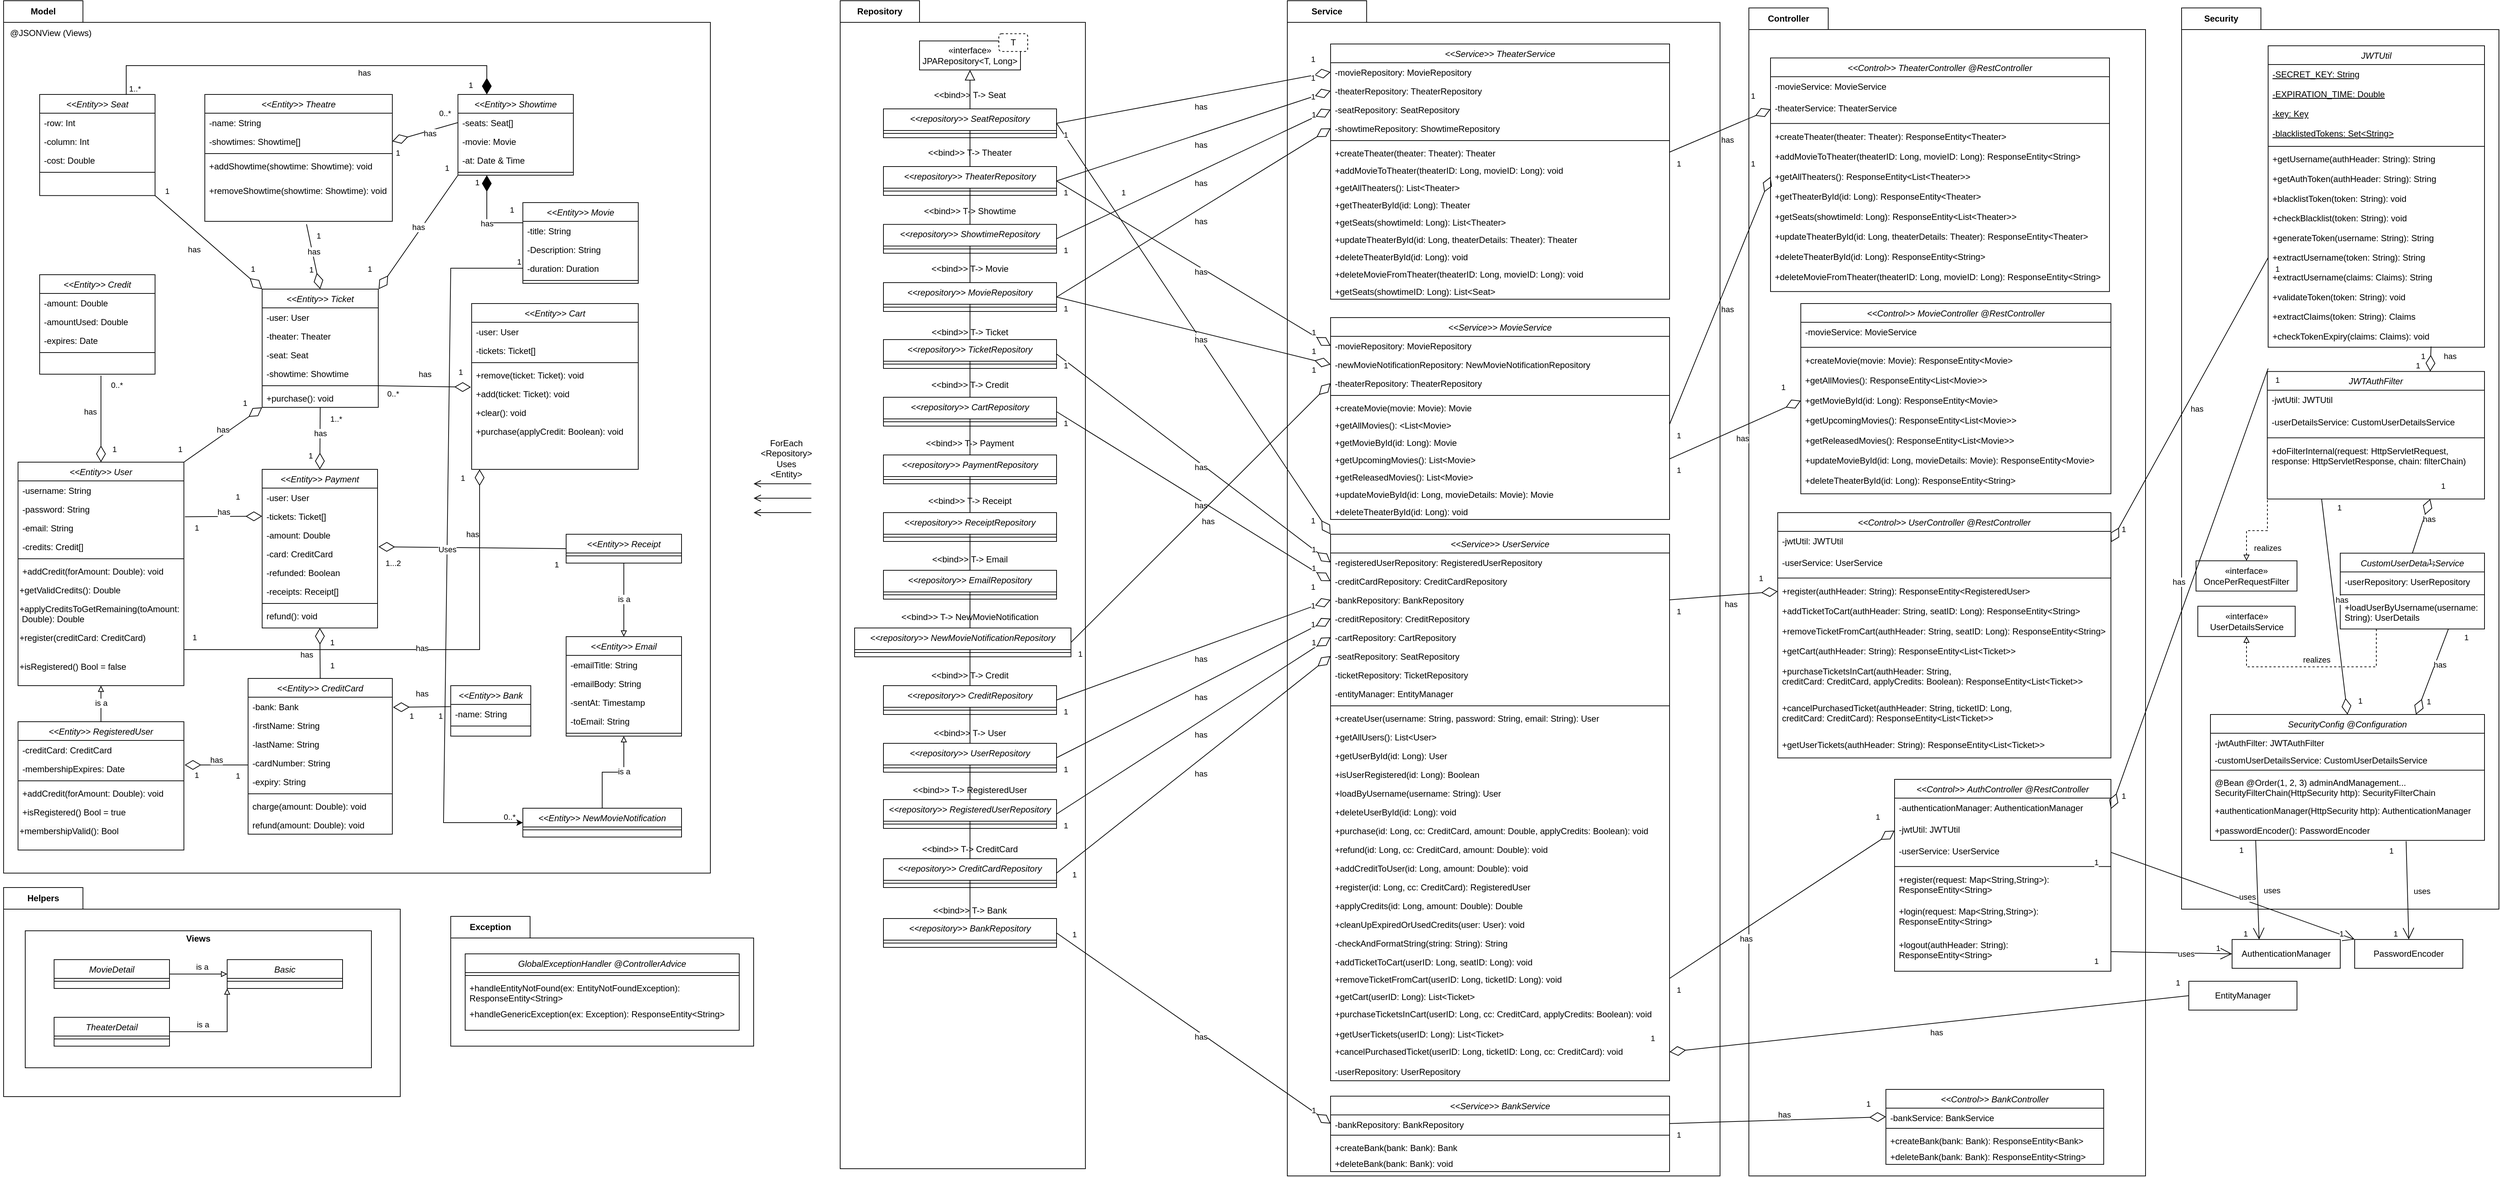 <mxfile version="24.8.9">
  <diagram id="C5RBs43oDa-KdzZeNtuy" name="Page-1">
    <mxGraphModel dx="1312" dy="747" grid="1" gridSize="10" guides="1" tooltips="1" connect="1" arrows="1" fold="1" page="1" pageScale="1" pageWidth="1169" pageHeight="827" math="0" shadow="0">
      <root>
        <mxCell id="WIyWlLk6GJQsqaUBKTNV-0" />
        <mxCell id="WIyWlLk6GJQsqaUBKTNV-1" parent="WIyWlLk6GJQsqaUBKTNV-0" />
        <mxCell id="eFO6xf7kxDdH83gz8T10-0" value="Exception" style="shape=folder;fontStyle=1;tabWidth=110;tabHeight=30;tabPosition=left;html=1;boundedLbl=1;labelInHeader=1;container=1;collapsible=0;whiteSpace=wrap;" parent="WIyWlLk6GJQsqaUBKTNV-1" vertex="1">
          <mxGeometry x="640" y="1280" width="420" height="180" as="geometry" />
        </mxCell>
        <mxCell id="eFO6xf7kxDdH83gz8T10-1" value="" style="html=1;strokeColor=none;resizeWidth=1;resizeHeight=1;fillColor=none;part=1;connectable=0;allowArrows=0;deletable=0;whiteSpace=wrap;" parent="eFO6xf7kxDdH83gz8T10-0" vertex="1">
          <mxGeometry width="420.0" height="126" relative="1" as="geometry">
            <mxPoint y="30" as="offset" />
          </mxGeometry>
        </mxCell>
        <mxCell id="s6ilFg3otUoqiTx2JHWx-482" value="Helpers" style="shape=folder;fontStyle=1;tabWidth=110;tabHeight=30;tabPosition=left;html=1;boundedLbl=1;labelInHeader=1;container=1;collapsible=0;whiteSpace=wrap;" parent="WIyWlLk6GJQsqaUBKTNV-1" vertex="1">
          <mxGeometry x="20" y="1240" width="550" height="290" as="geometry" />
        </mxCell>
        <mxCell id="s6ilFg3otUoqiTx2JHWx-483" value="" style="html=1;strokeColor=none;resizeWidth=1;resizeHeight=1;fillColor=none;part=1;connectable=0;allowArrows=0;deletable=0;whiteSpace=wrap;" parent="s6ilFg3otUoqiTx2JHWx-482" vertex="1">
          <mxGeometry width="550" height="203.0" relative="1" as="geometry">
            <mxPoint y="30" as="offset" />
          </mxGeometry>
        </mxCell>
        <mxCell id="s6ilFg3otUoqiTx2JHWx-476" value="&lt;p style=&quot;margin:0px;margin-top:4px;text-align:center;&quot;&gt;&lt;b&gt;Views&lt;/b&gt;&lt;/p&gt;" style="verticalAlign=top;align=left;overflow=fill;html=1;whiteSpace=wrap;" parent="WIyWlLk6GJQsqaUBKTNV-1" vertex="1">
          <mxGeometry x="50" y="1300" width="480" height="190" as="geometry" />
        </mxCell>
        <mxCell id="s6ilFg3otUoqiTx2JHWx-446" value="Model" style="shape=folder;fontStyle=1;tabWidth=110;tabHeight=30;tabPosition=left;html=1;boundedLbl=1;labelInHeader=1;container=1;collapsible=0;whiteSpace=wrap;" parent="WIyWlLk6GJQsqaUBKTNV-1" vertex="1">
          <mxGeometry x="20" y="10" width="980" height="1210" as="geometry" />
        </mxCell>
        <mxCell id="s6ilFg3otUoqiTx2JHWx-447" value="" style="html=1;strokeColor=none;resizeWidth=1;resizeHeight=1;fillColor=none;part=1;connectable=0;allowArrows=0;deletable=0;whiteSpace=wrap;" parent="s6ilFg3otUoqiTx2JHWx-446" vertex="1">
          <mxGeometry width="980.0" height="847" relative="1" as="geometry">
            <mxPoint y="30" as="offset" />
          </mxGeometry>
        </mxCell>
        <mxCell id="s6ilFg3otUoqiTx2JHWx-484" value="@JSONView (Views)" style="text;html=1;align=center;verticalAlign=middle;resizable=0;points=[];autosize=1;strokeColor=none;fillColor=none;" parent="s6ilFg3otUoqiTx2JHWx-446" vertex="1">
          <mxGeometry x="-5" y="30.0" width="140" height="30" as="geometry" />
        </mxCell>
        <mxCell id="s6ilFg3otUoqiTx2JHWx-125" value="Security" style="shape=folder;fontStyle=1;tabWidth=110;tabHeight=30;tabPosition=left;html=1;boundedLbl=1;labelInHeader=1;container=1;collapsible=0;whiteSpace=wrap;" parent="WIyWlLk6GJQsqaUBKTNV-1" vertex="1">
          <mxGeometry x="3040" y="20" width="440" height="1250" as="geometry" />
        </mxCell>
        <mxCell id="s6ilFg3otUoqiTx2JHWx-126" value="" style="html=1;strokeColor=none;resizeWidth=1;resizeHeight=1;fillColor=none;part=1;connectable=0;allowArrows=0;deletable=0;whiteSpace=wrap;" parent="s6ilFg3otUoqiTx2JHWx-125" vertex="1">
          <mxGeometry width="440" height="875" relative="1" as="geometry">
            <mxPoint y="30" as="offset" />
          </mxGeometry>
        </mxCell>
        <mxCell id="s6ilFg3otUoqiTx2JHWx-62" value="JWTUtil" style="swimlane;fontStyle=2;align=center;verticalAlign=top;childLayout=stackLayout;horizontal=1;startSize=26;horizontalStack=0;resizeParent=1;resizeLast=0;collapsible=1;marginBottom=0;rounded=0;shadow=0;strokeWidth=1;" parent="s6ilFg3otUoqiTx2JHWx-125" vertex="1">
          <mxGeometry x="120" y="52.521" width="300" height="418.067" as="geometry">
            <mxRectangle x="230" y="140" width="160" height="26" as="alternateBounds" />
          </mxGeometry>
        </mxCell>
        <mxCell id="s6ilFg3otUoqiTx2JHWx-63" value="-SECRET_KEY: String" style="text;align=left;verticalAlign=top;spacingLeft=4;spacingRight=4;overflow=hidden;rotatable=0;points=[[0,0.5],[1,0.5]];portConstraint=eastwest;fontStyle=4" parent="s6ilFg3otUoqiTx2JHWx-62" vertex="1">
          <mxGeometry y="26" width="300" height="27.311" as="geometry" />
        </mxCell>
        <mxCell id="s6ilFg3otUoqiTx2JHWx-66" value="-EXPIRATION_TIME: Double" style="text;align=left;verticalAlign=top;spacingLeft=4;spacingRight=4;overflow=hidden;rotatable=0;points=[[0,0.5],[1,0.5]];portConstraint=eastwest;fontStyle=4" parent="s6ilFg3otUoqiTx2JHWx-62" vertex="1">
          <mxGeometry y="53.311" width="300" height="27.311" as="geometry" />
        </mxCell>
        <mxCell id="s6ilFg3otUoqiTx2JHWx-67" value="-key: Key" style="text;align=left;verticalAlign=top;spacingLeft=4;spacingRight=4;overflow=hidden;rotatable=0;points=[[0,0.5],[1,0.5]];portConstraint=eastwest;fontStyle=4" parent="s6ilFg3otUoqiTx2JHWx-62" vertex="1">
          <mxGeometry y="80.622" width="300" height="27.311" as="geometry" />
        </mxCell>
        <mxCell id="s6ilFg3otUoqiTx2JHWx-68" value="-blacklistedTokens: Set&lt;String&gt;" style="text;align=left;verticalAlign=top;spacingLeft=4;spacingRight=4;overflow=hidden;rotatable=0;points=[[0,0.5],[1,0.5]];portConstraint=eastwest;fontStyle=4" parent="s6ilFg3otUoqiTx2JHWx-62" vertex="1">
          <mxGeometry y="107.933" width="300" height="27.311" as="geometry" />
        </mxCell>
        <mxCell id="s6ilFg3otUoqiTx2JHWx-64" value="" style="line;html=1;strokeWidth=1;align=left;verticalAlign=middle;spacingTop=-1;spacingLeft=3;spacingRight=3;rotatable=0;labelPosition=right;points=[];portConstraint=eastwest;" parent="s6ilFg3otUoqiTx2JHWx-62" vertex="1">
          <mxGeometry y="135.244" width="300" height="8.403" as="geometry" />
        </mxCell>
        <mxCell id="s6ilFg3otUoqiTx2JHWx-65" value="+getUsername(authHeader: String): String" style="text;align=left;verticalAlign=top;spacingLeft=4;spacingRight=4;overflow=hidden;rotatable=0;points=[[0,0.5],[1,0.5]];portConstraint=eastwest;" parent="s6ilFg3otUoqiTx2JHWx-62" vertex="1">
          <mxGeometry y="143.647" width="300" height="27.311" as="geometry" />
        </mxCell>
        <mxCell id="s6ilFg3otUoqiTx2JHWx-69" value="+getAuthToken(authHeader: String): String" style="text;align=left;verticalAlign=top;spacingLeft=4;spacingRight=4;overflow=hidden;rotatable=0;points=[[0,0.5],[1,0.5]];portConstraint=eastwest;" parent="s6ilFg3otUoqiTx2JHWx-62" vertex="1">
          <mxGeometry y="170.958" width="300" height="27.311" as="geometry" />
        </mxCell>
        <mxCell id="s6ilFg3otUoqiTx2JHWx-70" value="+blacklistToken(token: String): void" style="text;align=left;verticalAlign=top;spacingLeft=4;spacingRight=4;overflow=hidden;rotatable=0;points=[[0,0.5],[1,0.5]];portConstraint=eastwest;" parent="s6ilFg3otUoqiTx2JHWx-62" vertex="1">
          <mxGeometry y="198.269" width="300" height="27.311" as="geometry" />
        </mxCell>
        <mxCell id="s6ilFg3otUoqiTx2JHWx-71" value="+checkBlacklist(token: String): void" style="text;align=left;verticalAlign=top;spacingLeft=4;spacingRight=4;overflow=hidden;rotatable=0;points=[[0,0.5],[1,0.5]];portConstraint=eastwest;" parent="s6ilFg3otUoqiTx2JHWx-62" vertex="1">
          <mxGeometry y="225.58" width="300" height="27.311" as="geometry" />
        </mxCell>
        <mxCell id="s6ilFg3otUoqiTx2JHWx-73" value="+generateToken(username: String): String" style="text;align=left;verticalAlign=top;spacingLeft=4;spacingRight=4;overflow=hidden;rotatable=0;points=[[0,0.5],[1,0.5]];portConstraint=eastwest;" parent="s6ilFg3otUoqiTx2JHWx-62" vertex="1">
          <mxGeometry y="252.891" width="300" height="27.311" as="geometry" />
        </mxCell>
        <mxCell id="s6ilFg3otUoqiTx2JHWx-75" value="+extractUsername(token: String): String" style="text;align=left;verticalAlign=top;spacingLeft=4;spacingRight=4;overflow=hidden;rotatable=0;points=[[0,0.5],[1,0.5]];portConstraint=eastwest;" parent="s6ilFg3otUoqiTx2JHWx-62" vertex="1">
          <mxGeometry y="280.202" width="300" height="27.311" as="geometry" />
        </mxCell>
        <mxCell id="s6ilFg3otUoqiTx2JHWx-74" value="+extractUsername(claims: Claims): String" style="text;align=left;verticalAlign=top;spacingLeft=4;spacingRight=4;overflow=hidden;rotatable=0;points=[[0,0.5],[1,0.5]];portConstraint=eastwest;" parent="s6ilFg3otUoqiTx2JHWx-62" vertex="1">
          <mxGeometry y="307.513" width="300" height="27.311" as="geometry" />
        </mxCell>
        <mxCell id="s6ilFg3otUoqiTx2JHWx-76" value="+validateToken(token: String): void" style="text;align=left;verticalAlign=top;spacingLeft=4;spacingRight=4;overflow=hidden;rotatable=0;points=[[0,0.5],[1,0.5]];portConstraint=eastwest;" parent="s6ilFg3otUoqiTx2JHWx-62" vertex="1">
          <mxGeometry y="334.824" width="300" height="27.311" as="geometry" />
        </mxCell>
        <mxCell id="s6ilFg3otUoqiTx2JHWx-77" value="+extractClaims(token: String): Claims" style="text;align=left;verticalAlign=top;spacingLeft=4;spacingRight=4;overflow=hidden;rotatable=0;points=[[0,0.5],[1,0.5]];portConstraint=eastwest;" parent="s6ilFg3otUoqiTx2JHWx-62" vertex="1">
          <mxGeometry y="362.134" width="300" height="27.311" as="geometry" />
        </mxCell>
        <mxCell id="s6ilFg3otUoqiTx2JHWx-78" value="+checkTokenExpiry(claims: Claims): void" style="text;align=left;verticalAlign=top;spacingLeft=4;spacingRight=4;overflow=hidden;rotatable=0;points=[[0,0.5],[1,0.5]];portConstraint=eastwest;" parent="s6ilFg3otUoqiTx2JHWx-62" vertex="1">
          <mxGeometry y="389.445" width="300" height="27.311" as="geometry" />
        </mxCell>
        <mxCell id="s6ilFg3otUoqiTx2JHWx-81" value="JWTAuthFilter" style="swimlane;fontStyle=2;align=center;verticalAlign=top;childLayout=stackLayout;horizontal=1;startSize=26;horizontalStack=0;resizeParent=1;resizeLast=0;collapsible=1;marginBottom=0;rounded=0;shadow=0;strokeWidth=1;" parent="s6ilFg3otUoqiTx2JHWx-125" vertex="1">
          <mxGeometry x="118.84" y="504.202" width="301.16" height="176.891" as="geometry">
            <mxRectangle x="230" y="140" width="160" height="26" as="alternateBounds" />
          </mxGeometry>
        </mxCell>
        <mxCell id="s6ilFg3otUoqiTx2JHWx-83" value="-jwtUtil: JWTUtil" style="text;align=left;verticalAlign=top;spacingLeft=4;spacingRight=4;overflow=hidden;rotatable=0;points=[[0,0.5],[1,0.5]];portConstraint=eastwest;" parent="s6ilFg3otUoqiTx2JHWx-81" vertex="1">
          <mxGeometry y="26" width="301.16" height="30.66" as="geometry" />
        </mxCell>
        <mxCell id="s6ilFg3otUoqiTx2JHWx-84" value="-userDetailsService: CustomUserDetailsService" style="text;align=left;verticalAlign=top;spacingLeft=4;spacingRight=4;overflow=hidden;rotatable=0;points=[[0,0.5],[1,0.5]];portConstraint=eastwest;" parent="s6ilFg3otUoqiTx2JHWx-81" vertex="1">
          <mxGeometry y="56.66" width="301.16" height="30.66" as="geometry" />
        </mxCell>
        <mxCell id="s6ilFg3otUoqiTx2JHWx-85" value="" style="line;html=1;strokeWidth=1;align=left;verticalAlign=middle;spacingTop=-1;spacingLeft=3;spacingRight=3;rotatable=0;labelPosition=right;points=[];portConstraint=eastwest;" parent="s6ilFg3otUoqiTx2JHWx-81" vertex="1">
          <mxGeometry y="87.321" width="301.16" height="9.434" as="geometry" />
        </mxCell>
        <mxCell id="s6ilFg3otUoqiTx2JHWx-86" value="+doFilterInternal(request: HttpServletRequest,&#xa;response: HttpServletResponse, chain: filterChain)" style="text;align=left;verticalAlign=top;spacingLeft=4;spacingRight=4;overflow=hidden;rotatable=0;points=[[0,0.5],[1,0.5]];portConstraint=eastwest;" parent="s6ilFg3otUoqiTx2JHWx-81" vertex="1">
          <mxGeometry y="96.755" width="301.16" height="51.887" as="geometry" />
        </mxCell>
        <mxCell id="s6ilFg3otUoqiTx2JHWx-113" value="" style="endArrow=diamondThin;html=1;rounded=0;endFill=0;endSize=20;exitX=0.753;exitY=1.014;exitDx=0;exitDy=0;exitPerimeter=0;entryX=0.75;entryY=0;entryDx=0;entryDy=0;" parent="s6ilFg3otUoqiTx2JHWx-125" source="s6ilFg3otUoqiTx2JHWx-78" target="s6ilFg3otUoqiTx2JHWx-81" edge="1">
          <mxGeometry relative="1" as="geometry">
            <mxPoint x="160" y="222.689" as="sourcePoint" />
            <mxPoint x="467.273" y="472.689" as="targetPoint" />
          </mxGeometry>
        </mxCell>
        <mxCell id="s6ilFg3otUoqiTx2JHWx-114" value="has" style="edgeLabel;resizable=0;html=1;;align=center;verticalAlign=middle;" parent="s6ilFg3otUoqiTx2JHWx-113" connectable="0" vertex="1">
          <mxGeometry relative="1" as="geometry">
            <mxPoint x="26" y="-4" as="offset" />
          </mxGeometry>
        </mxCell>
        <mxCell id="s6ilFg3otUoqiTx2JHWx-115" value="1" style="edgeLabel;resizable=0;html=1;;align=left;verticalAlign=bottom;" parent="s6ilFg3otUoqiTx2JHWx-113" connectable="0" vertex="1">
          <mxGeometry x="-1" relative="1" as="geometry">
            <mxPoint x="-16" y="22" as="offset" />
          </mxGeometry>
        </mxCell>
        <mxCell id="s6ilFg3otUoqiTx2JHWx-116" value="1" style="edgeLabel;resizable=0;html=1;;align=right;verticalAlign=bottom;" parent="s6ilFg3otUoqiTx2JHWx-113" connectable="0" vertex="1">
          <mxGeometry x="1" relative="1" as="geometry">
            <mxPoint x="-13" as="offset" />
          </mxGeometry>
        </mxCell>
        <mxCell id="s6ilFg3otUoqiTx2JHWx-90" value="«interface»&lt;br&gt;OncePerRequestFilter" style="html=1;whiteSpace=wrap;" parent="s6ilFg3otUoqiTx2JHWx-125" vertex="1">
          <mxGeometry x="20" y="766.807" width="140" height="42.017" as="geometry" />
        </mxCell>
        <mxCell id="s6ilFg3otUoqiTx2JHWx-89" value="" style="edgeStyle=elbowEdgeStyle;html=1;endArrow=block;elbow=vertical;endFill=0;dashed=1;rounded=0;entryX=0.5;entryY=0;entryDx=0;entryDy=0;" parent="s6ilFg3otUoqiTx2JHWx-125" target="s6ilFg3otUoqiTx2JHWx-90" edge="1">
          <mxGeometry width="160" relative="1" as="geometry">
            <mxPoint x="119" y="682.773" as="sourcePoint" />
            <mxPoint x="119" y="861.345" as="targetPoint" />
          </mxGeometry>
        </mxCell>
        <mxCell id="s6ilFg3otUoqiTx2JHWx-91" value="realizes" style="edgeLabel;html=1;align=center;verticalAlign=middle;resizable=0;points=[];" parent="s6ilFg3otUoqiTx2JHWx-89" vertex="1" connectable="0">
          <mxGeometry x="-0.495" y="5" relative="1" as="geometry">
            <mxPoint x="-5" y="37" as="offset" />
          </mxGeometry>
        </mxCell>
        <mxCell id="s6ilFg3otUoqiTx2JHWx-92" value="CustomUserDetailsService" style="swimlane;fontStyle=2;align=center;verticalAlign=top;childLayout=stackLayout;horizontal=1;startSize=26;horizontalStack=0;resizeParent=1;resizeLast=0;collapsible=1;marginBottom=0;rounded=0;shadow=0;strokeWidth=1;" parent="s6ilFg3otUoqiTx2JHWx-125" vertex="1">
          <mxGeometry x="220" y="756.303" width="200" height="105.042" as="geometry">
            <mxRectangle x="230" y="140" width="160" height="26" as="alternateBounds" />
          </mxGeometry>
        </mxCell>
        <mxCell id="s6ilFg3otUoqiTx2JHWx-93" value="-userRepository: UserRepository" style="text;align=left;verticalAlign=top;spacingLeft=4;spacingRight=4;overflow=hidden;rotatable=0;points=[[0,0.5],[1,0.5]];portConstraint=eastwest;" parent="s6ilFg3otUoqiTx2JHWx-92" vertex="1">
          <mxGeometry y="26" width="200" height="27.311" as="geometry" />
        </mxCell>
        <mxCell id="s6ilFg3otUoqiTx2JHWx-95" value="" style="line;html=1;strokeWidth=1;align=left;verticalAlign=middle;spacingTop=-1;spacingLeft=3;spacingRight=3;rotatable=0;labelPosition=right;points=[];portConstraint=eastwest;" parent="s6ilFg3otUoqiTx2JHWx-92" vertex="1">
          <mxGeometry y="53.311" width="200" height="8.403" as="geometry" />
        </mxCell>
        <mxCell id="s6ilFg3otUoqiTx2JHWx-96" value="+loadUserByUsername(username:&#xa;String): UserDetails" style="text;align=left;verticalAlign=top;spacingLeft=4;spacingRight=4;overflow=hidden;rotatable=0;points=[[0,0.5],[1,0.5]];portConstraint=eastwest;" parent="s6ilFg3otUoqiTx2JHWx-92" vertex="1">
          <mxGeometry y="61.714" width="200" height="31.513" as="geometry" />
        </mxCell>
        <mxCell id="s6ilFg3otUoqiTx2JHWx-102" value="" style="endArrow=diamondThin;html=1;rounded=0;endFill=0;endSize=20;exitX=0.5;exitY=0;exitDx=0;exitDy=0;entryX=0.75;entryY=1;entryDx=0;entryDy=0;" parent="s6ilFg3otUoqiTx2JHWx-125" source="s6ilFg3otUoqiTx2JHWx-92" target="s6ilFg3otUoqiTx2JHWx-81" edge="1">
          <mxGeometry relative="1" as="geometry">
            <mxPoint x="100" y="186.975" as="sourcePoint" />
            <mxPoint x="40" y="168.067" as="targetPoint" />
          </mxGeometry>
        </mxCell>
        <mxCell id="s6ilFg3otUoqiTx2JHWx-103" value="has" style="edgeLabel;resizable=0;html=1;;align=center;verticalAlign=middle;" parent="s6ilFg3otUoqiTx2JHWx-102" connectable="0" vertex="1">
          <mxGeometry relative="1" as="geometry">
            <mxPoint x="10" y="-10" as="offset" />
          </mxGeometry>
        </mxCell>
        <mxCell id="s6ilFg3otUoqiTx2JHWx-104" value="1" style="edgeLabel;resizable=0;html=1;;align=left;verticalAlign=bottom;" parent="s6ilFg3otUoqiTx2JHWx-102" connectable="0" vertex="1">
          <mxGeometry x="-1" relative="1" as="geometry">
            <mxPoint x="20" y="20" as="offset" />
          </mxGeometry>
        </mxCell>
        <mxCell id="s6ilFg3otUoqiTx2JHWx-105" value="1" style="edgeLabel;resizable=0;html=1;;align=right;verticalAlign=bottom;" parent="s6ilFg3otUoqiTx2JHWx-102" connectable="0" vertex="1">
          <mxGeometry x="1" relative="1" as="geometry">
            <mxPoint x="22" y="-10" as="offset" />
          </mxGeometry>
        </mxCell>
        <mxCell id="s6ilFg3otUoqiTx2JHWx-99" value="«interface»&lt;br&gt;UserDetailsService" style="html=1;whiteSpace=wrap;" parent="s6ilFg3otUoqiTx2JHWx-125" vertex="1">
          <mxGeometry x="22.5" y="829.832" width="135" height="42.017" as="geometry" />
        </mxCell>
        <mxCell id="s6ilFg3otUoqiTx2JHWx-97" value="" style="edgeStyle=elbowEdgeStyle;html=1;endArrow=block;elbow=vertical;endFill=0;dashed=1;rounded=0;entryX=0.5;entryY=1;entryDx=0;entryDy=0;exitX=0.25;exitY=1;exitDx=0;exitDy=0;" parent="s6ilFg3otUoqiTx2JHWx-125" source="s6ilFg3otUoqiTx2JHWx-92" target="s6ilFg3otUoqiTx2JHWx-99" edge="1">
          <mxGeometry width="160" relative="1" as="geometry">
            <mxPoint x="180" y="853.992" as="sourcePoint" />
            <mxPoint x="355" y="84.034" as="targetPoint" />
            <Array as="points">
              <mxPoint x="160" y="913.866" />
            </Array>
          </mxGeometry>
        </mxCell>
        <mxCell id="s6ilFg3otUoqiTx2JHWx-98" value="realizes" style="edgeLabel;html=1;align=center;verticalAlign=middle;resizable=0;points=[];" parent="s6ilFg3otUoqiTx2JHWx-97" vertex="1" connectable="0">
          <mxGeometry x="-0.495" y="5" relative="1" as="geometry">
            <mxPoint x="-66" y="-15" as="offset" />
          </mxGeometry>
        </mxCell>
        <mxCell id="s6ilFg3otUoqiTx2JHWx-429" value="SecurityConfig @Configuration" style="swimlane;fontStyle=2;align=center;verticalAlign=top;childLayout=stackLayout;horizontal=1;startSize=26;horizontalStack=0;resizeParent=1;resizeLast=0;collapsible=1;marginBottom=0;rounded=0;shadow=0;strokeWidth=1;" parent="s6ilFg3otUoqiTx2JHWx-125" vertex="1">
          <mxGeometry x="40" y="980" width="380" height="174.618" as="geometry">
            <mxRectangle x="230" y="140" width="160" height="26" as="alternateBounds" />
          </mxGeometry>
        </mxCell>
        <mxCell id="s6ilFg3otUoqiTx2JHWx-430" value="-jwtAuthFilter: JWTAuthFilter" style="text;align=left;verticalAlign=top;spacingLeft=4;spacingRight=4;overflow=hidden;rotatable=0;points=[[0,0.5],[1,0.5]];portConstraint=eastwest;" parent="s6ilFg3otUoqiTx2JHWx-429" vertex="1">
          <mxGeometry y="26" width="380" height="23.792" as="geometry" />
        </mxCell>
        <mxCell id="s6ilFg3otUoqiTx2JHWx-431" value="-customUserDetailsService: CustomUserDetailsService" style="text;align=left;verticalAlign=top;spacingLeft=4;spacingRight=4;overflow=hidden;rotatable=0;points=[[0,0.5],[1,0.5]];portConstraint=eastwest;" parent="s6ilFg3otUoqiTx2JHWx-429" vertex="1">
          <mxGeometry y="49.792" width="380" height="23.792" as="geometry" />
        </mxCell>
        <mxCell id="s6ilFg3otUoqiTx2JHWx-432" value="" style="line;html=1;strokeWidth=1;align=left;verticalAlign=middle;spacingTop=-1;spacingLeft=3;spacingRight=3;rotatable=0;labelPosition=right;points=[];portConstraint=eastwest;" parent="s6ilFg3otUoqiTx2JHWx-429" vertex="1">
          <mxGeometry y="73.585" width="380" height="7.321" as="geometry" />
        </mxCell>
        <mxCell id="s6ilFg3otUoqiTx2JHWx-433" value="@Bean @Order(1, 2, 3) adminAndManagement...&#xa;SecurityFilterChain(HttpSecurity http): SecurityFilterChain" style="text;align=left;verticalAlign=top;spacingLeft=4;spacingRight=4;overflow=hidden;rotatable=0;points=[[0,0.5],[1,0.5]];portConstraint=eastwest;" parent="s6ilFg3otUoqiTx2JHWx-429" vertex="1">
          <mxGeometry y="80.906" width="380" height="39.09" as="geometry" />
        </mxCell>
        <mxCell id="s6ilFg3otUoqiTx2JHWx-449" value="+authenticationManager(HttpSecurity http): AuthenticationManager&#xa;" style="text;align=left;verticalAlign=top;spacingLeft=4;spacingRight=4;overflow=hidden;rotatable=0;points=[[0,0.5],[1,0.5]];portConstraint=eastwest;" parent="s6ilFg3otUoqiTx2JHWx-429" vertex="1">
          <mxGeometry y="119.996" width="380" height="27.311" as="geometry" />
        </mxCell>
        <mxCell id="s6ilFg3otUoqiTx2JHWx-450" value="+passwordEncoder(): PasswordEncoder&#xa;" style="text;align=left;verticalAlign=top;spacingLeft=4;spacingRight=4;overflow=hidden;rotatable=0;points=[[0,0.5],[1,0.5]];portConstraint=eastwest;" parent="s6ilFg3otUoqiTx2JHWx-429" vertex="1">
          <mxGeometry y="147.307" width="380" height="27.311" as="geometry" />
        </mxCell>
        <mxCell id="s6ilFg3otUoqiTx2JHWx-438" value="" style="endArrow=diamondThin;html=1;rounded=0;endFill=0;endSize=20;exitX=0.25;exitY=1;exitDx=0;exitDy=0;entryX=0.5;entryY=0;entryDx=0;entryDy=0;" parent="s6ilFg3otUoqiTx2JHWx-125" source="s6ilFg3otUoqiTx2JHWx-81" target="s6ilFg3otUoqiTx2JHWx-429" edge="1">
          <mxGeometry relative="1" as="geometry">
            <mxPoint x="310" y="790" as="sourcePoint" />
            <mxPoint x="355" y="718" as="targetPoint" />
          </mxGeometry>
        </mxCell>
        <mxCell id="s6ilFg3otUoqiTx2JHWx-439" value="has" style="edgeLabel;resizable=0;html=1;;align=center;verticalAlign=middle;" parent="s6ilFg3otUoqiTx2JHWx-438" connectable="0" vertex="1">
          <mxGeometry relative="1" as="geometry">
            <mxPoint x="10" y="-10" as="offset" />
          </mxGeometry>
        </mxCell>
        <mxCell id="s6ilFg3otUoqiTx2JHWx-440" value="1" style="edgeLabel;resizable=0;html=1;;align=left;verticalAlign=bottom;" parent="s6ilFg3otUoqiTx2JHWx-438" connectable="0" vertex="1">
          <mxGeometry x="-1" relative="1" as="geometry">
            <mxPoint x="20" y="20" as="offset" />
          </mxGeometry>
        </mxCell>
        <mxCell id="s6ilFg3otUoqiTx2JHWx-441" value="1" style="edgeLabel;resizable=0;html=1;;align=right;verticalAlign=bottom;" parent="s6ilFg3otUoqiTx2JHWx-438" connectable="0" vertex="1">
          <mxGeometry x="1" relative="1" as="geometry">
            <mxPoint x="22" y="-10" as="offset" />
          </mxGeometry>
        </mxCell>
        <mxCell id="s6ilFg3otUoqiTx2JHWx-442" value="" style="endArrow=diamondThin;html=1;rounded=0;endFill=0;endSize=20;exitX=0.75;exitY=1;exitDx=0;exitDy=0;entryX=0.75;entryY=0;entryDx=0;entryDy=0;" parent="s6ilFg3otUoqiTx2JHWx-125" source="s6ilFg3otUoqiTx2JHWx-92" target="s6ilFg3otUoqiTx2JHWx-429" edge="1">
          <mxGeometry relative="1" as="geometry">
            <mxPoint x="204" y="718" as="sourcePoint" />
            <mxPoint x="240" y="1108" as="targetPoint" />
          </mxGeometry>
        </mxCell>
        <mxCell id="s6ilFg3otUoqiTx2JHWx-443" value="has" style="edgeLabel;resizable=0;html=1;;align=center;verticalAlign=middle;" parent="s6ilFg3otUoqiTx2JHWx-442" connectable="0" vertex="1">
          <mxGeometry relative="1" as="geometry">
            <mxPoint x="10" y="-10" as="offset" />
          </mxGeometry>
        </mxCell>
        <mxCell id="s6ilFg3otUoqiTx2JHWx-444" value="1" style="edgeLabel;resizable=0;html=1;;align=left;verticalAlign=bottom;" parent="s6ilFg3otUoqiTx2JHWx-442" connectable="0" vertex="1">
          <mxGeometry x="-1" relative="1" as="geometry">
            <mxPoint x="20" y="20" as="offset" />
          </mxGeometry>
        </mxCell>
        <mxCell id="s6ilFg3otUoqiTx2JHWx-445" value="1" style="edgeLabel;resizable=0;html=1;;align=right;verticalAlign=bottom;" parent="s6ilFg3otUoqiTx2JHWx-442" connectable="0" vertex="1">
          <mxGeometry x="1" relative="1" as="geometry">
            <mxPoint x="22" y="-10" as="offset" />
          </mxGeometry>
        </mxCell>
        <mxCell id="s6ilFg3otUoqiTx2JHWx-405" value="Repository" style="shape=folder;fontStyle=1;tabWidth=110;tabHeight=30;tabPosition=left;html=1;boundedLbl=1;labelInHeader=1;container=1;collapsible=0;whiteSpace=wrap;" parent="WIyWlLk6GJQsqaUBKTNV-1" vertex="1">
          <mxGeometry x="1180" y="10" width="340" height="1620" as="geometry" />
        </mxCell>
        <mxCell id="s6ilFg3otUoqiTx2JHWx-406" value="" style="html=1;strokeColor=none;resizeWidth=1;resizeHeight=1;fillColor=none;part=1;connectable=0;allowArrows=0;deletable=0;whiteSpace=wrap;" parent="s6ilFg3otUoqiTx2JHWx-405" vertex="1">
          <mxGeometry width="340" height="1134" relative="1" as="geometry">
            <mxPoint y="30" as="offset" />
          </mxGeometry>
        </mxCell>
        <mxCell id="s6ilFg3otUoqiTx2JHWx-407" value="«interface»&lt;br&gt;JPARepository&amp;lt;T, Long&amp;gt;" style="html=1;whiteSpace=wrap;" parent="s6ilFg3otUoqiTx2JHWx-405" vertex="1">
          <mxGeometry x="110" y="55.774" width="140" height="40.248" as="geometry" />
        </mxCell>
        <mxCell id="s6ilFg3otUoqiTx2JHWx-408" value="T" style="rounded=1;whiteSpace=wrap;html=1;fillColor=default;dashed=1;" parent="s6ilFg3otUoqiTx2JHWx-405" vertex="1">
          <mxGeometry x="220" y="45.712" width="40" height="24.723" as="geometry" />
        </mxCell>
        <mxCell id="s6ilFg3otUoqiTx2JHWx-411" value="&amp;lt;&amp;lt;bind&amp;gt;&amp;gt; T-&amp;gt; Seat" style="text;html=1;align=center;verticalAlign=middle;whiteSpace=wrap;rounded=0;" parent="s6ilFg3otUoqiTx2JHWx-405" vertex="1">
          <mxGeometry x="60" y="120.745" width="240" height="20.124" as="geometry" />
        </mxCell>
        <mxCell id="s6ilFg3otUoqiTx2JHWx-412" value="&amp;lt;&amp;lt;bind&amp;gt;&amp;gt; T-&amp;gt; Theater" style="text;html=1;align=center;verticalAlign=middle;whiteSpace=wrap;rounded=0;" parent="s6ilFg3otUoqiTx2JHWx-405" vertex="1">
          <mxGeometry x="60" y="201.242" width="240" height="20.124" as="geometry" />
        </mxCell>
        <mxCell id="s6ilFg3otUoqiTx2JHWx-413" value="&amp;lt;&amp;lt;bind&amp;gt;&amp;gt; T-&amp;gt; Showtime" style="text;html=1;align=center;verticalAlign=middle;whiteSpace=wrap;rounded=0;" parent="s6ilFg3otUoqiTx2JHWx-405" vertex="1">
          <mxGeometry x="60" y="281.739" width="240" height="20.124" as="geometry" />
        </mxCell>
        <mxCell id="s6ilFg3otUoqiTx2JHWx-414" value="&amp;lt;&amp;lt;bind&amp;gt;&amp;gt; T-&amp;gt; Movie" style="text;html=1;align=center;verticalAlign=middle;whiteSpace=wrap;rounded=0;" parent="s6ilFg3otUoqiTx2JHWx-405" vertex="1">
          <mxGeometry x="60" y="362.236" width="240" height="20.124" as="geometry" />
        </mxCell>
        <mxCell id="s6ilFg3otUoqiTx2JHWx-417" value="&amp;lt;&amp;lt;bind&amp;gt;&amp;gt; T-&amp;gt; Credit" style="text;html=1;align=center;verticalAlign=middle;whiteSpace=wrap;rounded=0;" parent="s6ilFg3otUoqiTx2JHWx-405" vertex="1">
          <mxGeometry x="60" y="523.23" width="240" height="20.124" as="geometry" />
        </mxCell>
        <mxCell id="s6ilFg3otUoqiTx2JHWx-419" value="&amp;lt;&amp;lt;bind&amp;gt;&amp;gt; T-&amp;gt; Payment" style="text;html=1;align=center;verticalAlign=middle;whiteSpace=wrap;rounded=0;" parent="s6ilFg3otUoqiTx2JHWx-405" vertex="1">
          <mxGeometry x="60" y="603.727" width="240" height="20.124" as="geometry" />
        </mxCell>
        <mxCell id="s6ilFg3otUoqiTx2JHWx-420" value="&amp;lt;&amp;lt;bind&amp;gt;&amp;gt; T-&amp;gt; Receipt" style="text;html=1;align=center;verticalAlign=middle;whiteSpace=wrap;rounded=0;" parent="s6ilFg3otUoqiTx2JHWx-405" vertex="1">
          <mxGeometry x="60" y="684.224" width="240" height="20.124" as="geometry" />
        </mxCell>
        <mxCell id="s6ilFg3otUoqiTx2JHWx-421" value="&amp;lt;&amp;lt;bind&amp;gt;&amp;gt; T-&amp;gt; Email" style="text;html=1;align=center;verticalAlign=middle;whiteSpace=wrap;rounded=0;" parent="s6ilFg3otUoqiTx2JHWx-405" vertex="1">
          <mxGeometry x="60" y="764.72" width="240" height="20.124" as="geometry" />
        </mxCell>
        <mxCell id="s6ilFg3otUoqiTx2JHWx-422" value="&amp;lt;&amp;lt;bind&amp;gt;&amp;gt; T-&amp;gt; NewMovieNotification" style="text;html=1;align=center;verticalAlign=middle;whiteSpace=wrap;rounded=0;" parent="s6ilFg3otUoqiTx2JHWx-405" vertex="1">
          <mxGeometry x="60" y="845.217" width="240" height="20.124" as="geometry" />
        </mxCell>
        <mxCell id="s6ilFg3otUoqiTx2JHWx-423" value="&amp;lt;&amp;lt;bind&amp;gt;&amp;gt; T-&amp;gt; Credit" style="text;html=1;align=center;verticalAlign=middle;whiteSpace=wrap;rounded=0;" parent="s6ilFg3otUoqiTx2JHWx-405" vertex="1">
          <mxGeometry x="60" y="925.714" width="240" height="20.124" as="geometry" />
        </mxCell>
        <mxCell id="s6ilFg3otUoqiTx2JHWx-424" value="&amp;lt;&amp;lt;bind&amp;gt;&amp;gt; T-&amp;gt; User" style="text;html=1;align=center;verticalAlign=middle;whiteSpace=wrap;rounded=0;" parent="s6ilFg3otUoqiTx2JHWx-405" vertex="1">
          <mxGeometry x="60" y="1006.211" width="240" height="20.124" as="geometry" />
        </mxCell>
        <mxCell id="s6ilFg3otUoqiTx2JHWx-425" value="&amp;lt;&amp;lt;bind&amp;gt;&amp;gt; T-&amp;gt; RegisteredUser" style="text;html=1;align=center;verticalAlign=middle;whiteSpace=wrap;rounded=0;" parent="s6ilFg3otUoqiTx2JHWx-405" vertex="1">
          <mxGeometry x="60" y="1084.696" width="240" height="20.124" as="geometry" />
        </mxCell>
        <mxCell id="s6ilFg3otUoqiTx2JHWx-426" value="&amp;lt;&amp;lt;bind&amp;gt;&amp;gt; T-&amp;gt; CreditCard" style="text;html=1;align=center;verticalAlign=middle;whiteSpace=wrap;rounded=0;" parent="s6ilFg3otUoqiTx2JHWx-405" vertex="1">
          <mxGeometry x="60" y="1167.205" width="240" height="20.124" as="geometry" />
        </mxCell>
        <mxCell id="s6ilFg3otUoqiTx2JHWx-427" value="&amp;lt;&amp;lt;bind&amp;gt;&amp;gt; T-&amp;gt; Bank" style="text;html=1;align=center;verticalAlign=middle;whiteSpace=wrap;rounded=0;" parent="s6ilFg3otUoqiTx2JHWx-405" vertex="1">
          <mxGeometry x="60" y="1251.727" width="240" height="20.124" as="geometry" />
        </mxCell>
        <mxCell id="s6ilFg3otUoqiTx2JHWx-409" value="" style="endArrow=block;endFill=0;endSize=12;html=1;rounded=0;entryX=0.5;entryY=1;entryDx=0;entryDy=0;exitX=0.5;exitY=1;exitDx=0;exitDy=0;" parent="s6ilFg3otUoqiTx2JHWx-405" source="s6ilFg3otUoqiTx2JHWx-427" target="s6ilFg3otUoqiTx2JHWx-407" edge="1">
          <mxGeometry width="160" relative="1" as="geometry">
            <mxPoint x="100" y="370" as="sourcePoint" />
            <mxPoint x="-130" y="260" as="targetPoint" />
          </mxGeometry>
        </mxCell>
        <mxCell id="s6ilFg3otUoqiTx2JHWx-263" value="Service" style="shape=folder;fontStyle=1;tabWidth=110;tabHeight=30;tabPosition=left;html=1;boundedLbl=1;labelInHeader=1;container=1;collapsible=0;whiteSpace=wrap;movable=1;resizable=1;rotatable=1;deletable=1;editable=1;locked=0;connectable=1;" parent="WIyWlLk6GJQsqaUBKTNV-1" vertex="1">
          <mxGeometry x="1800" y="10" width="600" height="1630" as="geometry" />
        </mxCell>
        <mxCell id="s6ilFg3otUoqiTx2JHWx-264" value="" style="html=1;strokeColor=none;resizeWidth=1;resizeHeight=1;fillColor=none;part=1;connectable=0;allowArrows=0;deletable=0;whiteSpace=wrap;" parent="s6ilFg3otUoqiTx2JHWx-263" vertex="1">
          <mxGeometry width="600" height="1141" relative="1" as="geometry">
            <mxPoint y="30" as="offset" />
          </mxGeometry>
        </mxCell>
        <mxCell id="s6ilFg3otUoqiTx2JHWx-303" value="&lt;&lt;Service&gt;&gt; BankService" style="swimlane;fontStyle=2;align=center;verticalAlign=top;childLayout=stackLayout;horizontal=1;startSize=26;horizontalStack=0;resizeParent=1;resizeLast=0;collapsible=1;marginBottom=0;rounded=0;shadow=0;strokeWidth=1;" parent="s6ilFg3otUoqiTx2JHWx-263" vertex="1">
          <mxGeometry x="60" y="1519.32" width="470" height="104.64" as="geometry">
            <mxRectangle x="230" y="140" width="160" height="26" as="alternateBounds" />
          </mxGeometry>
        </mxCell>
        <mxCell id="s6ilFg3otUoqiTx2JHWx-304" value="-bankRepository: BankRepository" style="text;align=left;verticalAlign=top;spacingLeft=4;spacingRight=4;overflow=hidden;rotatable=0;points=[[0,0.5],[1,0.5]];portConstraint=eastwest;" parent="s6ilFg3otUoqiTx2JHWx-303" vertex="1">
          <mxGeometry y="26" width="470" height="24.148" as="geometry" />
        </mxCell>
        <mxCell id="s6ilFg3otUoqiTx2JHWx-308" value="" style="line;html=1;strokeWidth=1;align=left;verticalAlign=middle;spacingTop=-1;spacingLeft=3;spacingRight=3;rotatable=0;labelPosition=right;points=[];portConstraint=eastwest;" parent="s6ilFg3otUoqiTx2JHWx-303" vertex="1">
          <mxGeometry y="50.148" width="470" height="8.049" as="geometry" />
        </mxCell>
        <mxCell id="s6ilFg3otUoqiTx2JHWx-309" value="+createBank(bank: Bank): Bank" style="text;align=left;verticalAlign=top;spacingLeft=4;spacingRight=4;overflow=hidden;rotatable=0;points=[[0,0.5],[1,0.5]];portConstraint=eastwest;" parent="s6ilFg3otUoqiTx2JHWx-303" vertex="1">
          <mxGeometry y="58.198" width="470" height="22.136" as="geometry" />
        </mxCell>
        <mxCell id="s6ilFg3otUoqiTx2JHWx-318" value="+deleteBank(bank: Bank): void" style="text;align=left;verticalAlign=top;spacingLeft=4;spacingRight=4;overflow=hidden;rotatable=0;points=[[0,0.5],[1,0.5]];portConstraint=eastwest;" parent="s6ilFg3otUoqiTx2JHWx-303" vertex="1">
          <mxGeometry y="80.333" width="470" height="24.148" as="geometry" />
        </mxCell>
        <mxCell id="s6ilFg3otUoqiTx2JHWx-223" value="" style="group" parent="WIyWlLk6GJQsqaUBKTNV-1" vertex="1" connectable="0">
          <mxGeometry x="2440" y="20" width="550" height="1620" as="geometry" />
        </mxCell>
        <mxCell id="s6ilFg3otUoqiTx2JHWx-221" value="Controller" style="shape=folder;fontStyle=1;tabWidth=110;tabHeight=30;tabPosition=left;html=1;boundedLbl=1;labelInHeader=1;container=1;collapsible=0;whiteSpace=wrap;" parent="s6ilFg3otUoqiTx2JHWx-223" vertex="1">
          <mxGeometry width="550" height="1620.0" as="geometry" />
        </mxCell>
        <mxCell id="s6ilFg3otUoqiTx2JHWx-222" value="" style="html=1;strokeColor=none;resizeWidth=1;resizeHeight=1;fillColor=none;part=1;connectable=0;allowArrows=0;deletable=0;whiteSpace=wrap;" parent="s6ilFg3otUoqiTx2JHWx-221" vertex="1">
          <mxGeometry width="550" height="1134" relative="1" as="geometry">
            <mxPoint y="30" as="offset" />
          </mxGeometry>
        </mxCell>
        <mxCell id="s6ilFg3otUoqiTx2JHWx-139" value="&lt;&lt;Control&gt;&gt; UserController @RestController" style="swimlane;fontStyle=2;align=center;verticalAlign=top;childLayout=stackLayout;horizontal=1;startSize=26;horizontalStack=0;resizeParent=1;resizeLast=0;collapsible=1;marginBottom=0;rounded=0;shadow=0;strokeWidth=1;" parent="s6ilFg3otUoqiTx2JHWx-221" vertex="1">
          <mxGeometry x="40" y="699.997" width="462" height="340.2" as="geometry">
            <mxRectangle x="230" y="140" width="160" height="26" as="alternateBounds" />
          </mxGeometry>
        </mxCell>
        <mxCell id="s6ilFg3otUoqiTx2JHWx-141" value="-jwtUtil: JWTUtil" style="text;align=left;verticalAlign=top;spacingLeft=4;spacingRight=4;overflow=hidden;rotatable=0;points=[[0,0.5],[1,0.5]];portConstraint=eastwest;" parent="s6ilFg3otUoqiTx2JHWx-139" vertex="1">
          <mxGeometry y="26" width="462" height="30.086" as="geometry" />
        </mxCell>
        <mxCell id="s6ilFg3otUoqiTx2JHWx-142" value="-userService: UserService" style="text;align=left;verticalAlign=top;spacingLeft=4;spacingRight=4;overflow=hidden;rotatable=0;points=[[0,0.5],[1,0.5]];portConstraint=eastwest;" parent="s6ilFg3otUoqiTx2JHWx-139" vertex="1">
          <mxGeometry y="56.086" width="462" height="30.086" as="geometry" />
        </mxCell>
        <mxCell id="s6ilFg3otUoqiTx2JHWx-143" value="" style="line;html=1;strokeWidth=1;align=left;verticalAlign=middle;spacingTop=-1;spacingLeft=3;spacingRight=3;rotatable=0;labelPosition=right;points=[];portConstraint=eastwest;" parent="s6ilFg3otUoqiTx2JHWx-139" vertex="1">
          <mxGeometry y="86.171" width="462" height="9.257" as="geometry" />
        </mxCell>
        <mxCell id="s6ilFg3otUoqiTx2JHWx-150" value="+register(authHeader: String): ResponseEntity&lt;RegisteredUser&gt;" style="text;align=left;verticalAlign=top;spacingLeft=4;spacingRight=4;overflow=hidden;rotatable=0;points=[[0,0.5],[1,0.5]];portConstraint=eastwest;" parent="s6ilFg3otUoqiTx2JHWx-139" vertex="1">
          <mxGeometry y="95.429" width="462" height="27.771" as="geometry" />
        </mxCell>
        <mxCell id="s6ilFg3otUoqiTx2JHWx-152" value="+addTicketToCart(authHeader: String, seatID: Long): ResponseEntity&lt;String&gt;" style="text;align=left;verticalAlign=top;spacingLeft=4;spacingRight=4;overflow=hidden;rotatable=0;points=[[0,0.5],[1,0.5]];portConstraint=eastwest;" parent="s6ilFg3otUoqiTx2JHWx-139" vertex="1">
          <mxGeometry y="123.2" width="462" height="27.771" as="geometry" />
        </mxCell>
        <mxCell id="s6ilFg3otUoqiTx2JHWx-153" value="+removeTicketFromCart(authHeader: String, seatID: Long): ResponseEntity&lt;String&gt;" style="text;align=left;verticalAlign=top;spacingLeft=4;spacingRight=4;overflow=hidden;rotatable=0;points=[[0,0.5],[1,0.5]];portConstraint=eastwest;" parent="s6ilFg3otUoqiTx2JHWx-139" vertex="1">
          <mxGeometry y="150.971" width="462" height="27.771" as="geometry" />
        </mxCell>
        <mxCell id="s6ilFg3otUoqiTx2JHWx-154" value="+getCart(authHeader: String): ResponseEntity&lt;List&lt;Ticket&gt;&gt;" style="text;align=left;verticalAlign=top;spacingLeft=4;spacingRight=4;overflow=hidden;rotatable=0;points=[[0,0.5],[1,0.5]];portConstraint=eastwest;" parent="s6ilFg3otUoqiTx2JHWx-139" vertex="1">
          <mxGeometry y="178.743" width="462" height="27.771" as="geometry" />
        </mxCell>
        <mxCell id="s6ilFg3otUoqiTx2JHWx-155" value="+purchaseTicketsInCart(authHeader: String,&#xa;creditCard: CreditCard, applyCredits: Boolean): ResponseEntity&lt;List&lt;Ticket&gt;&gt;" style="text;align=left;verticalAlign=top;spacingLeft=4;spacingRight=4;overflow=hidden;rotatable=0;points=[[0,0.5],[1,0.5]];portConstraint=eastwest;" parent="s6ilFg3otUoqiTx2JHWx-139" vertex="1">
          <mxGeometry y="206.514" width="462" height="50.914" as="geometry" />
        </mxCell>
        <mxCell id="s6ilFg3otUoqiTx2JHWx-156" value="+cancelPurchasedTicket(authHeader: String, ticketID: Long,&#xa;creditCard: CreditCard): ResponseEntity&lt;List&lt;Ticket&gt;&gt;" style="text;align=left;verticalAlign=top;spacingLeft=4;spacingRight=4;overflow=hidden;rotatable=0;points=[[0,0.5],[1,0.5]];portConstraint=eastwest;" parent="s6ilFg3otUoqiTx2JHWx-139" vertex="1">
          <mxGeometry y="257.429" width="462" height="50.914" as="geometry" />
        </mxCell>
        <mxCell id="s6ilFg3otUoqiTx2JHWx-157" value="+getUserTickets(authHeader: String): ResponseEntity&lt;List&lt;Ticket&gt;&gt;" style="text;align=left;verticalAlign=top;spacingLeft=4;spacingRight=4;overflow=hidden;rotatable=0;points=[[0,0.5],[1,0.5]];portConstraint=eastwest;" parent="s6ilFg3otUoqiTx2JHWx-139" vertex="1">
          <mxGeometry y="308.343" width="462" height="27.771" as="geometry" />
        </mxCell>
        <mxCell id="s6ilFg3otUoqiTx2JHWx-3" value="&lt;&lt;Control&gt;&gt; AuthController @RestController" style="swimlane;fontStyle=2;align=center;verticalAlign=top;childLayout=stackLayout;horizontal=1;startSize=26;horizontalStack=0;resizeParent=1;resizeLast=0;collapsible=1;marginBottom=0;rounded=0;shadow=0;strokeWidth=1;" parent="s6ilFg3otUoqiTx2JHWx-221" vertex="1">
          <mxGeometry x="202" y="1070.001" width="300" height="266.143" as="geometry">
            <mxRectangle x="230" y="140" width="160" height="26" as="alternateBounds" />
          </mxGeometry>
        </mxCell>
        <mxCell id="s6ilFg3otUoqiTx2JHWx-4" value="-authenticationManager: AuthenticationManager" style="text;align=left;verticalAlign=top;spacingLeft=4;spacingRight=4;overflow=hidden;rotatable=0;points=[[0,0.5],[1,0.5]];portConstraint=eastwest;" parent="s6ilFg3otUoqiTx2JHWx-3" vertex="1">
          <mxGeometry y="26" width="300" height="30.086" as="geometry" />
        </mxCell>
        <mxCell id="s6ilFg3otUoqiTx2JHWx-54" value="-jwtUtil: JWTUtil" style="text;align=left;verticalAlign=top;spacingLeft=4;spacingRight=4;overflow=hidden;rotatable=0;points=[[0,0.5],[1,0.5]];portConstraint=eastwest;" parent="s6ilFg3otUoqiTx2JHWx-3" vertex="1">
          <mxGeometry y="56.086" width="300" height="30.086" as="geometry" />
        </mxCell>
        <mxCell id="s6ilFg3otUoqiTx2JHWx-51" value="-userService: UserService" style="text;align=left;verticalAlign=top;spacingLeft=4;spacingRight=4;overflow=hidden;rotatable=0;points=[[0,0.5],[1,0.5]];portConstraint=eastwest;" parent="s6ilFg3otUoqiTx2JHWx-3" vertex="1">
          <mxGeometry y="86.171" width="300" height="30.086" as="geometry" />
        </mxCell>
        <mxCell id="s6ilFg3otUoqiTx2JHWx-16" value="" style="line;html=1;strokeWidth=1;align=left;verticalAlign=middle;spacingTop=-1;spacingLeft=3;spacingRight=3;rotatable=0;labelPosition=right;points=[];portConstraint=eastwest;" parent="s6ilFg3otUoqiTx2JHWx-3" vertex="1">
          <mxGeometry y="116.257" width="300" height="9.257" as="geometry" />
        </mxCell>
        <mxCell id="s6ilFg3otUoqiTx2JHWx-18" value="+register(request: Map&lt;String,String&gt;):&#xa;ResponseEntity&lt;String&gt;" style="text;align=left;verticalAlign=top;spacingLeft=4;spacingRight=4;overflow=hidden;rotatable=0;points=[[0,0.5],[1,0.5]];portConstraint=eastwest;" parent="s6ilFg3otUoqiTx2JHWx-3" vertex="1">
          <mxGeometry y="125.514" width="300" height="43.971" as="geometry" />
        </mxCell>
        <mxCell id="s6ilFg3otUoqiTx2JHWx-61" value="+login(request: Map&lt;String,String&gt;):&#xa;ResponseEntity&lt;String&gt;" style="text;align=left;verticalAlign=top;spacingLeft=4;spacingRight=4;overflow=hidden;rotatable=0;points=[[0,0.5],[1,0.5]];portConstraint=eastwest;" parent="s6ilFg3otUoqiTx2JHWx-3" vertex="1">
          <mxGeometry y="169.486" width="300" height="46.286" as="geometry" />
        </mxCell>
        <mxCell id="s6ilFg3otUoqiTx2JHWx-60" value="+logout(authHeader: String):&#xa;ResponseEntity&lt;String&gt;" style="text;align=left;verticalAlign=top;spacingLeft=4;spacingRight=4;overflow=hidden;rotatable=0;points=[[0,0.5],[1,0.5]];portConstraint=eastwest;" parent="s6ilFg3otUoqiTx2JHWx-3" vertex="1">
          <mxGeometry y="215.771" width="300" height="46.286" as="geometry" />
        </mxCell>
        <mxCell id="s6ilFg3otUoqiTx2JHWx-319" value="&lt;&lt;Control&gt;&gt; BankController" style="swimlane;fontStyle=2;align=center;verticalAlign=top;childLayout=stackLayout;horizontal=1;startSize=26;horizontalStack=0;resizeParent=1;resizeLast=0;collapsible=1;marginBottom=0;rounded=0;shadow=0;strokeWidth=1;" parent="s6ilFg3otUoqiTx2JHWx-221" vertex="1">
          <mxGeometry x="190" y="1500" width="302" height="104" as="geometry">
            <mxRectangle x="230" y="140" width="160" height="26" as="alternateBounds" />
          </mxGeometry>
        </mxCell>
        <mxCell id="s6ilFg3otUoqiTx2JHWx-320" value="-bankService: BankService" style="text;align=left;verticalAlign=top;spacingLeft=4;spacingRight=4;overflow=hidden;rotatable=0;points=[[0,0.5],[1,0.5]];portConstraint=eastwest;" parent="s6ilFg3otUoqiTx2JHWx-319" vertex="1">
          <mxGeometry y="26" width="302" height="24" as="geometry" />
        </mxCell>
        <mxCell id="s6ilFg3otUoqiTx2JHWx-321" value="" style="line;html=1;strokeWidth=1;align=left;verticalAlign=middle;spacingTop=-1;spacingLeft=3;spacingRight=3;rotatable=0;labelPosition=right;points=[];portConstraint=eastwest;" parent="s6ilFg3otUoqiTx2JHWx-319" vertex="1">
          <mxGeometry y="50" width="302" height="8" as="geometry" />
        </mxCell>
        <mxCell id="s6ilFg3otUoqiTx2JHWx-322" value="+createBank(bank: Bank): ResponseEntity&lt;Bank&gt;" style="text;align=left;verticalAlign=top;spacingLeft=4;spacingRight=4;overflow=hidden;rotatable=0;points=[[0,0.5],[1,0.5]];portConstraint=eastwest;" parent="s6ilFg3otUoqiTx2JHWx-319" vertex="1">
          <mxGeometry y="58" width="302" height="22" as="geometry" />
        </mxCell>
        <mxCell id="s6ilFg3otUoqiTx2JHWx-323" value="+deleteBank(bank: Bank): ResponseEntity&lt;String&gt;" style="text;align=left;verticalAlign=top;spacingLeft=4;spacingRight=4;overflow=hidden;rotatable=0;points=[[0,0.5],[1,0.5]];portConstraint=eastwest;" parent="s6ilFg3otUoqiTx2JHWx-319" vertex="1">
          <mxGeometry y="80" width="302" height="24" as="geometry" />
        </mxCell>
        <mxCell id="s6ilFg3otUoqiTx2JHWx-47" value="&lt;&lt;Control&gt;&gt; MovieController @RestController" style="swimlane;fontStyle=2;align=center;verticalAlign=top;childLayout=stackLayout;horizontal=1;startSize=26;horizontalStack=0;resizeParent=1;resizeLast=0;collapsible=1;marginBottom=0;rounded=0;shadow=0;strokeWidth=1;" parent="s6ilFg3otUoqiTx2JHWx-221" vertex="1">
          <mxGeometry x="72" y="410.0" width="430" height="263.829" as="geometry">
            <mxRectangle x="230" y="140" width="160" height="26" as="alternateBounds" />
          </mxGeometry>
        </mxCell>
        <mxCell id="s6ilFg3otUoqiTx2JHWx-207" value="-movieService: MovieService" style="text;align=left;verticalAlign=top;spacingLeft=4;spacingRight=4;overflow=hidden;rotatable=0;points=[[0,0.5],[1,0.5]];portConstraint=eastwest;" parent="s6ilFg3otUoqiTx2JHWx-47" vertex="1">
          <mxGeometry y="26" width="430" height="30.086" as="geometry" />
        </mxCell>
        <mxCell id="s6ilFg3otUoqiTx2JHWx-49" value="" style="line;html=1;strokeWidth=1;align=left;verticalAlign=middle;spacingTop=-1;spacingLeft=3;spacingRight=3;rotatable=0;labelPosition=right;points=[];portConstraint=eastwest;" parent="s6ilFg3otUoqiTx2JHWx-47" vertex="1">
          <mxGeometry y="56.086" width="430" height="9.257" as="geometry" />
        </mxCell>
        <mxCell id="s6ilFg3otUoqiTx2JHWx-208" value="+createMovie(movie: Movie): ResponseEntity&lt;Movie&gt;" style="text;align=left;verticalAlign=top;spacingLeft=4;spacingRight=4;overflow=hidden;rotatable=0;points=[[0,0.5],[1,0.5]];portConstraint=eastwest;" parent="s6ilFg3otUoqiTx2JHWx-47" vertex="1">
          <mxGeometry y="65.343" width="430" height="27.771" as="geometry" />
        </mxCell>
        <mxCell id="s6ilFg3otUoqiTx2JHWx-209" value="+getAllMovies(): ResponseEntity&lt;List&lt;Movie&gt;&gt;" style="text;align=left;verticalAlign=top;spacingLeft=4;spacingRight=4;overflow=hidden;rotatable=0;points=[[0,0.5],[1,0.5]];portConstraint=eastwest;" parent="s6ilFg3otUoqiTx2JHWx-47" vertex="1">
          <mxGeometry y="93.114" width="430" height="27.771" as="geometry" />
        </mxCell>
        <mxCell id="s6ilFg3otUoqiTx2JHWx-210" value="+getMovieById(id: Long): ResponseEntity&lt;Movie&gt;" style="text;align=left;verticalAlign=top;spacingLeft=4;spacingRight=4;overflow=hidden;rotatable=0;points=[[0,0.5],[1,0.5]];portConstraint=eastwest;" parent="s6ilFg3otUoqiTx2JHWx-47" vertex="1">
          <mxGeometry y="120.886" width="430" height="27.771" as="geometry" />
        </mxCell>
        <mxCell id="s6ilFg3otUoqiTx2JHWx-212" value="+getUpcomingMovies(): ResponseEntity&lt;List&lt;Movie&gt;&gt;" style="text;align=left;verticalAlign=top;spacingLeft=4;spacingRight=4;overflow=hidden;rotatable=0;points=[[0,0.5],[1,0.5]];portConstraint=eastwest;" parent="s6ilFg3otUoqiTx2JHWx-47" vertex="1">
          <mxGeometry y="148.657" width="430" height="27.771" as="geometry" />
        </mxCell>
        <mxCell id="s6ilFg3otUoqiTx2JHWx-213" value="+getReleasedMovies(): ResponseEntity&lt;List&lt;Movie&gt;&gt;" style="text;align=left;verticalAlign=top;spacingLeft=4;spacingRight=4;overflow=hidden;rotatable=0;points=[[0,0.5],[1,0.5]];portConstraint=eastwest;" parent="s6ilFg3otUoqiTx2JHWx-47" vertex="1">
          <mxGeometry y="176.429" width="430" height="27.771" as="geometry" />
        </mxCell>
        <mxCell id="s6ilFg3otUoqiTx2JHWx-214" value="+updateMovieById(id: Long, movieDetails: Movie): ResponseEntity&lt;Movie&gt;" style="text;align=left;verticalAlign=top;spacingLeft=4;spacingRight=4;overflow=hidden;rotatable=0;points=[[0,0.5],[1,0.5]];portConstraint=eastwest;" parent="s6ilFg3otUoqiTx2JHWx-47" vertex="1">
          <mxGeometry y="204.2" width="430" height="27.771" as="geometry" />
        </mxCell>
        <mxCell id="s6ilFg3otUoqiTx2JHWx-215" value="+deleteTheaterById(id: Long): ResponseEntity&lt;String&gt;" style="text;align=left;verticalAlign=top;spacingLeft=4;spacingRight=4;overflow=hidden;rotatable=0;points=[[0,0.5],[1,0.5]];portConstraint=eastwest;" parent="s6ilFg3otUoqiTx2JHWx-47" vertex="1">
          <mxGeometry y="231.971" width="430" height="27.771" as="geometry" />
        </mxCell>
        <mxCell id="s6ilFg3otUoqiTx2JHWx-39" value="&lt;&lt;Control&gt;&gt; TheaterController @RestController" style="swimlane;fontStyle=2;align=center;verticalAlign=top;childLayout=stackLayout;horizontal=1;startSize=26;horizontalStack=0;resizeParent=1;resizeLast=0;collapsible=1;marginBottom=0;rounded=0;shadow=0;strokeWidth=1;" parent="s6ilFg3otUoqiTx2JHWx-223" vertex="1">
          <mxGeometry x="30" y="69.429" width="470" height="324.0" as="geometry">
            <mxRectangle x="230" y="140" width="160" height="26" as="alternateBounds" />
          </mxGeometry>
        </mxCell>
        <mxCell id="s6ilFg3otUoqiTx2JHWx-40" value="-movieService: MovieService" style="text;align=left;verticalAlign=top;spacingLeft=4;spacingRight=4;overflow=hidden;rotatable=0;points=[[0,0.5],[1,0.5]];portConstraint=eastwest;" parent="s6ilFg3otUoqiTx2JHWx-39" vertex="1">
          <mxGeometry y="26" width="470" height="30.086" as="geometry" />
        </mxCell>
        <mxCell id="s6ilFg3otUoqiTx2JHWx-198" value="-theaterService: TheaterService" style="text;align=left;verticalAlign=top;spacingLeft=4;spacingRight=4;overflow=hidden;rotatable=0;points=[[0,0.5],[1,0.5]];portConstraint=eastwest;" parent="s6ilFg3otUoqiTx2JHWx-39" vertex="1">
          <mxGeometry y="56.086" width="470" height="30.086" as="geometry" />
        </mxCell>
        <mxCell id="s6ilFg3otUoqiTx2JHWx-41" value="" style="line;html=1;strokeWidth=1;align=left;verticalAlign=middle;spacingTop=-1;spacingLeft=3;spacingRight=3;rotatable=0;labelPosition=right;points=[];portConstraint=eastwest;" parent="s6ilFg3otUoqiTx2JHWx-39" vertex="1">
          <mxGeometry y="86.171" width="470" height="9.257" as="geometry" />
        </mxCell>
        <mxCell id="s6ilFg3otUoqiTx2JHWx-199" value="+createTheater(theater: Theater): ResponseEntity&lt;Theater&gt;" style="text;align=left;verticalAlign=top;spacingLeft=4;spacingRight=4;overflow=hidden;rotatable=0;points=[[0,0.5],[1,0.5]];portConstraint=eastwest;" parent="s6ilFg3otUoqiTx2JHWx-39" vertex="1">
          <mxGeometry y="95.429" width="470" height="27.771" as="geometry" />
        </mxCell>
        <mxCell id="s6ilFg3otUoqiTx2JHWx-200" value="+addMovieToTheater(theaterID: Long, movieID: Long): ResponseEntity&lt;String&gt;" style="text;align=left;verticalAlign=top;spacingLeft=4;spacingRight=4;overflow=hidden;rotatable=0;points=[[0,0.5],[1,0.5]];portConstraint=eastwest;" parent="s6ilFg3otUoqiTx2JHWx-39" vertex="1">
          <mxGeometry y="123.2" width="470" height="27.771" as="geometry" />
        </mxCell>
        <mxCell id="s6ilFg3otUoqiTx2JHWx-201" value="+getAllTheaters(): ResponseEntity&lt;List&lt;Theater&gt;&gt;" style="text;align=left;verticalAlign=top;spacingLeft=4;spacingRight=4;overflow=hidden;rotatable=0;points=[[0,0.5],[1,0.5]];portConstraint=eastwest;" parent="s6ilFg3otUoqiTx2JHWx-39" vertex="1">
          <mxGeometry y="150.971" width="470" height="27.771" as="geometry" />
        </mxCell>
        <mxCell id="s6ilFg3otUoqiTx2JHWx-202" value="+getTheaterById(id: Long): ResponseEntity&lt;Theater&gt;" style="text;align=left;verticalAlign=top;spacingLeft=4;spacingRight=4;overflow=hidden;rotatable=0;points=[[0,0.5],[1,0.5]];portConstraint=eastwest;" parent="s6ilFg3otUoqiTx2JHWx-39" vertex="1">
          <mxGeometry y="178.743" width="470" height="27.771" as="geometry" />
        </mxCell>
        <mxCell id="s6ilFg3otUoqiTx2JHWx-203" value="+getSeats(showtimeId: Long): ResponseEntity&lt;List&lt;Theater&gt;&gt;" style="text;align=left;verticalAlign=top;spacingLeft=4;spacingRight=4;overflow=hidden;rotatable=0;points=[[0,0.5],[1,0.5]];portConstraint=eastwest;" parent="s6ilFg3otUoqiTx2JHWx-39" vertex="1">
          <mxGeometry y="206.514" width="470" height="27.771" as="geometry" />
        </mxCell>
        <mxCell id="s6ilFg3otUoqiTx2JHWx-204" value="+updateTheaterById(id: Long, theaterDetails: Theater): ResponseEntity&lt;Theater&gt;" style="text;align=left;verticalAlign=top;spacingLeft=4;spacingRight=4;overflow=hidden;rotatable=0;points=[[0,0.5],[1,0.5]];portConstraint=eastwest;" parent="s6ilFg3otUoqiTx2JHWx-39" vertex="1">
          <mxGeometry y="234.286" width="470" height="27.771" as="geometry" />
        </mxCell>
        <mxCell id="s6ilFg3otUoqiTx2JHWx-205" value="+deleteTheaterById(id: Long): ResponseEntity&lt;String&gt;" style="text;align=left;verticalAlign=top;spacingLeft=4;spacingRight=4;overflow=hidden;rotatable=0;points=[[0,0.5],[1,0.5]];portConstraint=eastwest;" parent="s6ilFg3otUoqiTx2JHWx-39" vertex="1">
          <mxGeometry y="262.057" width="470" height="27.771" as="geometry" />
        </mxCell>
        <mxCell id="s6ilFg3otUoqiTx2JHWx-206" value="+deleteMovieFromTheater(theaterID: Long, movieID: Long): ResponseEntity&lt;String&gt;" style="text;align=left;verticalAlign=top;spacingLeft=4;spacingRight=4;overflow=hidden;rotatable=0;points=[[0,0.5],[1,0.5]];portConstraint=eastwest;" parent="s6ilFg3otUoqiTx2JHWx-39" vertex="1">
          <mxGeometry y="289.829" width="470" height="27.771" as="geometry" />
        </mxCell>
        <mxCell id="DrViAI4rW6hLJcOOlYBI-0" value="&lt;&lt;Entity&gt;&gt; User" style="swimlane;fontStyle=2;align=center;verticalAlign=top;childLayout=stackLayout;horizontal=1;startSize=26;horizontalStack=0;resizeParent=1;resizeLast=0;collapsible=1;marginBottom=0;rounded=0;shadow=0;strokeWidth=1;" parent="WIyWlLk6GJQsqaUBKTNV-1" vertex="1">
          <mxGeometry x="40" y="650" width="230" height="310" as="geometry">
            <mxRectangle x="230" y="140" width="160" height="26" as="alternateBounds" />
          </mxGeometry>
        </mxCell>
        <mxCell id="DrViAI4rW6hLJcOOlYBI-176" value="-username: String" style="text;align=left;verticalAlign=top;spacingLeft=4;spacingRight=4;overflow=hidden;rotatable=0;points=[[0,0.5],[1,0.5]];portConstraint=eastwest;" parent="DrViAI4rW6hLJcOOlYBI-0" vertex="1">
          <mxGeometry y="26" width="230" height="26" as="geometry" />
        </mxCell>
        <mxCell id="DrViAI4rW6hLJcOOlYBI-177" value="-password: String" style="text;align=left;verticalAlign=top;spacingLeft=4;spacingRight=4;overflow=hidden;rotatable=0;points=[[0,0.5],[1,0.5]];portConstraint=eastwest;" parent="DrViAI4rW6hLJcOOlYBI-0" vertex="1">
          <mxGeometry y="52" width="230" height="26" as="geometry" />
        </mxCell>
        <mxCell id="DrViAI4rW6hLJcOOlYBI-1" value="-email: String" style="text;align=left;verticalAlign=top;spacingLeft=4;spacingRight=4;overflow=hidden;rotatable=0;points=[[0,0.5],[1,0.5]];portConstraint=eastwest;" parent="DrViAI4rW6hLJcOOlYBI-0" vertex="1">
          <mxGeometry y="78" width="230" height="26" as="geometry" />
        </mxCell>
        <mxCell id="DrViAI4rW6hLJcOOlYBI-152" value="-credits: Credit[]" style="text;align=left;verticalAlign=top;spacingLeft=4;spacingRight=4;overflow=hidden;rotatable=0;points=[[0,0.5],[1,0.5]];portConstraint=eastwest;" parent="DrViAI4rW6hLJcOOlYBI-0" vertex="1">
          <mxGeometry y="104" width="230" height="26" as="geometry" />
        </mxCell>
        <mxCell id="DrViAI4rW6hLJcOOlYBI-4" value="" style="line;html=1;strokeWidth=1;align=left;verticalAlign=middle;spacingTop=-1;spacingLeft=3;spacingRight=3;rotatable=0;labelPosition=right;points=[];portConstraint=eastwest;" parent="DrViAI4rW6hLJcOOlYBI-0" vertex="1">
          <mxGeometry y="130" width="230" height="8" as="geometry" />
        </mxCell>
        <mxCell id="DrViAI4rW6hLJcOOlYBI-192" value="+addCredit(forAmount: Double): void" style="text;align=left;verticalAlign=top;spacingLeft=4;spacingRight=4;overflow=hidden;rotatable=0;points=[[0,0.5],[1,0.5]];portConstraint=eastwest;" parent="DrViAI4rW6hLJcOOlYBI-0" vertex="1">
          <mxGeometry y="138" width="230" height="26" as="geometry" />
        </mxCell>
        <mxCell id="DrViAI4rW6hLJcOOlYBI-193" value="&lt;span style=&quot;text-wrap-mode: nowrap;&quot;&gt;+getValidCredits(): Double&lt;/span&gt;" style="text;whiteSpace=wrap;html=1;" parent="DrViAI4rW6hLJcOOlYBI-0" vertex="1">
          <mxGeometry y="164" width="230" height="26" as="geometry" />
        </mxCell>
        <mxCell id="DrViAI4rW6hLJcOOlYBI-194" value="&lt;span style=&quot;color: rgb(0, 0, 0); font-family: Helvetica; font-size: 12px; font-style: normal; font-variant-ligatures: normal; font-variant-caps: normal; font-weight: 400; letter-spacing: normal; orphans: 2; text-align: left; text-indent: 0px; text-transform: none; widows: 2; word-spacing: 0px; -webkit-text-stroke-width: 0px; white-space: nowrap; background-color: rgb(251, 251, 251); text-decoration-thickness: initial; text-decoration-style: initial; text-decoration-color: initial; display: inline !important; float: none;&quot;&gt;+applyCreditsToGetRemaining(toAmount:&lt;/span&gt;&lt;div&gt;&lt;span style=&quot;color: rgb(0, 0, 0); font-family: Helvetica; font-size: 12px; font-style: normal; font-variant-ligatures: normal; font-variant-caps: normal; font-weight: 400; letter-spacing: normal; orphans: 2; text-align: left; text-indent: 0px; text-transform: none; widows: 2; word-spacing: 0px; -webkit-text-stroke-width: 0px; white-space: nowrap; background-color: rgb(251, 251, 251); text-decoration-thickness: initial; text-decoration-style: initial; text-decoration-color: initial; display: inline !important; float: none;&quot;&gt;&amp;nbsp;Double): Double&lt;/span&gt;&lt;div&gt;&lt;span style=&quot;color: rgb(0, 0, 0); font-family: Helvetica; font-size: 12px; font-style: normal; font-variant-ligatures: normal; font-variant-caps: normal; font-weight: 400; letter-spacing: normal; orphans: 2; text-align: left; text-indent: 0px; text-transform: none; widows: 2; word-spacing: 0px; -webkit-text-stroke-width: 0px; white-space: nowrap; background-color: rgb(251, 251, 251); text-decoration-thickness: initial; text-decoration-style: initial; text-decoration-color: initial; display: inline !important; float: none;&quot;&gt;&lt;br&gt;&lt;/span&gt;&lt;/div&gt;&lt;/div&gt;" style="text;whiteSpace=wrap;html=1;" parent="DrViAI4rW6hLJcOOlYBI-0" vertex="1">
          <mxGeometry y="190" width="230" height="40" as="geometry" />
        </mxCell>
        <mxCell id="tJevS9JRWvJfLuM9g3xW-57" value="&lt;span style=&quot;color: rgb(0, 0, 0); font-family: Helvetica; font-size: 12px; font-style: normal; font-variant-ligatures: normal; font-variant-caps: normal; font-weight: 400; letter-spacing: normal; orphans: 2; text-align: left; text-indent: 0px; text-transform: none; widows: 2; word-spacing: 0px; -webkit-text-stroke-width: 0px; white-space: nowrap; background-color: rgb(251, 251, 251); text-decoration-thickness: initial; text-decoration-style: initial; text-decoration-color: initial; display: inline !important; float: none;&quot;&gt;+register(creditCard: CreditCard)&lt;/span&gt;" style="text;whiteSpace=wrap;html=1;" parent="DrViAI4rW6hLJcOOlYBI-0" vertex="1">
          <mxGeometry y="230" width="230" height="40" as="geometry" />
        </mxCell>
        <mxCell id="tJevS9JRWvJfLuM9g3xW-123" value="&lt;span style=&quot;text-wrap-mode: nowrap;&quot;&gt;+isRegistered() Bool = false&lt;/span&gt;" style="text;whiteSpace=wrap;html=1;" parent="DrViAI4rW6hLJcOOlYBI-0" vertex="1">
          <mxGeometry y="270" width="230" height="30" as="geometry" />
        </mxCell>
        <mxCell id="DrViAI4rW6hLJcOOlYBI-6" value="&lt;&lt;Entity&gt;&gt; Theatre" style="swimlane;fontStyle=2;align=center;verticalAlign=top;childLayout=stackLayout;horizontal=1;startSize=26;horizontalStack=0;resizeParent=1;resizeLast=0;collapsible=1;marginBottom=0;rounded=0;shadow=0;strokeWidth=1;" parent="WIyWlLk6GJQsqaUBKTNV-1" vertex="1">
          <mxGeometry x="299" y="140" width="260" height="176" as="geometry">
            <mxRectangle x="230" y="140" width="160" height="26" as="alternateBounds" />
          </mxGeometry>
        </mxCell>
        <mxCell id="DrViAI4rW6hLJcOOlYBI-205" value="-name: String" style="text;align=left;verticalAlign=top;spacingLeft=4;spacingRight=4;overflow=hidden;rotatable=0;points=[[0,0.5],[1,0.5]];portConstraint=eastwest;" parent="DrViAI4rW6hLJcOOlYBI-6" vertex="1">
          <mxGeometry y="26" width="260" height="26" as="geometry" />
        </mxCell>
        <mxCell id="DrViAI4rW6hLJcOOlYBI-69" value="-showtimes: Showtime[]" style="text;align=left;verticalAlign=top;spacingLeft=4;spacingRight=4;overflow=hidden;rotatable=0;points=[[0,0.5],[1,0.5]];portConstraint=eastwest;" parent="DrViAI4rW6hLJcOOlYBI-6" vertex="1">
          <mxGeometry y="52" width="260" height="26" as="geometry" />
        </mxCell>
        <mxCell id="DrViAI4rW6hLJcOOlYBI-8" value="" style="line;html=1;strokeWidth=1;align=left;verticalAlign=middle;spacingTop=-1;spacingLeft=3;spacingRight=3;rotatable=0;labelPosition=right;points=[];portConstraint=eastwest;" parent="DrViAI4rW6hLJcOOlYBI-6" vertex="1">
          <mxGeometry y="78" width="260" height="8" as="geometry" />
        </mxCell>
        <mxCell id="DrViAI4rW6hLJcOOlYBI-175" value="+addShowtime(showtime: Showtime): void" style="text;align=left;verticalAlign=top;spacingLeft=4;spacingRight=4;overflow=hidden;rotatable=0;points=[[0,0.5],[1,0.5]];portConstraint=eastwest;" parent="DrViAI4rW6hLJcOOlYBI-6" vertex="1">
          <mxGeometry y="86" width="260" height="34" as="geometry" />
        </mxCell>
        <mxCell id="DrViAI4rW6hLJcOOlYBI-182" value="+removeShowtime(showtime: Showtime): void" style="text;align=left;verticalAlign=top;spacingLeft=4;spacingRight=4;overflow=hidden;rotatable=0;points=[[0,0.5],[1,0.5]];portConstraint=eastwest;" parent="DrViAI4rW6hLJcOOlYBI-6" vertex="1">
          <mxGeometry y="120" width="260" height="30" as="geometry" />
        </mxCell>
        <mxCell id="DrViAI4rW6hLJcOOlYBI-10" value="&lt;&lt;Entity&gt;&gt; Movie" style="swimlane;fontStyle=2;align=center;verticalAlign=top;childLayout=stackLayout;horizontal=1;startSize=26;horizontalStack=0;resizeParent=1;resizeLast=0;collapsible=1;marginBottom=0;rounded=0;shadow=0;strokeWidth=1;" parent="WIyWlLk6GJQsqaUBKTNV-1" vertex="1">
          <mxGeometry x="740" y="290" width="160" height="112" as="geometry">
            <mxRectangle x="230" y="140" width="160" height="26" as="alternateBounds" />
          </mxGeometry>
        </mxCell>
        <mxCell id="DrViAI4rW6hLJcOOlYBI-11" value="-title: String" style="text;align=left;verticalAlign=top;spacingLeft=4;spacingRight=4;overflow=hidden;rotatable=0;points=[[0,0.5],[1,0.5]];portConstraint=eastwest;" parent="DrViAI4rW6hLJcOOlYBI-10" vertex="1">
          <mxGeometry y="26" width="160" height="26" as="geometry" />
        </mxCell>
        <mxCell id="DrViAI4rW6hLJcOOlYBI-157" value="-Description: String" style="text;align=left;verticalAlign=top;spacingLeft=4;spacingRight=4;overflow=hidden;rotatable=0;points=[[0,0.5],[1,0.5]];portConstraint=eastwest;" parent="DrViAI4rW6hLJcOOlYBI-10" vertex="1">
          <mxGeometry y="52" width="160" height="26" as="geometry" />
        </mxCell>
        <mxCell id="DrViAI4rW6hLJcOOlYBI-82" value="-duration: Duration" style="text;align=left;verticalAlign=top;spacingLeft=4;spacingRight=4;overflow=hidden;rotatable=0;points=[[0,0.5],[1,0.5]];portConstraint=eastwest;" parent="DrViAI4rW6hLJcOOlYBI-10" vertex="1">
          <mxGeometry y="78" width="160" height="26" as="geometry" />
        </mxCell>
        <mxCell id="DrViAI4rW6hLJcOOlYBI-12" value="" style="line;html=1;strokeWidth=1;align=left;verticalAlign=middle;spacingTop=-1;spacingLeft=3;spacingRight=3;rotatable=0;labelPosition=right;points=[];portConstraint=eastwest;" parent="DrViAI4rW6hLJcOOlYBI-10" vertex="1">
          <mxGeometry y="104" width="160" height="8" as="geometry" />
        </mxCell>
        <mxCell id="DrViAI4rW6hLJcOOlYBI-14" value="&lt;&lt;Entity&gt;&gt; Showtime" style="swimlane;fontStyle=2;align=center;verticalAlign=top;childLayout=stackLayout;horizontal=1;startSize=26;horizontalStack=0;resizeParent=1;resizeLast=0;collapsible=1;marginBottom=0;rounded=0;shadow=0;strokeWidth=1;" parent="WIyWlLk6GJQsqaUBKTNV-1" vertex="1">
          <mxGeometry x="650" y="140.0" width="160" height="112" as="geometry">
            <mxRectangle x="230" y="140" width="160" height="26" as="alternateBounds" />
          </mxGeometry>
        </mxCell>
        <mxCell id="s6ilFg3otUoqiTx2JHWx-2" value="-seats: Seat[]" style="text;align=left;verticalAlign=top;spacingLeft=4;spacingRight=4;overflow=hidden;rotatable=0;points=[[0,0.5],[1,0.5]];portConstraint=eastwest;" parent="DrViAI4rW6hLJcOOlYBI-14" vertex="1">
          <mxGeometry y="26" width="160" height="26" as="geometry" />
        </mxCell>
        <mxCell id="DrViAI4rW6hLJcOOlYBI-15" value="-movie: Movie" style="text;align=left;verticalAlign=top;spacingLeft=4;spacingRight=4;overflow=hidden;rotatable=0;points=[[0,0.5],[1,0.5]];portConstraint=eastwest;" parent="DrViAI4rW6hLJcOOlYBI-14" vertex="1">
          <mxGeometry y="52" width="160" height="26" as="geometry" />
        </mxCell>
        <mxCell id="DrViAI4rW6hLJcOOlYBI-81" value="-at: Date &amp; Time" style="text;align=left;verticalAlign=top;spacingLeft=4;spacingRight=4;overflow=hidden;rotatable=0;points=[[0,0.5],[1,0.5]];portConstraint=eastwest;" parent="DrViAI4rW6hLJcOOlYBI-14" vertex="1">
          <mxGeometry y="78" width="160" height="26" as="geometry" />
        </mxCell>
        <mxCell id="DrViAI4rW6hLJcOOlYBI-16" value="" style="line;html=1;strokeWidth=1;align=left;verticalAlign=middle;spacingTop=-1;spacingLeft=3;spacingRight=3;rotatable=0;labelPosition=right;points=[];portConstraint=eastwest;" parent="DrViAI4rW6hLJcOOlYBI-14" vertex="1">
          <mxGeometry y="104" width="160" height="8" as="geometry" />
        </mxCell>
        <mxCell id="DrViAI4rW6hLJcOOlYBI-18" value="&lt;&lt;Entity&gt;&gt; Seat" style="swimlane;fontStyle=2;align=center;verticalAlign=top;childLayout=stackLayout;horizontal=1;startSize=26;horizontalStack=0;resizeParent=1;resizeLast=0;collapsible=1;marginBottom=0;rounded=0;shadow=0;strokeWidth=1;" parent="WIyWlLk6GJQsqaUBKTNV-1" vertex="1">
          <mxGeometry x="70" y="140" width="160" height="140.2" as="geometry">
            <mxRectangle x="230" y="140" width="160" height="26" as="alternateBounds" />
          </mxGeometry>
        </mxCell>
        <mxCell id="DrViAI4rW6hLJcOOlYBI-19" value="-row: Int" style="text;align=left;verticalAlign=top;spacingLeft=4;spacingRight=4;overflow=hidden;rotatable=0;points=[[0,0.5],[1,0.5]];portConstraint=eastwest;" parent="DrViAI4rW6hLJcOOlYBI-18" vertex="1">
          <mxGeometry y="26" width="160" height="26" as="geometry" />
        </mxCell>
        <mxCell id="DrViAI4rW6hLJcOOlYBI-93" value="-column: Int" style="text;align=left;verticalAlign=top;spacingLeft=4;spacingRight=4;overflow=hidden;rotatable=0;points=[[0,0.5],[1,0.5]];portConstraint=eastwest;" parent="DrViAI4rW6hLJcOOlYBI-18" vertex="1">
          <mxGeometry y="52" width="160" height="26" as="geometry" />
        </mxCell>
        <mxCell id="DrViAI4rW6hLJcOOlYBI-114" value="-cost: Double" style="text;align=left;verticalAlign=top;spacingLeft=4;spacingRight=4;overflow=hidden;rotatable=0;points=[[0,0.5],[1,0.5]];portConstraint=eastwest;" parent="DrViAI4rW6hLJcOOlYBI-18" vertex="1">
          <mxGeometry y="78" width="160" height="26" as="geometry" />
        </mxCell>
        <mxCell id="DrViAI4rW6hLJcOOlYBI-20" value="" style="line;html=1;strokeWidth=1;align=left;verticalAlign=middle;spacingTop=-1;spacingLeft=3;spacingRight=3;rotatable=0;labelPosition=right;points=[];portConstraint=eastwest;" parent="DrViAI4rW6hLJcOOlYBI-18" vertex="1">
          <mxGeometry y="104" width="160" height="8" as="geometry" />
        </mxCell>
        <mxCell id="DrViAI4rW6hLJcOOlYBI-22" value="&lt;&lt;Entity&gt;&gt; Ticket" style="swimlane;fontStyle=2;align=center;verticalAlign=top;childLayout=stackLayout;horizontal=1;startSize=26;horizontalStack=0;resizeParent=1;resizeLast=0;collapsible=1;marginBottom=0;rounded=0;shadow=0;strokeWidth=1;" parent="WIyWlLk6GJQsqaUBKTNV-1" vertex="1">
          <mxGeometry x="378.5" y="410" width="161" height="164" as="geometry">
            <mxRectangle x="230" y="140" width="160" height="26" as="alternateBounds" />
          </mxGeometry>
        </mxCell>
        <mxCell id="DrViAI4rW6hLJcOOlYBI-113" value="-user: User" style="text;align=left;verticalAlign=top;spacingLeft=4;spacingRight=4;overflow=hidden;rotatable=0;points=[[0,0.5],[1,0.5]];portConstraint=eastwest;" parent="DrViAI4rW6hLJcOOlYBI-22" vertex="1">
          <mxGeometry y="26" width="161" height="26" as="geometry" />
        </mxCell>
        <mxCell id="DrViAI4rW6hLJcOOlYBI-23" value="-theater: Theater" style="text;align=left;verticalAlign=top;spacingLeft=4;spacingRight=4;overflow=hidden;rotatable=0;points=[[0,0.5],[1,0.5]];portConstraint=eastwest;" parent="DrViAI4rW6hLJcOOlYBI-22" vertex="1">
          <mxGeometry y="52" width="161" height="26" as="geometry" />
        </mxCell>
        <mxCell id="DrViAI4rW6hLJcOOlYBI-94" value="-seat: Seat" style="text;align=left;verticalAlign=top;spacingLeft=4;spacingRight=4;overflow=hidden;rotatable=0;points=[[0,0.5],[1,0.5]];portConstraint=eastwest;" parent="DrViAI4rW6hLJcOOlYBI-22" vertex="1">
          <mxGeometry y="78" width="161" height="26" as="geometry" />
        </mxCell>
        <mxCell id="DrViAI4rW6hLJcOOlYBI-95" value="-showtime: Showtime" style="text;align=left;verticalAlign=top;spacingLeft=4;spacingRight=4;overflow=hidden;rotatable=0;points=[[0,0.5],[1,0.5]];portConstraint=eastwest;" parent="DrViAI4rW6hLJcOOlYBI-22" vertex="1">
          <mxGeometry y="104" width="161" height="26" as="geometry" />
        </mxCell>
        <mxCell id="DrViAI4rW6hLJcOOlYBI-24" value="" style="line;html=1;strokeWidth=1;align=left;verticalAlign=middle;spacingTop=-1;spacingLeft=3;spacingRight=3;rotatable=0;labelPosition=right;points=[];portConstraint=eastwest;" parent="DrViAI4rW6hLJcOOlYBI-22" vertex="1">
          <mxGeometry y="130" width="161" height="8" as="geometry" />
        </mxCell>
        <mxCell id="tJevS9JRWvJfLuM9g3xW-45" value="+purchase(): void" style="text;align=left;verticalAlign=top;spacingLeft=4;spacingRight=4;overflow=hidden;rotatable=0;points=[[0,0.5],[1,0.5]];portConstraint=eastwest;" parent="DrViAI4rW6hLJcOOlYBI-22" vertex="1">
          <mxGeometry y="138" width="161" height="26" as="geometry" />
        </mxCell>
        <mxCell id="DrViAI4rW6hLJcOOlYBI-26" value="&lt;&lt;Entity&gt;&gt; Payment" style="swimlane;fontStyle=2;align=center;verticalAlign=top;childLayout=stackLayout;horizontal=1;startSize=26;horizontalStack=0;resizeParent=1;resizeLast=0;collapsible=1;marginBottom=0;rounded=0;shadow=0;strokeWidth=1;" parent="WIyWlLk6GJQsqaUBKTNV-1" vertex="1">
          <mxGeometry x="378.5" y="660" width="160" height="220" as="geometry">
            <mxRectangle x="230" y="140" width="160" height="26" as="alternateBounds" />
          </mxGeometry>
        </mxCell>
        <mxCell id="DrViAI4rW6hLJcOOlYBI-151" value="-user: User" style="text;align=left;verticalAlign=top;spacingLeft=4;spacingRight=4;overflow=hidden;rotatable=0;points=[[0,0.5],[1,0.5]];portConstraint=eastwest;" parent="DrViAI4rW6hLJcOOlYBI-26" vertex="1">
          <mxGeometry y="26" width="160" height="26" as="geometry" />
        </mxCell>
        <mxCell id="DrViAI4rW6hLJcOOlYBI-115" value="-tickets: Ticket[]" style="text;align=left;verticalAlign=top;spacingLeft=4;spacingRight=4;overflow=hidden;rotatable=0;points=[[0,0.5],[1,0.5]];portConstraint=eastwest;" parent="DrViAI4rW6hLJcOOlYBI-26" vertex="1">
          <mxGeometry y="52" width="160" height="26" as="geometry" />
        </mxCell>
        <mxCell id="DrViAI4rW6hLJcOOlYBI-118" value="-amount: Double" style="text;align=left;verticalAlign=top;spacingLeft=4;spacingRight=4;overflow=hidden;rotatable=0;points=[[0,0.5],[1,0.5]];portConstraint=eastwest;" parent="DrViAI4rW6hLJcOOlYBI-26" vertex="1">
          <mxGeometry y="78" width="160" height="26" as="geometry" />
        </mxCell>
        <mxCell id="DrViAI4rW6hLJcOOlYBI-27" value="-card: CreditCard" style="text;align=left;verticalAlign=top;spacingLeft=4;spacingRight=4;overflow=hidden;rotatable=0;points=[[0,0.5],[1,0.5]];portConstraint=eastwest;" parent="DrViAI4rW6hLJcOOlYBI-26" vertex="1">
          <mxGeometry y="104" width="160" height="26" as="geometry" />
        </mxCell>
        <mxCell id="DrViAI4rW6hLJcOOlYBI-149" value="-refunded: Boolean" style="text;align=left;verticalAlign=top;spacingLeft=4;spacingRight=4;overflow=hidden;rotatable=0;points=[[0,0.5],[1,0.5]];portConstraint=eastwest;" parent="DrViAI4rW6hLJcOOlYBI-26" vertex="1">
          <mxGeometry y="130" width="160" height="26" as="geometry" />
        </mxCell>
        <mxCell id="DrViAI4rW6hLJcOOlYBI-160" value="-receipts: Receipt[]" style="text;align=left;verticalAlign=top;spacingLeft=4;spacingRight=4;overflow=hidden;rotatable=0;points=[[0,0.5],[1,0.5]];portConstraint=eastwest;" parent="DrViAI4rW6hLJcOOlYBI-26" vertex="1">
          <mxGeometry y="156" width="160" height="26" as="geometry" />
        </mxCell>
        <mxCell id="DrViAI4rW6hLJcOOlYBI-28" value="" style="line;html=1;strokeWidth=1;align=left;verticalAlign=middle;spacingTop=-1;spacingLeft=3;spacingRight=3;rotatable=0;labelPosition=right;points=[];portConstraint=eastwest;" parent="DrViAI4rW6hLJcOOlYBI-26" vertex="1">
          <mxGeometry y="182" width="160" height="8" as="geometry" />
        </mxCell>
        <mxCell id="DrViAI4rW6hLJcOOlYBI-29" value="refund(): void" style="text;align=left;verticalAlign=top;spacingLeft=4;spacingRight=4;overflow=hidden;rotatable=0;points=[[0,0.5],[1,0.5]];portConstraint=eastwest;" parent="DrViAI4rW6hLJcOOlYBI-26" vertex="1">
          <mxGeometry y="190" width="160" height="26" as="geometry" />
        </mxCell>
        <mxCell id="DrViAI4rW6hLJcOOlYBI-30" value="&lt;&lt;Entity&gt;&gt; Receipt" style="swimlane;fontStyle=2;align=center;verticalAlign=top;childLayout=stackLayout;horizontal=1;startSize=26;horizontalStack=0;resizeParent=1;resizeLast=0;collapsible=1;marginBottom=0;rounded=0;shadow=0;strokeWidth=1;" parent="WIyWlLk6GJQsqaUBKTNV-1" vertex="1">
          <mxGeometry x="800" y="750" width="160" height="40" as="geometry">
            <mxRectangle x="230" y="140" width="160" height="26" as="alternateBounds" />
          </mxGeometry>
        </mxCell>
        <mxCell id="DrViAI4rW6hLJcOOlYBI-32" value="" style="line;html=1;strokeWidth=1;align=left;verticalAlign=middle;spacingTop=-1;spacingLeft=3;spacingRight=3;rotatable=0;labelPosition=right;points=[];portConstraint=eastwest;" parent="DrViAI4rW6hLJcOOlYBI-30" vertex="1">
          <mxGeometry y="26" width="160" height="8" as="geometry" />
        </mxCell>
        <mxCell id="DrViAI4rW6hLJcOOlYBI-35" value="&lt;&lt;Entity&gt;&gt; Bank" style="swimlane;fontStyle=2;align=center;verticalAlign=top;childLayout=stackLayout;horizontal=1;startSize=26;horizontalStack=0;resizeParent=1;resizeLast=0;collapsible=1;marginBottom=0;rounded=0;shadow=0;strokeWidth=1;" parent="WIyWlLk6GJQsqaUBKTNV-1" vertex="1">
          <mxGeometry x="640" y="960" width="111" height="70" as="geometry">
            <mxRectangle x="230" y="140" width="160" height="26" as="alternateBounds" />
          </mxGeometry>
        </mxCell>
        <mxCell id="DrViAI4rW6hLJcOOlYBI-36" value="-name: String" style="text;align=left;verticalAlign=top;spacingLeft=4;spacingRight=4;overflow=hidden;rotatable=0;points=[[0,0.5],[1,0.5]];portConstraint=eastwest;" parent="DrViAI4rW6hLJcOOlYBI-35" vertex="1">
          <mxGeometry y="26" width="111" height="26" as="geometry" />
        </mxCell>
        <mxCell id="DrViAI4rW6hLJcOOlYBI-37" value="" style="line;html=1;strokeWidth=1;align=left;verticalAlign=middle;spacingTop=-1;spacingLeft=3;spacingRight=3;rotatable=0;labelPosition=right;points=[];portConstraint=eastwest;" parent="DrViAI4rW6hLJcOOlYBI-35" vertex="1">
          <mxGeometry y="52" width="111" height="8" as="geometry" />
        </mxCell>
        <mxCell id="DrViAI4rW6hLJcOOlYBI-39" value="&lt;&lt;Entity&gt;&gt; Credit" style="swimlane;fontStyle=2;align=center;verticalAlign=top;childLayout=stackLayout;horizontal=1;startSize=26;horizontalStack=0;resizeParent=1;resizeLast=0;collapsible=1;marginBottom=0;rounded=0;shadow=0;strokeWidth=1;" parent="WIyWlLk6GJQsqaUBKTNV-1" vertex="1">
          <mxGeometry x="70" y="390" width="160" height="138" as="geometry">
            <mxRectangle x="230" y="140" width="160" height="26" as="alternateBounds" />
          </mxGeometry>
        </mxCell>
        <mxCell id="DrViAI4rW6hLJcOOlYBI-40" value="-amount: Double" style="text;align=left;verticalAlign=top;spacingLeft=4;spacingRight=4;overflow=hidden;rotatable=0;points=[[0,0.5],[1,0.5]];portConstraint=eastwest;" parent="DrViAI4rW6hLJcOOlYBI-39" vertex="1">
          <mxGeometry y="26" width="160" height="26" as="geometry" />
        </mxCell>
        <mxCell id="DrViAI4rW6hLJcOOlYBI-195" value="-amountUsed: Double" style="text;align=left;verticalAlign=top;spacingLeft=4;spacingRight=4;overflow=hidden;rotatable=0;points=[[0,0.5],[1,0.5]];portConstraint=eastwest;" parent="DrViAI4rW6hLJcOOlYBI-39" vertex="1">
          <mxGeometry y="52" width="160" height="26" as="geometry" />
        </mxCell>
        <mxCell id="DrViAI4rW6hLJcOOlYBI-133" value="-expires: Date" style="text;align=left;verticalAlign=top;spacingLeft=4;spacingRight=4;overflow=hidden;rotatable=0;points=[[0,0.5],[1,0.5]];portConstraint=eastwest;" parent="DrViAI4rW6hLJcOOlYBI-39" vertex="1">
          <mxGeometry y="78" width="160" height="26" as="geometry" />
        </mxCell>
        <mxCell id="DrViAI4rW6hLJcOOlYBI-41" value="" style="line;html=1;strokeWidth=1;align=left;verticalAlign=middle;spacingTop=-1;spacingLeft=3;spacingRight=3;rotatable=0;labelPosition=right;points=[];portConstraint=eastwest;" parent="DrViAI4rW6hLJcOOlYBI-39" vertex="1">
          <mxGeometry y="104" width="160" height="8" as="geometry" />
        </mxCell>
        <mxCell id="DrViAI4rW6hLJcOOlYBI-43" value="&lt;&lt;Entity&gt;&gt; RegisteredUser" style="swimlane;fontStyle=2;align=center;verticalAlign=top;childLayout=stackLayout;horizontal=1;startSize=26;horizontalStack=0;resizeParent=1;resizeLast=0;collapsible=1;marginBottom=0;rounded=0;shadow=0;strokeWidth=1;" parent="WIyWlLk6GJQsqaUBKTNV-1" vertex="1">
          <mxGeometry x="40" y="1010" width="230" height="178" as="geometry">
            <mxRectangle x="230" y="140" width="160" height="26" as="alternateBounds" />
          </mxGeometry>
        </mxCell>
        <mxCell id="DrViAI4rW6hLJcOOlYBI-44" value="-creditCard: CreditCard" style="text;align=left;verticalAlign=top;spacingLeft=4;spacingRight=4;overflow=hidden;rotatable=0;points=[[0,0.5],[1,0.5]];portConstraint=eastwest;" parent="DrViAI4rW6hLJcOOlYBI-43" vertex="1">
          <mxGeometry y="26" width="230" height="26" as="geometry" />
        </mxCell>
        <mxCell id="tJevS9JRWvJfLuM9g3xW-125" value="-membershipExpires: Date" style="text;align=left;verticalAlign=top;spacingLeft=4;spacingRight=4;overflow=hidden;rotatable=0;points=[[0,0.5],[1,0.5]];portConstraint=eastwest;" parent="DrViAI4rW6hLJcOOlYBI-43" vertex="1">
          <mxGeometry y="52" width="230" height="26" as="geometry" />
        </mxCell>
        <mxCell id="DrViAI4rW6hLJcOOlYBI-45" value="" style="line;html=1;strokeWidth=1;align=left;verticalAlign=middle;spacingTop=-1;spacingLeft=3;spacingRight=3;rotatable=0;labelPosition=right;points=[];portConstraint=eastwest;" parent="DrViAI4rW6hLJcOOlYBI-43" vertex="1">
          <mxGeometry y="78" width="230" height="8" as="geometry" />
        </mxCell>
        <mxCell id="tJevS9JRWvJfLuM9g3xW-119" value="+addCredit(forAmount: Double): void" style="text;align=left;verticalAlign=top;spacingLeft=4;spacingRight=4;overflow=hidden;rotatable=0;points=[[0,0.5],[1,0.5]];portConstraint=eastwest;" parent="DrViAI4rW6hLJcOOlYBI-43" vertex="1">
          <mxGeometry y="86" width="230" height="26" as="geometry" />
        </mxCell>
        <mxCell id="tJevS9JRWvJfLuM9g3xW-122" value="+isRegistered() Bool = true" style="text;align=left;verticalAlign=top;spacingLeft=4;spacingRight=4;overflow=hidden;rotatable=0;points=[[0,0.5],[1,0.5]];portConstraint=eastwest;" parent="DrViAI4rW6hLJcOOlYBI-43" vertex="1">
          <mxGeometry y="112" width="230" height="26" as="geometry" />
        </mxCell>
        <mxCell id="tJevS9JRWvJfLuM9g3xW-126" value="&lt;span style=&quot;color: rgb(0, 0, 0); font-family: Helvetica; font-size: 12px; font-style: normal; font-variant-ligatures: normal; font-variant-caps: normal; font-weight: 400; letter-spacing: normal; orphans: 2; text-align: left; text-indent: 0px; text-transform: none; widows: 2; word-spacing: 0px; -webkit-text-stroke-width: 0px; white-space: nowrap; background-color: rgb(251, 251, 251); text-decoration-thickness: initial; text-decoration-style: initial; text-decoration-color: initial; display: inline !important; float: none;&quot;&gt;+membershipValid(): Bool&lt;/span&gt;" style="text;whiteSpace=wrap;html=1;" parent="DrViAI4rW6hLJcOOlYBI-43" vertex="1">
          <mxGeometry y="138" width="230" height="40" as="geometry" />
        </mxCell>
        <mxCell id="DrViAI4rW6hLJcOOlYBI-47" value="" style="endArrow=block;html=1;endFill=0;edgeStyle=elbowEdgeStyle;elbow=vertical;rounded=0;entryX=0.5;entryY=1;entryDx=0;entryDy=0;exitX=0.5;exitY=0;exitDx=0;exitDy=0;" parent="WIyWlLk6GJQsqaUBKTNV-1" source="DrViAI4rW6hLJcOOlYBI-43" target="DrViAI4rW6hLJcOOlYBI-0" edge="1">
          <mxGeometry width="160" relative="1" as="geometry">
            <mxPoint x="70" y="770" as="sourcePoint" />
            <mxPoint x="230" y="770" as="targetPoint" />
          </mxGeometry>
        </mxCell>
        <mxCell id="DrViAI4rW6hLJcOOlYBI-48" value="is a" style="edgeLabel;html=1;align=center;verticalAlign=middle;resizable=0;points=[];" parent="DrViAI4rW6hLJcOOlYBI-47" vertex="1" connectable="0">
          <mxGeometry x="0.39" relative="1" as="geometry">
            <mxPoint y="9" as="offset" />
          </mxGeometry>
        </mxCell>
        <mxCell id="DrViAI4rW6hLJcOOlYBI-55" value="" style="endArrow=diamondThin;html=1;rounded=0;endFill=1;endSize=20;exitX=0.75;exitY=0;exitDx=0;exitDy=0;entryX=0.25;entryY=0;entryDx=0;entryDy=0;" parent="WIyWlLk6GJQsqaUBKTNV-1" source="DrViAI4rW6hLJcOOlYBI-18" target="DrViAI4rW6hLJcOOlYBI-14" edge="1">
          <mxGeometry relative="1" as="geometry">
            <mxPoint x="190" y="70" as="sourcePoint" />
            <mxPoint x="880" y="80" as="targetPoint" />
            <Array as="points">
              <mxPoint x="190" y="100" />
              <mxPoint x="690" y="100" />
            </Array>
          </mxGeometry>
        </mxCell>
        <mxCell id="DrViAI4rW6hLJcOOlYBI-56" value="has" style="edgeLabel;resizable=0;html=1;;align=center;verticalAlign=middle;" parent="DrViAI4rW6hLJcOOlYBI-55" connectable="0" vertex="1">
          <mxGeometry relative="1" as="geometry">
            <mxPoint x="80" y="10" as="offset" />
          </mxGeometry>
        </mxCell>
        <mxCell id="DrViAI4rW6hLJcOOlYBI-57" value="1..*" style="edgeLabel;resizable=0;html=1;;align=left;verticalAlign=bottom;" parent="DrViAI4rW6hLJcOOlYBI-55" connectable="0" vertex="1">
          <mxGeometry x="-1" relative="1" as="geometry">
            <mxPoint x="2" as="offset" />
          </mxGeometry>
        </mxCell>
        <mxCell id="DrViAI4rW6hLJcOOlYBI-58" value="1" style="edgeLabel;resizable=0;html=1;;align=right;verticalAlign=bottom;" parent="DrViAI4rW6hLJcOOlYBI-55" connectable="0" vertex="1">
          <mxGeometry x="1" relative="1" as="geometry">
            <mxPoint x="-19" y="-5" as="offset" />
          </mxGeometry>
        </mxCell>
        <mxCell id="DrViAI4rW6hLJcOOlYBI-76" value="" style="endArrow=diamondThin;html=1;rounded=0;endFill=0;endSize=20;entryX=1;entryY=0.5;entryDx=0;entryDy=0;exitX=0;exitY=0.5;exitDx=0;exitDy=0;" parent="WIyWlLk6GJQsqaUBKTNV-1" source="s6ilFg3otUoqiTx2JHWx-2" edge="1">
          <mxGeometry relative="1" as="geometry">
            <mxPoint x="666" y="3.8" as="sourcePoint" />
            <mxPoint x="559" y="205" as="targetPoint" />
          </mxGeometry>
        </mxCell>
        <mxCell id="DrViAI4rW6hLJcOOlYBI-77" value="has" style="edgeLabel;resizable=0;html=1;;align=center;verticalAlign=middle;" parent="DrViAI4rW6hLJcOOlYBI-76" connectable="0" vertex="1">
          <mxGeometry relative="1" as="geometry">
            <mxPoint x="6" y="2" as="offset" />
          </mxGeometry>
        </mxCell>
        <mxCell id="DrViAI4rW6hLJcOOlYBI-78" value="0..*" style="edgeLabel;resizable=0;html=1;;align=left;verticalAlign=bottom;" parent="DrViAI4rW6hLJcOOlYBI-76" connectable="0" vertex="1">
          <mxGeometry x="-1" relative="1" as="geometry">
            <mxPoint x="-28" y="-5" as="offset" />
          </mxGeometry>
        </mxCell>
        <mxCell id="DrViAI4rW6hLJcOOlYBI-79" value="1" style="edgeLabel;resizable=0;html=1;;align=right;verticalAlign=bottom;" parent="DrViAI4rW6hLJcOOlYBI-76" connectable="0" vertex="1">
          <mxGeometry x="1" relative="1" as="geometry">
            <mxPoint x="11" y="25" as="offset" />
          </mxGeometry>
        </mxCell>
        <mxCell id="DrViAI4rW6hLJcOOlYBI-83" value="" style="endArrow=diamondThin;html=1;rounded=0;endFill=1;endSize=20;exitX=0;exitY=0.25;exitDx=0;exitDy=0;entryX=0.25;entryY=1;entryDx=0;entryDy=0;" parent="WIyWlLk6GJQsqaUBKTNV-1" source="DrViAI4rW6hLJcOOlYBI-10" target="DrViAI4rW6hLJcOOlYBI-14" edge="1">
          <mxGeometry relative="1" as="geometry">
            <mxPoint x="720" y="380" as="sourcePoint" />
            <mxPoint x="828" y="179" as="targetPoint" />
            <Array as="points">
              <mxPoint x="690" y="318" />
            </Array>
          </mxGeometry>
        </mxCell>
        <mxCell id="DrViAI4rW6hLJcOOlYBI-84" value="has" style="edgeLabel;resizable=0;html=1;;align=center;verticalAlign=middle;" parent="DrViAI4rW6hLJcOOlYBI-83" connectable="0" vertex="1">
          <mxGeometry relative="1" as="geometry">
            <mxPoint y="9" as="offset" />
          </mxGeometry>
        </mxCell>
        <mxCell id="DrViAI4rW6hLJcOOlYBI-85" value="1" style="edgeLabel;resizable=0;html=1;;align=left;verticalAlign=bottom;" parent="DrViAI4rW6hLJcOOlYBI-83" connectable="0" vertex="1">
          <mxGeometry x="-1" relative="1" as="geometry">
            <mxPoint x="-20" y="-10" as="offset" />
          </mxGeometry>
        </mxCell>
        <mxCell id="DrViAI4rW6hLJcOOlYBI-86" value="1" style="edgeLabel;resizable=0;html=1;;align=right;verticalAlign=bottom;" parent="DrViAI4rW6hLJcOOlYBI-83" connectable="0" vertex="1">
          <mxGeometry x="1" relative="1" as="geometry">
            <mxPoint x="-10" y="18" as="offset" />
          </mxGeometry>
        </mxCell>
        <mxCell id="DrViAI4rW6hLJcOOlYBI-96" value="" style="endArrow=diamondThin;html=1;rounded=0;endFill=0;endSize=20;entryX=0.5;entryY=0;entryDx=0;entryDy=0;" parent="WIyWlLk6GJQsqaUBKTNV-1" target="DrViAI4rW6hLJcOOlYBI-22" edge="1">
          <mxGeometry relative="1" as="geometry">
            <mxPoint x="440" y="320" as="sourcePoint" />
            <mxPoint x="509" y="380" as="targetPoint" />
          </mxGeometry>
        </mxCell>
        <mxCell id="DrViAI4rW6hLJcOOlYBI-97" value="has" style="edgeLabel;resizable=0;html=1;;align=center;verticalAlign=middle;" parent="DrViAI4rW6hLJcOOlYBI-96" connectable="0" vertex="1">
          <mxGeometry relative="1" as="geometry">
            <mxPoint y="-7" as="offset" />
          </mxGeometry>
        </mxCell>
        <mxCell id="DrViAI4rW6hLJcOOlYBI-98" value="1" style="edgeLabel;resizable=0;html=1;;align=left;verticalAlign=bottom;" parent="DrViAI4rW6hLJcOOlYBI-96" connectable="0" vertex="1">
          <mxGeometry x="-1" relative="1" as="geometry">
            <mxPoint x="12" y="24" as="offset" />
          </mxGeometry>
        </mxCell>
        <mxCell id="DrViAI4rW6hLJcOOlYBI-99" value="1" style="edgeLabel;resizable=0;html=1;;align=right;verticalAlign=bottom;" parent="DrViAI4rW6hLJcOOlYBI-96" connectable="0" vertex="1">
          <mxGeometry x="1" relative="1" as="geometry">
            <mxPoint x="-9" y="-19" as="offset" />
          </mxGeometry>
        </mxCell>
        <mxCell id="DrViAI4rW6hLJcOOlYBI-100" value="" style="endArrow=diamondThin;html=1;rounded=0;endFill=0;endSize=20;exitX=0;exitY=1;exitDx=0;exitDy=0;" parent="WIyWlLk6GJQsqaUBKTNV-1" source="DrViAI4rW6hLJcOOlYBI-14" edge="1">
          <mxGeometry relative="1" as="geometry">
            <mxPoint x="669" y="290" as="sourcePoint" />
            <mxPoint x="540" y="410" as="targetPoint" />
          </mxGeometry>
        </mxCell>
        <mxCell id="DrViAI4rW6hLJcOOlYBI-101" value="has" style="edgeLabel;resizable=0;html=1;;align=center;verticalAlign=middle;" parent="DrViAI4rW6hLJcOOlYBI-100" connectable="0" vertex="1">
          <mxGeometry relative="1" as="geometry">
            <mxPoint y="-7" as="offset" />
          </mxGeometry>
        </mxCell>
        <mxCell id="DrViAI4rW6hLJcOOlYBI-102" value="1" style="edgeLabel;resizable=0;html=1;;align=left;verticalAlign=bottom;" parent="DrViAI4rW6hLJcOOlYBI-100" connectable="0" vertex="1">
          <mxGeometry x="-1" relative="1" as="geometry">
            <mxPoint x="-20" y="-2" as="offset" />
          </mxGeometry>
        </mxCell>
        <mxCell id="DrViAI4rW6hLJcOOlYBI-103" value="1" style="edgeLabel;resizable=0;html=1;;align=right;verticalAlign=bottom;" parent="DrViAI4rW6hLJcOOlYBI-100" connectable="0" vertex="1">
          <mxGeometry x="1" relative="1" as="geometry">
            <mxPoint x="-9" y="-19" as="offset" />
          </mxGeometry>
        </mxCell>
        <mxCell id="DrViAI4rW6hLJcOOlYBI-104" value="" style="endArrow=diamondThin;html=1;rounded=0;endFill=0;endSize=20;exitX=1;exitY=1;exitDx=0;exitDy=0;entryX=0;entryY=0;entryDx=0;entryDy=0;" parent="WIyWlLk6GJQsqaUBKTNV-1" source="DrViAI4rW6hLJcOOlYBI-18" target="DrViAI4rW6hLJcOOlYBI-22" edge="1">
          <mxGeometry relative="1" as="geometry">
            <mxPoint x="268.2" y="318.45" as="sourcePoint" />
            <mxPoint x="529" y="400" as="targetPoint" />
          </mxGeometry>
        </mxCell>
        <mxCell id="DrViAI4rW6hLJcOOlYBI-105" value="has" style="edgeLabel;resizable=0;html=1;;align=center;verticalAlign=middle;" parent="DrViAI4rW6hLJcOOlYBI-104" connectable="0" vertex="1">
          <mxGeometry relative="1" as="geometry">
            <mxPoint x="-20" y="10" as="offset" />
          </mxGeometry>
        </mxCell>
        <mxCell id="DrViAI4rW6hLJcOOlYBI-106" value="1" style="edgeLabel;resizable=0;html=1;;align=left;verticalAlign=bottom;" parent="DrViAI4rW6hLJcOOlYBI-104" connectable="0" vertex="1">
          <mxGeometry x="-1" relative="1" as="geometry">
            <mxPoint x="12" y="2" as="offset" />
          </mxGeometry>
        </mxCell>
        <mxCell id="DrViAI4rW6hLJcOOlYBI-107" value="1" style="edgeLabel;resizable=0;html=1;;align=right;verticalAlign=bottom;" parent="DrViAI4rW6hLJcOOlYBI-104" connectable="0" vertex="1">
          <mxGeometry x="1" relative="1" as="geometry">
            <mxPoint x="-9" y="-19" as="offset" />
          </mxGeometry>
        </mxCell>
        <mxCell id="DrViAI4rW6hLJcOOlYBI-109" value="" style="endArrow=diamondThin;html=1;rounded=0;endFill=0;endSize=20;exitX=1;exitY=0;exitDx=0;exitDy=0;entryX=0;entryY=1;entryDx=0;entryDy=0;" parent="WIyWlLk6GJQsqaUBKTNV-1" source="DrViAI4rW6hLJcOOlYBI-0" target="DrViAI4rW6hLJcOOlYBI-22" edge="1">
          <mxGeometry relative="1" as="geometry">
            <mxPoint x="278" y="302" as="sourcePoint" />
            <mxPoint x="439" y="400" as="targetPoint" />
          </mxGeometry>
        </mxCell>
        <mxCell id="DrViAI4rW6hLJcOOlYBI-110" value="has" style="edgeLabel;resizable=0;html=1;;align=center;verticalAlign=middle;" parent="DrViAI4rW6hLJcOOlYBI-109" connectable="0" vertex="1">
          <mxGeometry relative="1" as="geometry">
            <mxPoint y="-7" as="offset" />
          </mxGeometry>
        </mxCell>
        <mxCell id="DrViAI4rW6hLJcOOlYBI-111" value="1" style="edgeLabel;resizable=0;html=1;;align=left;verticalAlign=bottom;" parent="DrViAI4rW6hLJcOOlYBI-109" connectable="0" vertex="1">
          <mxGeometry x="-1" relative="1" as="geometry">
            <mxPoint x="-10" y="-10" as="offset" />
          </mxGeometry>
        </mxCell>
        <mxCell id="DrViAI4rW6hLJcOOlYBI-112" value="1" style="edgeLabel;resizable=0;html=1;;align=right;verticalAlign=bottom;" parent="DrViAI4rW6hLJcOOlYBI-109" connectable="0" vertex="1">
          <mxGeometry x="1" relative="1" as="geometry">
            <mxPoint x="-20" y="3" as="offset" />
          </mxGeometry>
        </mxCell>
        <mxCell id="DrViAI4rW6hLJcOOlYBI-119" value="" style="endArrow=diamondThin;html=1;rounded=0;endFill=0;endSize=20;exitX=1.006;exitY=-0.085;exitDx=0;exitDy=0;entryX=0;entryY=0.5;entryDx=0;entryDy=0;exitPerimeter=0;" parent="WIyWlLk6GJQsqaUBKTNV-1" source="DrViAI4rW6hLJcOOlYBI-1" target="DrViAI4rW6hLJcOOlYBI-115" edge="1">
          <mxGeometry relative="1" as="geometry">
            <mxPoint x="240" y="423" as="sourcePoint" />
            <mxPoint x="340" y="710" as="targetPoint" />
          </mxGeometry>
        </mxCell>
        <mxCell id="DrViAI4rW6hLJcOOlYBI-120" value="has" style="edgeLabel;resizable=0;html=1;;align=center;verticalAlign=middle;" parent="DrViAI4rW6hLJcOOlYBI-119" connectable="0" vertex="1">
          <mxGeometry relative="1" as="geometry">
            <mxPoint y="-7" as="offset" />
          </mxGeometry>
        </mxCell>
        <mxCell id="DrViAI4rW6hLJcOOlYBI-121" value="1" style="edgeLabel;resizable=0;html=1;;align=left;verticalAlign=bottom;" parent="DrViAI4rW6hLJcOOlYBI-119" connectable="0" vertex="1">
          <mxGeometry x="-1" relative="1" as="geometry">
            <mxPoint x="12" y="24" as="offset" />
          </mxGeometry>
        </mxCell>
        <mxCell id="DrViAI4rW6hLJcOOlYBI-122" value="1" style="edgeLabel;resizable=0;html=1;;align=right;verticalAlign=bottom;" parent="DrViAI4rW6hLJcOOlYBI-119" connectable="0" vertex="1">
          <mxGeometry x="1" relative="1" as="geometry">
            <mxPoint x="-30" y="-19" as="offset" />
          </mxGeometry>
        </mxCell>
        <mxCell id="DrViAI4rW6hLJcOOlYBI-123" value="" style="endArrow=diamondThin;html=1;rounded=0;endFill=0;endSize=20;entryX=0.5;entryY=0;entryDx=0;entryDy=0;exitX=0.5;exitY=1;exitDx=0;exitDy=0;" parent="WIyWlLk6GJQsqaUBKTNV-1" source="DrViAI4rW6hLJcOOlYBI-22" target="DrViAI4rW6hLJcOOlYBI-26" edge="1">
          <mxGeometry relative="1" as="geometry">
            <mxPoint x="340" y="600" as="sourcePoint" />
            <mxPoint x="580" y="610" as="targetPoint" />
          </mxGeometry>
        </mxCell>
        <mxCell id="DrViAI4rW6hLJcOOlYBI-124" value="has" style="edgeLabel;resizable=0;html=1;;align=center;verticalAlign=middle;" parent="DrViAI4rW6hLJcOOlYBI-123" connectable="0" vertex="1">
          <mxGeometry relative="1" as="geometry">
            <mxPoint y="-7" as="offset" />
          </mxGeometry>
        </mxCell>
        <mxCell id="DrViAI4rW6hLJcOOlYBI-125" value="1..*" style="edgeLabel;resizable=0;html=1;;align=left;verticalAlign=bottom;" parent="DrViAI4rW6hLJcOOlYBI-123" connectable="0" vertex="1">
          <mxGeometry x="-1" relative="1" as="geometry">
            <mxPoint x="12" y="24" as="offset" />
          </mxGeometry>
        </mxCell>
        <mxCell id="DrViAI4rW6hLJcOOlYBI-126" value="1" style="edgeLabel;resizable=0;html=1;;align=right;verticalAlign=bottom;" parent="DrViAI4rW6hLJcOOlYBI-123" connectable="0" vertex="1">
          <mxGeometry x="1" relative="1" as="geometry">
            <mxPoint x="-9" y="-10" as="offset" />
          </mxGeometry>
        </mxCell>
        <mxCell id="DrViAI4rW6hLJcOOlYBI-127" value="" style="endArrow=diamondThin;html=1;rounded=0;endFill=0;endSize=20;entryX=1.008;entryY=0.132;entryDx=0;entryDy=0;entryPerimeter=0;" parent="WIyWlLk6GJQsqaUBKTNV-1" target="DrViAI4rW6hLJcOOlYBI-27" edge="1">
          <mxGeometry relative="1" as="geometry">
            <mxPoint x="800" y="770" as="sourcePoint" />
            <mxPoint x="680" y="769.44" as="targetPoint" />
          </mxGeometry>
        </mxCell>
        <mxCell id="DrViAI4rW6hLJcOOlYBI-128" value="has" style="edgeLabel;resizable=0;html=1;;align=center;verticalAlign=middle;" parent="DrViAI4rW6hLJcOOlYBI-127" connectable="0" vertex="1">
          <mxGeometry relative="1" as="geometry">
            <mxPoint y="-19" as="offset" />
          </mxGeometry>
        </mxCell>
        <mxCell id="DrViAI4rW6hLJcOOlYBI-129" value="1" style="edgeLabel;resizable=0;html=1;;align=left;verticalAlign=bottom;" parent="DrViAI4rW6hLJcOOlYBI-127" connectable="0" vertex="1">
          <mxGeometry x="-1" relative="1" as="geometry">
            <mxPoint x="-18" y="30" as="offset" />
          </mxGeometry>
        </mxCell>
        <mxCell id="DrViAI4rW6hLJcOOlYBI-130" value="1...2" style="edgeLabel;resizable=0;html=1;;align=right;verticalAlign=bottom;" parent="DrViAI4rW6hLJcOOlYBI-127" connectable="0" vertex="1">
          <mxGeometry x="1" relative="1" as="geometry">
            <mxPoint x="31" y="31" as="offset" />
          </mxGeometry>
        </mxCell>
        <mxCell id="DrViAI4rW6hLJcOOlYBI-153" value="" style="endArrow=diamondThin;html=1;rounded=0;endFill=0;endSize=20;entryX=0.5;entryY=0;entryDx=0;entryDy=0;" parent="WIyWlLk6GJQsqaUBKTNV-1" target="DrViAI4rW6hLJcOOlYBI-0" edge="1">
          <mxGeometry relative="1" as="geometry">
            <mxPoint x="155" y="530" as="sourcePoint" />
            <mxPoint x="140" y="520" as="targetPoint" />
          </mxGeometry>
        </mxCell>
        <mxCell id="DrViAI4rW6hLJcOOlYBI-154" value="has" style="edgeLabel;resizable=0;html=1;;align=center;verticalAlign=middle;" parent="DrViAI4rW6hLJcOOlYBI-153" connectable="0" vertex="1">
          <mxGeometry relative="1" as="geometry">
            <mxPoint x="-15" y="-10" as="offset" />
          </mxGeometry>
        </mxCell>
        <mxCell id="DrViAI4rW6hLJcOOlYBI-155" value="0..*" style="edgeLabel;resizable=0;html=1;;align=left;verticalAlign=bottom;" parent="DrViAI4rW6hLJcOOlYBI-153" connectable="0" vertex="1">
          <mxGeometry x="-1" relative="1" as="geometry">
            <mxPoint x="12" y="21" as="offset" />
          </mxGeometry>
        </mxCell>
        <mxCell id="DrViAI4rW6hLJcOOlYBI-156" value="1" style="edgeLabel;resizable=0;html=1;;align=right;verticalAlign=bottom;" parent="DrViAI4rW6hLJcOOlYBI-153" connectable="0" vertex="1">
          <mxGeometry x="1" relative="1" as="geometry">
            <mxPoint x="22" y="-10" as="offset" />
          </mxGeometry>
        </mxCell>
        <mxCell id="DrViAI4rW6hLJcOOlYBI-161" value="" style="endArrow=diamondThin;html=1;rounded=0;endFill=0;endSize=20;exitX=-0.006;exitY=0.12;exitDx=0;exitDy=0;exitPerimeter=0;" parent="WIyWlLk6GJQsqaUBKTNV-1" source="DrViAI4rW6hLJcOOlYBI-36" edge="1">
          <mxGeometry relative="1" as="geometry">
            <mxPoint x="569" y="985" as="sourcePoint" />
            <mxPoint x="560" y="990" as="targetPoint" />
          </mxGeometry>
        </mxCell>
        <mxCell id="DrViAI4rW6hLJcOOlYBI-162" value="has" style="edgeLabel;resizable=0;html=1;;align=center;verticalAlign=middle;" parent="DrViAI4rW6hLJcOOlYBI-161" connectable="0" vertex="1">
          <mxGeometry relative="1" as="geometry">
            <mxPoint y="-19" as="offset" />
          </mxGeometry>
        </mxCell>
        <mxCell id="DrViAI4rW6hLJcOOlYBI-163" value="1" style="edgeLabel;resizable=0;html=1;;align=left;verticalAlign=bottom;" parent="DrViAI4rW6hLJcOOlYBI-161" connectable="0" vertex="1">
          <mxGeometry x="-1" relative="1" as="geometry">
            <mxPoint x="-18" y="21" as="offset" />
          </mxGeometry>
        </mxCell>
        <mxCell id="DrViAI4rW6hLJcOOlYBI-164" value="1" style="edgeLabel;resizable=0;html=1;;align=right;verticalAlign=bottom;" parent="DrViAI4rW6hLJcOOlYBI-161" connectable="0" vertex="1">
          <mxGeometry x="1" relative="1" as="geometry">
            <mxPoint x="30" y="20" as="offset" />
          </mxGeometry>
        </mxCell>
        <mxCell id="DrViAI4rW6hLJcOOlYBI-170" value="&lt;&lt;Entity&gt;&gt; CreditCard" style="swimlane;fontStyle=2;align=center;verticalAlign=top;childLayout=stackLayout;horizontal=1;startSize=26;horizontalStack=0;resizeParent=1;resizeLast=0;collapsible=1;marginBottom=0;rounded=0;shadow=0;strokeWidth=1;" parent="WIyWlLk6GJQsqaUBKTNV-1" vertex="1">
          <mxGeometry x="359" y="950" width="200" height="216" as="geometry">
            <mxRectangle x="230" y="140" width="160" height="26" as="alternateBounds" />
          </mxGeometry>
        </mxCell>
        <mxCell id="tJevS9JRWvJfLuM9g3xW-53" value="-bank: Bank" style="text;align=left;verticalAlign=top;spacingLeft=4;spacingRight=4;overflow=hidden;rotatable=0;points=[[0,0.5],[1,0.5]];portConstraint=eastwest;" parent="DrViAI4rW6hLJcOOlYBI-170" vertex="1">
          <mxGeometry y="26" width="200" height="26" as="geometry" />
        </mxCell>
        <mxCell id="DrViAI4rW6hLJcOOlYBI-197" value="-firstName: String" style="text;align=left;verticalAlign=top;spacingLeft=4;spacingRight=4;overflow=hidden;rotatable=0;points=[[0,0.5],[1,0.5]];portConstraint=eastwest;" parent="DrViAI4rW6hLJcOOlYBI-170" vertex="1">
          <mxGeometry y="52" width="200" height="26" as="geometry" />
        </mxCell>
        <mxCell id="DrViAI4rW6hLJcOOlYBI-198" value="-lastName: String" style="text;align=left;verticalAlign=top;spacingLeft=4;spacingRight=4;overflow=hidden;rotatable=0;points=[[0,0.5],[1,0.5]];portConstraint=eastwest;" parent="DrViAI4rW6hLJcOOlYBI-170" vertex="1">
          <mxGeometry y="78" width="200" height="26" as="geometry" />
        </mxCell>
        <mxCell id="DrViAI4rW6hLJcOOlYBI-171" value="-cardNumber: String" style="text;align=left;verticalAlign=top;spacingLeft=4;spacingRight=4;overflow=hidden;rotatable=0;points=[[0,0.5],[1,0.5]];portConstraint=eastwest;" parent="DrViAI4rW6hLJcOOlYBI-170" vertex="1">
          <mxGeometry y="104" width="200" height="26" as="geometry" />
        </mxCell>
        <mxCell id="DrViAI4rW6hLJcOOlYBI-196" value="-expiry: String" style="text;align=left;verticalAlign=top;spacingLeft=4;spacingRight=4;overflow=hidden;rotatable=0;points=[[0,0.5],[1,0.5]];portConstraint=eastwest;" parent="DrViAI4rW6hLJcOOlYBI-170" vertex="1">
          <mxGeometry y="130" width="200" height="26" as="geometry" />
        </mxCell>
        <mxCell id="DrViAI4rW6hLJcOOlYBI-173" value="" style="line;html=1;strokeWidth=1;align=left;verticalAlign=middle;spacingTop=-1;spacingLeft=3;spacingRight=3;rotatable=0;labelPosition=right;points=[];portConstraint=eastwest;" parent="DrViAI4rW6hLJcOOlYBI-170" vertex="1">
          <mxGeometry y="156" width="200" height="8" as="geometry" />
        </mxCell>
        <mxCell id="DrViAI4rW6hLJcOOlYBI-174" value="charge(amount: Double): void" style="text;align=left;verticalAlign=top;spacingLeft=4;spacingRight=4;overflow=hidden;rotatable=0;points=[[0,0.5],[1,0.5]];portConstraint=eastwest;" parent="DrViAI4rW6hLJcOOlYBI-170" vertex="1">
          <mxGeometry y="164" width="200" height="26" as="geometry" />
        </mxCell>
        <mxCell id="DrViAI4rW6hLJcOOlYBI-201" value="refund(amount: Double): void" style="text;align=left;verticalAlign=top;spacingLeft=4;spacingRight=4;overflow=hidden;rotatable=0;points=[[0,0.5],[1,0.5]];portConstraint=eastwest;" parent="DrViAI4rW6hLJcOOlYBI-170" vertex="1">
          <mxGeometry y="190" width="200" height="26" as="geometry" />
        </mxCell>
        <mxCell id="DrViAI4rW6hLJcOOlYBI-178" value="" style="endArrow=diamondThin;html=1;rounded=0;endFill=0;endSize=20;" parent="WIyWlLk6GJQsqaUBKTNV-1" edge="1">
          <mxGeometry relative="1" as="geometry">
            <mxPoint x="359" y="1070" as="sourcePoint" />
            <mxPoint x="271" y="1070" as="targetPoint" />
          </mxGeometry>
        </mxCell>
        <mxCell id="DrViAI4rW6hLJcOOlYBI-179" value="has" style="edgeLabel;resizable=0;html=1;;align=center;verticalAlign=middle;" parent="DrViAI4rW6hLJcOOlYBI-178" connectable="0" vertex="1">
          <mxGeometry relative="1" as="geometry">
            <mxPoint y="-7" as="offset" />
          </mxGeometry>
        </mxCell>
        <mxCell id="DrViAI4rW6hLJcOOlYBI-180" value="1" style="edgeLabel;resizable=0;html=1;;align=left;verticalAlign=bottom;" parent="DrViAI4rW6hLJcOOlYBI-178" connectable="0" vertex="1">
          <mxGeometry x="-1" relative="1" as="geometry">
            <mxPoint x="-19" y="23" as="offset" />
          </mxGeometry>
        </mxCell>
        <mxCell id="DrViAI4rW6hLJcOOlYBI-181" value="1" style="edgeLabel;resizable=0;html=1;;align=right;verticalAlign=bottom;" parent="DrViAI4rW6hLJcOOlYBI-178" connectable="0" vertex="1">
          <mxGeometry x="1" relative="1" as="geometry">
            <mxPoint x="20" y="22" as="offset" />
          </mxGeometry>
        </mxCell>
        <mxCell id="DrViAI4rW6hLJcOOlYBI-187" value="" style="endArrow=diamondThin;html=1;rounded=0;endFill=0;endSize=20;exitX=0.5;exitY=0;exitDx=0;exitDy=0;entryX=0.5;entryY=1;entryDx=0;entryDy=0;" parent="WIyWlLk6GJQsqaUBKTNV-1" source="DrViAI4rW6hLJcOOlYBI-170" target="DrViAI4rW6hLJcOOlYBI-26" edge="1">
          <mxGeometry relative="1" as="geometry">
            <mxPoint x="240" y="1039" as="sourcePoint" />
            <mxPoint x="440" y="1039" as="targetPoint" />
          </mxGeometry>
        </mxCell>
        <mxCell id="DrViAI4rW6hLJcOOlYBI-188" value="has" style="edgeLabel;resizable=0;html=1;;align=center;verticalAlign=middle;" parent="DrViAI4rW6hLJcOOlYBI-187" connectable="0" vertex="1">
          <mxGeometry relative="1" as="geometry">
            <mxPoint x="-19" y="2" as="offset" />
          </mxGeometry>
        </mxCell>
        <mxCell id="DrViAI4rW6hLJcOOlYBI-189" value="1" style="edgeLabel;resizable=0;html=1;;align=left;verticalAlign=bottom;" parent="DrViAI4rW6hLJcOOlYBI-187" connectable="0" vertex="1">
          <mxGeometry x="-1" relative="1" as="geometry">
            <mxPoint x="12" y="-10" as="offset" />
          </mxGeometry>
        </mxCell>
        <mxCell id="DrViAI4rW6hLJcOOlYBI-190" value="1" style="edgeLabel;resizable=0;html=1;;align=right;verticalAlign=bottom;" parent="DrViAI4rW6hLJcOOlYBI-187" connectable="0" vertex="1">
          <mxGeometry x="1" relative="1" as="geometry">
            <mxPoint x="21" y="28" as="offset" />
          </mxGeometry>
        </mxCell>
        <mxCell id="tJevS9JRWvJfLuM9g3xW-10" value="&lt;&lt;Entity&gt;&gt; Cart" style="swimlane;fontStyle=2;align=center;verticalAlign=top;childLayout=stackLayout;horizontal=1;startSize=26;horizontalStack=0;resizeParent=1;resizeLast=0;collapsible=1;marginBottom=0;rounded=0;shadow=0;strokeWidth=1;" parent="WIyWlLk6GJQsqaUBKTNV-1" vertex="1">
          <mxGeometry x="669" y="430" width="231" height="230" as="geometry">
            <mxRectangle x="230" y="140" width="160" height="26" as="alternateBounds" />
          </mxGeometry>
        </mxCell>
        <mxCell id="tJevS9JRWvJfLuM9g3xW-102" value="-user: User" style="text;align=left;verticalAlign=top;spacingLeft=4;spacingRight=4;overflow=hidden;rotatable=0;points=[[0,0.5],[1,0.5]];portConstraint=eastwest;" parent="tJevS9JRWvJfLuM9g3xW-10" vertex="1">
          <mxGeometry y="26" width="231" height="26" as="geometry" />
        </mxCell>
        <mxCell id="tJevS9JRWvJfLuM9g3xW-11" value="-tickets: Ticket[]" style="text;align=left;verticalAlign=top;spacingLeft=4;spacingRight=4;overflow=hidden;rotatable=0;points=[[0,0.5],[1,0.5]];portConstraint=eastwest;" parent="tJevS9JRWvJfLuM9g3xW-10" vertex="1">
          <mxGeometry y="52" width="231" height="26" as="geometry" />
        </mxCell>
        <mxCell id="tJevS9JRWvJfLuM9g3xW-15" value="" style="line;html=1;strokeWidth=1;align=left;verticalAlign=middle;spacingTop=-1;spacingLeft=3;spacingRight=3;rotatable=0;labelPosition=right;points=[];portConstraint=eastwest;" parent="tJevS9JRWvJfLuM9g3xW-10" vertex="1">
          <mxGeometry y="78" width="231" height="8" as="geometry" />
        </mxCell>
        <mxCell id="tJevS9JRWvJfLuM9g3xW-25" value="+remove(ticket: Ticket): void" style="text;align=left;verticalAlign=top;spacingLeft=4;spacingRight=4;overflow=hidden;rotatable=0;points=[[0,0.5],[1,0.5]];portConstraint=eastwest;" parent="tJevS9JRWvJfLuM9g3xW-10" vertex="1">
          <mxGeometry y="86" width="231" height="26" as="geometry" />
        </mxCell>
        <mxCell id="s6ilFg3otUoqiTx2JHWx-0" value="+add(ticket: Ticket): void" style="text;align=left;verticalAlign=top;spacingLeft=4;spacingRight=4;overflow=hidden;rotatable=0;points=[[0,0.5],[1,0.5]];portConstraint=eastwest;" parent="tJevS9JRWvJfLuM9g3xW-10" vertex="1">
          <mxGeometry y="112" width="231" height="26" as="geometry" />
        </mxCell>
        <mxCell id="tJevS9JRWvJfLuM9g3xW-23" value="+clear(): void" style="text;align=left;verticalAlign=top;spacingLeft=4;spacingRight=4;overflow=hidden;rotatable=0;points=[[0,0.5],[1,0.5]];portConstraint=eastwest;" parent="tJevS9JRWvJfLuM9g3xW-10" vertex="1">
          <mxGeometry y="138" width="231" height="26" as="geometry" />
        </mxCell>
        <mxCell id="tJevS9JRWvJfLuM9g3xW-103" value="+purchase(applyCredit: Boolean): void" style="text;align=left;verticalAlign=top;spacingLeft=4;spacingRight=4;overflow=hidden;rotatable=0;points=[[0,0.5],[1,0.5]];portConstraint=eastwest;" parent="tJevS9JRWvJfLuM9g3xW-10" vertex="1">
          <mxGeometry y="164" width="231" height="26" as="geometry" />
        </mxCell>
        <mxCell id="tJevS9JRWvJfLuM9g3xW-18" value="" style="endArrow=diamondThin;html=1;rounded=0;endFill=0;endSize=20;entryX=0;entryY=0.5;entryDx=0;entryDy=0;exitX=1;exitY=0.5;exitDx=0;exitDy=0;" parent="WIyWlLk6GJQsqaUBKTNV-1" edge="1">
          <mxGeometry relative="1" as="geometry">
            <mxPoint x="538.5" y="544" as="sourcePoint" />
            <mxPoint x="668" y="546" as="targetPoint" />
          </mxGeometry>
        </mxCell>
        <mxCell id="tJevS9JRWvJfLuM9g3xW-19" value="has" style="edgeLabel;resizable=0;html=1;;align=center;verticalAlign=middle;" parent="tJevS9JRWvJfLuM9g3xW-18" connectable="0" vertex="1">
          <mxGeometry relative="1" as="geometry">
            <mxPoint y="-17" as="offset" />
          </mxGeometry>
        </mxCell>
        <mxCell id="tJevS9JRWvJfLuM9g3xW-20" value="0..*" style="edgeLabel;resizable=0;html=1;;align=left;verticalAlign=bottom;" parent="tJevS9JRWvJfLuM9g3xW-18" connectable="0" vertex="1">
          <mxGeometry x="-1" relative="1" as="geometry">
            <mxPoint x="11" y="19" as="offset" />
          </mxGeometry>
        </mxCell>
        <mxCell id="tJevS9JRWvJfLuM9g3xW-21" value="1" style="edgeLabel;resizable=0;html=1;;align=right;verticalAlign=bottom;" parent="tJevS9JRWvJfLuM9g3xW-18" connectable="0" vertex="1">
          <mxGeometry x="1" relative="1" as="geometry">
            <mxPoint x="-10" y="-12" as="offset" />
          </mxGeometry>
        </mxCell>
        <mxCell id="tJevS9JRWvJfLuM9g3xW-111" value="" style="endArrow=diamondThin;html=1;rounded=0;endFill=0;endSize=20;exitX=1;exitY=0.75;exitDx=0;exitDy=0;" parent="WIyWlLk6GJQsqaUBKTNV-1" source="tJevS9JRWvJfLuM9g3xW-57" edge="1">
          <mxGeometry relative="1" as="geometry">
            <mxPoint x="550" y="749" as="sourcePoint" />
            <mxPoint x="680" y="660" as="targetPoint" />
            <Array as="points">
              <mxPoint x="680" y="910" />
            </Array>
          </mxGeometry>
        </mxCell>
        <mxCell id="tJevS9JRWvJfLuM9g3xW-112" value="has" style="edgeLabel;resizable=0;html=1;;align=center;verticalAlign=middle;" parent="tJevS9JRWvJfLuM9g3xW-111" connectable="0" vertex="1">
          <mxGeometry relative="1" as="geometry">
            <mxPoint y="-2" as="offset" />
          </mxGeometry>
        </mxCell>
        <mxCell id="tJevS9JRWvJfLuM9g3xW-113" value="1" style="edgeLabel;resizable=0;html=1;;align=left;verticalAlign=bottom;" parent="tJevS9JRWvJfLuM9g3xW-111" connectable="0" vertex="1">
          <mxGeometry x="-1" relative="1" as="geometry">
            <mxPoint x="10" y="-9" as="offset" />
          </mxGeometry>
        </mxCell>
        <mxCell id="tJevS9JRWvJfLuM9g3xW-114" value="1" style="edgeLabel;resizable=0;html=1;;align=right;verticalAlign=bottom;" parent="tJevS9JRWvJfLuM9g3xW-111" connectable="0" vertex="1">
          <mxGeometry x="1" relative="1" as="geometry">
            <mxPoint x="-20" y="20" as="offset" />
          </mxGeometry>
        </mxCell>
        <mxCell id="tJevS9JRWvJfLuM9g3xW-137" value="" style="endArrow=classic;html=1;rounded=0;entryX=0;entryY=0.5;entryDx=0;entryDy=0;exitX=0;exitY=0.5;exitDx=0;exitDy=0;" parent="WIyWlLk6GJQsqaUBKTNV-1" source="DrViAI4rW6hLJcOOlYBI-82" target="tJevS9JRWvJfLuM9g3xW-150" edge="1">
          <mxGeometry relative="1" as="geometry">
            <mxPoint x="1120" y="1150" as="sourcePoint" />
            <mxPoint x="960" y="1123" as="targetPoint" />
            <Array as="points">
              <mxPoint x="640" y="381" />
              <mxPoint x="630" y="1150" />
            </Array>
          </mxGeometry>
        </mxCell>
        <mxCell id="tJevS9JRWvJfLuM9g3xW-138" value="Uses" style="edgeLabel;resizable=0;html=1;;align=center;verticalAlign=middle;" parent="tJevS9JRWvJfLuM9g3xW-137" connectable="0" vertex="1">
          <mxGeometry relative="1" as="geometry" />
        </mxCell>
        <mxCell id="tJevS9JRWvJfLuM9g3xW-139" value="1" style="edgeLabel;resizable=0;html=1;;align=left;verticalAlign=bottom;" parent="tJevS9JRWvJfLuM9g3xW-137" connectable="0" vertex="1">
          <mxGeometry x="-1" relative="1" as="geometry">
            <mxPoint x="-10" y="-1" as="offset" />
          </mxGeometry>
        </mxCell>
        <mxCell id="tJevS9JRWvJfLuM9g3xW-140" value="0..*" style="edgeLabel;resizable=0;html=1;;align=right;verticalAlign=bottom;" parent="tJevS9JRWvJfLuM9g3xW-137" connectable="0" vertex="1">
          <mxGeometry x="1" relative="1" as="geometry">
            <mxPoint x="-9" as="offset" />
          </mxGeometry>
        </mxCell>
        <mxCell id="tJevS9JRWvJfLuM9g3xW-142" value="&lt;&lt;Entity&gt;&gt; Email" style="swimlane;fontStyle=2;align=center;verticalAlign=top;childLayout=stackLayout;horizontal=1;startSize=26;horizontalStack=0;resizeParent=1;resizeLast=0;collapsible=1;marginBottom=0;rounded=0;shadow=0;strokeWidth=1;" parent="WIyWlLk6GJQsqaUBKTNV-1" vertex="1">
          <mxGeometry x="800" y="892" width="160" height="138" as="geometry">
            <mxRectangle x="230" y="140" width="160" height="26" as="alternateBounds" />
          </mxGeometry>
        </mxCell>
        <mxCell id="tJevS9JRWvJfLuM9g3xW-143" value="-emailTitle: String" style="text;align=left;verticalAlign=top;spacingLeft=4;spacingRight=4;overflow=hidden;rotatable=0;points=[[0,0.5],[1,0.5]];portConstraint=eastwest;" parent="tJevS9JRWvJfLuM9g3xW-142" vertex="1">
          <mxGeometry y="26" width="160" height="26" as="geometry" />
        </mxCell>
        <mxCell id="tJevS9JRWvJfLuM9g3xW-144" value="-emailBody: String" style="text;align=left;verticalAlign=top;spacingLeft=4;spacingRight=4;overflow=hidden;rotatable=0;points=[[0,0.5],[1,0.5]];portConstraint=eastwest;" parent="tJevS9JRWvJfLuM9g3xW-142" vertex="1">
          <mxGeometry y="52" width="160" height="26" as="geometry" />
        </mxCell>
        <mxCell id="tJevS9JRWvJfLuM9g3xW-145" value="-sentAt: Timestamp" style="text;align=left;verticalAlign=top;spacingLeft=4;spacingRight=4;overflow=hidden;rotatable=0;points=[[0,0.5],[1,0.5]];portConstraint=eastwest;" parent="tJevS9JRWvJfLuM9g3xW-142" vertex="1">
          <mxGeometry y="78" width="160" height="26" as="geometry" />
        </mxCell>
        <mxCell id="tJevS9JRWvJfLuM9g3xW-146" value="-toEmail: String" style="text;align=left;verticalAlign=top;spacingLeft=4;spacingRight=4;overflow=hidden;rotatable=0;points=[[0,0.5],[1,0.5]];portConstraint=eastwest;" parent="tJevS9JRWvJfLuM9g3xW-142" vertex="1">
          <mxGeometry y="104" width="160" height="26" as="geometry" />
        </mxCell>
        <mxCell id="tJevS9JRWvJfLuM9g3xW-147" value="" style="line;html=1;strokeWidth=1;align=left;verticalAlign=middle;spacingTop=-1;spacingLeft=3;spacingRight=3;rotatable=0;labelPosition=right;points=[];portConstraint=eastwest;" parent="tJevS9JRWvJfLuM9g3xW-142" vertex="1">
          <mxGeometry y="130" width="160" height="8" as="geometry" />
        </mxCell>
        <mxCell id="tJevS9JRWvJfLuM9g3xW-150" value="&lt;&lt;Entity&gt;&gt; NewMovieNotification" style="swimlane;fontStyle=2;align=center;verticalAlign=top;childLayout=stackLayout;horizontal=1;startSize=26;horizontalStack=0;resizeParent=1;resizeLast=0;collapsible=1;marginBottom=0;rounded=0;shadow=0;strokeWidth=1;" parent="WIyWlLk6GJQsqaUBKTNV-1" vertex="1">
          <mxGeometry x="740" y="1130" width="220" height="40" as="geometry">
            <mxRectangle x="230" y="140" width="160" height="26" as="alternateBounds" />
          </mxGeometry>
        </mxCell>
        <mxCell id="tJevS9JRWvJfLuM9g3xW-151" value="" style="line;html=1;strokeWidth=1;align=left;verticalAlign=middle;spacingTop=-1;spacingLeft=3;spacingRight=3;rotatable=0;labelPosition=right;points=[];portConstraint=eastwest;" parent="tJevS9JRWvJfLuM9g3xW-150" vertex="1">
          <mxGeometry y="26" width="220" height="8" as="geometry" />
        </mxCell>
        <mxCell id="tJevS9JRWvJfLuM9g3xW-153" value="" style="endArrow=block;html=1;endFill=0;edgeStyle=elbowEdgeStyle;elbow=vertical;rounded=0;entryX=0.5;entryY=0;entryDx=0;entryDy=0;exitX=0.5;exitY=1;exitDx=0;exitDy=0;" parent="WIyWlLk6GJQsqaUBKTNV-1" source="DrViAI4rW6hLJcOOlYBI-30" target="tJevS9JRWvJfLuM9g3xW-142" edge="1">
          <mxGeometry width="160" relative="1" as="geometry">
            <mxPoint x="879.44" y="890" as="sourcePoint" />
            <mxPoint x="879.44" y="840" as="targetPoint" />
          </mxGeometry>
        </mxCell>
        <mxCell id="tJevS9JRWvJfLuM9g3xW-154" value="is a" style="edgeLabel;html=1;align=center;verticalAlign=middle;resizable=0;points=[];" parent="tJevS9JRWvJfLuM9g3xW-153" vertex="1" connectable="0">
          <mxGeometry x="0.39" relative="1" as="geometry">
            <mxPoint y="-21" as="offset" />
          </mxGeometry>
        </mxCell>
        <mxCell id="tJevS9JRWvJfLuM9g3xW-155" value="" style="endArrow=block;html=1;endFill=0;edgeStyle=elbowEdgeStyle;elbow=vertical;rounded=0;entryX=0.5;entryY=1;entryDx=0;entryDy=0;exitX=0.5;exitY=0;exitDx=0;exitDy=0;" parent="WIyWlLk6GJQsqaUBKTNV-1" source="tJevS9JRWvJfLuM9g3xW-150" target="tJevS9JRWvJfLuM9g3xW-142" edge="1">
          <mxGeometry width="160" relative="1" as="geometry">
            <mxPoint x="940" y="1030" as="sourcePoint" />
            <mxPoint x="940" y="1132" as="targetPoint" />
          </mxGeometry>
        </mxCell>
        <mxCell id="tJevS9JRWvJfLuM9g3xW-156" value="is a" style="edgeLabel;html=1;align=center;verticalAlign=middle;resizable=0;points=[];" parent="tJevS9JRWvJfLuM9g3xW-155" vertex="1" connectable="0">
          <mxGeometry x="0.39" relative="1" as="geometry">
            <mxPoint y="9" as="offset" />
          </mxGeometry>
        </mxCell>
        <mxCell id="s6ilFg3otUoqiTx2JHWx-106" value="AuthenticationManager" style="html=1;whiteSpace=wrap;" parent="WIyWlLk6GJQsqaUBKTNV-1" vertex="1">
          <mxGeometry x="3110" y="1312.06" width="150" height="40" as="geometry" />
        </mxCell>
        <mxCell id="s6ilFg3otUoqiTx2JHWx-109" value="" style="endArrow=open;html=1;rounded=0;endFill=0;endSize=14;entryX=0;entryY=0.5;entryDx=0;entryDy=0;exitX=1;exitY=0.5;exitDx=0;exitDy=0;" parent="WIyWlLk6GJQsqaUBKTNV-1" source="s6ilFg3otUoqiTx2JHWx-60" target="s6ilFg3otUoqiTx2JHWx-106" edge="1">
          <mxGeometry relative="1" as="geometry">
            <mxPoint x="2970" y="1410" as="sourcePoint" />
            <mxPoint x="2580" y="646" as="targetPoint" />
          </mxGeometry>
        </mxCell>
        <mxCell id="s6ilFg3otUoqiTx2JHWx-110" value="uses" style="edgeLabel;resizable=0;html=1;;align=center;verticalAlign=middle;" parent="s6ilFg3otUoqiTx2JHWx-109" connectable="0" vertex="1">
          <mxGeometry relative="1" as="geometry">
            <mxPoint x="20" y="1" as="offset" />
          </mxGeometry>
        </mxCell>
        <mxCell id="s6ilFg3otUoqiTx2JHWx-111" value="1" style="edgeLabel;resizable=0;html=1;;align=left;verticalAlign=bottom;" parent="s6ilFg3otUoqiTx2JHWx-109" connectable="0" vertex="1">
          <mxGeometry x="-1" relative="1" as="geometry">
            <mxPoint x="-25" y="22" as="offset" />
          </mxGeometry>
        </mxCell>
        <mxCell id="s6ilFg3otUoqiTx2JHWx-112" value="1" style="edgeLabel;resizable=0;html=1;;align=right;verticalAlign=bottom;" parent="s6ilFg3otUoqiTx2JHWx-109" connectable="0" vertex="1">
          <mxGeometry x="1" relative="1" as="geometry">
            <mxPoint x="-15" as="offset" />
          </mxGeometry>
        </mxCell>
        <mxCell id="s6ilFg3otUoqiTx2JHWx-117" value="" style="endArrow=diamondThin;html=1;rounded=0;endFill=0;endSize=20;entryX=1;entryY=0.5;entryDx=0;entryDy=0;" parent="WIyWlLk6GJQsqaUBKTNV-1" target="s6ilFg3otUoqiTx2JHWx-4" edge="1">
          <mxGeometry relative="1" as="geometry">
            <mxPoint x="3160" y="520" as="sourcePoint" />
            <mxPoint x="2540" y="467" as="targetPoint" />
          </mxGeometry>
        </mxCell>
        <mxCell id="s6ilFg3otUoqiTx2JHWx-118" value="has" style="edgeLabel;resizable=0;html=1;;align=center;verticalAlign=middle;" parent="s6ilFg3otUoqiTx2JHWx-117" connectable="0" vertex="1">
          <mxGeometry relative="1" as="geometry">
            <mxPoint x="-15" y="-10" as="offset" />
          </mxGeometry>
        </mxCell>
        <mxCell id="s6ilFg3otUoqiTx2JHWx-119" value="1" style="edgeLabel;resizable=0;html=1;;align=left;verticalAlign=bottom;" parent="s6ilFg3otUoqiTx2JHWx-117" connectable="0" vertex="1">
          <mxGeometry x="-1" relative="1" as="geometry">
            <mxPoint x="8" y="24" as="offset" />
          </mxGeometry>
        </mxCell>
        <mxCell id="s6ilFg3otUoqiTx2JHWx-120" value="1" style="edgeLabel;resizable=0;html=1;;align=right;verticalAlign=bottom;" parent="s6ilFg3otUoqiTx2JHWx-117" connectable="0" vertex="1">
          <mxGeometry x="1" relative="1" as="geometry">
            <mxPoint x="22" y="-10" as="offset" />
          </mxGeometry>
        </mxCell>
        <mxCell id="s6ilFg3otUoqiTx2JHWx-158" value="" style="endArrow=diamondThin;html=1;rounded=0;endFill=0;endSize=20;entryX=1;entryY=0.5;entryDx=0;entryDy=0;exitX=0;exitY=0.5;exitDx=0;exitDy=0;" parent="WIyWlLk6GJQsqaUBKTNV-1" source="s6ilFg3otUoqiTx2JHWx-75" target="s6ilFg3otUoqiTx2JHWx-141" edge="1">
          <mxGeometry relative="1" as="geometry">
            <mxPoint x="3296" y="1038" as="sourcePoint" />
            <mxPoint x="2800" y="1309" as="targetPoint" />
          </mxGeometry>
        </mxCell>
        <mxCell id="s6ilFg3otUoqiTx2JHWx-159" value="has" style="edgeLabel;resizable=0;html=1;;align=center;verticalAlign=middle;" parent="s6ilFg3otUoqiTx2JHWx-158" connectable="0" vertex="1">
          <mxGeometry relative="1" as="geometry">
            <mxPoint x="10" y="12" as="offset" />
          </mxGeometry>
        </mxCell>
        <mxCell id="s6ilFg3otUoqiTx2JHWx-160" value="1" style="edgeLabel;resizable=0;html=1;;align=left;verticalAlign=bottom;" parent="s6ilFg3otUoqiTx2JHWx-158" connectable="0" vertex="1">
          <mxGeometry x="-1" relative="1" as="geometry">
            <mxPoint x="8" y="24" as="offset" />
          </mxGeometry>
        </mxCell>
        <mxCell id="s6ilFg3otUoqiTx2JHWx-161" value="1" style="edgeLabel;resizable=0;html=1;;align=right;verticalAlign=bottom;" parent="s6ilFg3otUoqiTx2JHWx-158" connectable="0" vertex="1">
          <mxGeometry x="1" relative="1" as="geometry">
            <mxPoint x="22" y="-10" as="offset" />
          </mxGeometry>
        </mxCell>
        <mxCell id="s6ilFg3otUoqiTx2JHWx-189" value="" style="endArrow=diamondThin;html=1;rounded=0;endFill=0;endSize=20;entryX=0;entryY=0.5;entryDx=0;entryDy=0;exitX=1;exitY=0.5;exitDx=0;exitDy=0;" parent="WIyWlLk6GJQsqaUBKTNV-1" source="s6ilFg3otUoqiTx2JHWx-165" target="s6ilFg3otUoqiTx2JHWx-150" edge="1">
          <mxGeometry relative="1" as="geometry">
            <mxPoint x="2588" y="710" as="sourcePoint" />
            <mxPoint x="2370" y="729" as="targetPoint" />
          </mxGeometry>
        </mxCell>
        <mxCell id="s6ilFg3otUoqiTx2JHWx-190" value="has" style="edgeLabel;resizable=0;html=1;;align=center;verticalAlign=middle;" parent="s6ilFg3otUoqiTx2JHWx-189" connectable="0" vertex="1">
          <mxGeometry relative="1" as="geometry">
            <mxPoint x="10" y="12" as="offset" />
          </mxGeometry>
        </mxCell>
        <mxCell id="s6ilFg3otUoqiTx2JHWx-191" value="1" style="edgeLabel;resizable=0;html=1;;align=left;verticalAlign=bottom;" parent="s6ilFg3otUoqiTx2JHWx-189" connectable="0" vertex="1">
          <mxGeometry x="-1" relative="1" as="geometry">
            <mxPoint x="8" y="24" as="offset" />
          </mxGeometry>
        </mxCell>
        <mxCell id="s6ilFg3otUoqiTx2JHWx-192" value="1" style="edgeLabel;resizable=0;html=1;;align=right;verticalAlign=bottom;" parent="s6ilFg3otUoqiTx2JHWx-189" connectable="0" vertex="1">
          <mxGeometry x="1" relative="1" as="geometry">
            <mxPoint x="-20" y="-10" as="offset" />
          </mxGeometry>
        </mxCell>
        <mxCell id="s6ilFg3otUoqiTx2JHWx-193" value="" style="endArrow=diamondThin;html=1;rounded=0;endFill=0;endSize=20;entryX=0;entryY=0.5;entryDx=0;entryDy=0;exitX=1;exitY=0.5;exitDx=0;exitDy=0;" parent="WIyWlLk6GJQsqaUBKTNV-1" source="s6ilFg3otUoqiTx2JHWx-184" target="s6ilFg3otUoqiTx2JHWx-54" edge="1">
          <mxGeometry relative="1" as="geometry">
            <mxPoint x="2250" y="881" as="sourcePoint" />
            <mxPoint x="2490" y="892" as="targetPoint" />
          </mxGeometry>
        </mxCell>
        <mxCell id="s6ilFg3otUoqiTx2JHWx-194" value="has" style="edgeLabel;resizable=0;html=1;;align=center;verticalAlign=middle;" parent="s6ilFg3otUoqiTx2JHWx-193" connectable="0" vertex="1">
          <mxGeometry relative="1" as="geometry">
            <mxPoint x="-50" y="47" as="offset" />
          </mxGeometry>
        </mxCell>
        <mxCell id="s6ilFg3otUoqiTx2JHWx-195" value="1" style="edgeLabel;resizable=0;html=1;;align=left;verticalAlign=bottom;" parent="s6ilFg3otUoqiTx2JHWx-193" connectable="0" vertex="1">
          <mxGeometry x="-1" relative="1" as="geometry">
            <mxPoint x="8" y="24" as="offset" />
          </mxGeometry>
        </mxCell>
        <mxCell id="s6ilFg3otUoqiTx2JHWx-196" value="1" style="edgeLabel;resizable=0;html=1;;align=right;verticalAlign=bottom;" parent="s6ilFg3otUoqiTx2JHWx-193" connectable="0" vertex="1">
          <mxGeometry x="1" relative="1" as="geometry">
            <mxPoint x="-20" y="-10" as="offset" />
          </mxGeometry>
        </mxCell>
        <mxCell id="s6ilFg3otUoqiTx2JHWx-248" value="" style="endArrow=diamondThin;html=1;rounded=0;endFill=0;endSize=20;entryX=0;entryY=0.5;entryDx=0;entryDy=0;exitX=1;exitY=0.5;exitDx=0;exitDy=0;" parent="WIyWlLk6GJQsqaUBKTNV-1" source="s6ilFg3otUoqiTx2JHWx-228" target="s6ilFg3otUoqiTx2JHWx-201" edge="1">
          <mxGeometry relative="1" as="geometry">
            <mxPoint x="1990" y="520" as="sourcePoint" />
            <mxPoint x="2410" y="545" as="targetPoint" />
          </mxGeometry>
        </mxCell>
        <mxCell id="s6ilFg3otUoqiTx2JHWx-249" value="has" style="edgeLabel;resizable=0;html=1;;align=center;verticalAlign=middle;" parent="s6ilFg3otUoqiTx2JHWx-248" connectable="0" vertex="1">
          <mxGeometry relative="1" as="geometry">
            <mxPoint x="10" y="12" as="offset" />
          </mxGeometry>
        </mxCell>
        <mxCell id="s6ilFg3otUoqiTx2JHWx-250" value="1" style="edgeLabel;resizable=0;html=1;;align=left;verticalAlign=bottom;" parent="s6ilFg3otUoqiTx2JHWx-248" connectable="0" vertex="1">
          <mxGeometry x="-1" relative="1" as="geometry">
            <mxPoint x="8" y="24" as="offset" />
          </mxGeometry>
        </mxCell>
        <mxCell id="s6ilFg3otUoqiTx2JHWx-251" value="1" style="edgeLabel;resizable=0;html=1;;align=right;verticalAlign=bottom;" parent="s6ilFg3otUoqiTx2JHWx-248" connectable="0" vertex="1">
          <mxGeometry x="1" relative="1" as="geometry">
            <mxPoint x="-20" y="-10" as="offset" />
          </mxGeometry>
        </mxCell>
        <mxCell id="s6ilFg3otUoqiTx2JHWx-252" value="" style="endArrow=diamondThin;html=1;rounded=0;endFill=0;endSize=20;entryX=0;entryY=0.5;entryDx=0;entryDy=0;exitX=1;exitY=0.5;exitDx=0;exitDy=0;" parent="WIyWlLk6GJQsqaUBKTNV-1" source="s6ilFg3otUoqiTx2JHWx-238" target="s6ilFg3otUoqiTx2JHWx-198" edge="1">
          <mxGeometry relative="1" as="geometry">
            <mxPoint x="2050" y="552" as="sourcePoint" />
            <mxPoint x="2480" y="236" as="targetPoint" />
          </mxGeometry>
        </mxCell>
        <mxCell id="s6ilFg3otUoqiTx2JHWx-253" value="has" style="edgeLabel;resizable=0;html=1;;align=center;verticalAlign=middle;" parent="s6ilFg3otUoqiTx2JHWx-252" connectable="0" vertex="1">
          <mxGeometry relative="1" as="geometry">
            <mxPoint x="10" y="12" as="offset" />
          </mxGeometry>
        </mxCell>
        <mxCell id="s6ilFg3otUoqiTx2JHWx-254" value="1" style="edgeLabel;resizable=0;html=1;;align=left;verticalAlign=bottom;" parent="s6ilFg3otUoqiTx2JHWx-252" connectable="0" vertex="1">
          <mxGeometry x="-1" relative="1" as="geometry">
            <mxPoint x="8" y="24" as="offset" />
          </mxGeometry>
        </mxCell>
        <mxCell id="s6ilFg3otUoqiTx2JHWx-255" value="1" style="edgeLabel;resizable=0;html=1;;align=right;verticalAlign=bottom;" parent="s6ilFg3otUoqiTx2JHWx-252" connectable="0" vertex="1">
          <mxGeometry x="1" relative="1" as="geometry">
            <mxPoint x="-20" y="-10" as="offset" />
          </mxGeometry>
        </mxCell>
        <mxCell id="s6ilFg3otUoqiTx2JHWx-256" value="" style="endArrow=diamondThin;html=1;rounded=0;endFill=0;endSize=20;entryX=0;entryY=0.5;entryDx=0;entryDy=0;exitX=1;exitY=0.5;exitDx=0;exitDy=0;" parent="WIyWlLk6GJQsqaUBKTNV-1" source="s6ilFg3otUoqiTx2JHWx-230" target="s6ilFg3otUoqiTx2JHWx-210" edge="1">
          <mxGeometry relative="1" as="geometry">
            <mxPoint x="2090" y="546" as="sourcePoint" />
            <mxPoint x="2480" y="236" as="targetPoint" />
          </mxGeometry>
        </mxCell>
        <mxCell id="s6ilFg3otUoqiTx2JHWx-257" value="has" style="edgeLabel;resizable=0;html=1;;align=center;verticalAlign=middle;" parent="s6ilFg3otUoqiTx2JHWx-256" connectable="0" vertex="1">
          <mxGeometry relative="1" as="geometry">
            <mxPoint x="10" y="12" as="offset" />
          </mxGeometry>
        </mxCell>
        <mxCell id="s6ilFg3otUoqiTx2JHWx-258" value="1" style="edgeLabel;resizable=0;html=1;;align=left;verticalAlign=bottom;" parent="s6ilFg3otUoqiTx2JHWx-256" connectable="0" vertex="1">
          <mxGeometry x="-1" relative="1" as="geometry">
            <mxPoint x="8" y="24" as="offset" />
          </mxGeometry>
        </mxCell>
        <mxCell id="s6ilFg3otUoqiTx2JHWx-259" value="1" style="edgeLabel;resizable=0;html=1;;align=right;verticalAlign=bottom;" parent="s6ilFg3otUoqiTx2JHWx-256" connectable="0" vertex="1">
          <mxGeometry x="1" relative="1" as="geometry">
            <mxPoint x="-20" y="-10" as="offset" />
          </mxGeometry>
        </mxCell>
        <mxCell id="s6ilFg3otUoqiTx2JHWx-266" value="&lt;&lt;repository&gt;&gt; SeatRepository" style="swimlane;fontStyle=2;align=center;verticalAlign=top;childLayout=stackLayout;horizontal=1;startSize=30;horizontalStack=0;resizeParent=1;resizeLast=0;collapsible=1;marginBottom=0;rounded=0;shadow=0;strokeWidth=1;" parent="WIyWlLk6GJQsqaUBKTNV-1" vertex="1">
          <mxGeometry x="1240" y="160" width="240" height="40" as="geometry">
            <mxRectangle x="1280" y="80" width="160" height="26" as="alternateBounds" />
          </mxGeometry>
        </mxCell>
        <mxCell id="s6ilFg3otUoqiTx2JHWx-270" value="" style="line;html=1;strokeWidth=1;align=left;verticalAlign=middle;spacingTop=-1;spacingLeft=3;spacingRight=3;rotatable=0;labelPosition=right;points=[];portConstraint=eastwest;" parent="s6ilFg3otUoqiTx2JHWx-266" vertex="1">
          <mxGeometry y="30" width="240" height="8" as="geometry" />
        </mxCell>
        <mxCell id="s6ilFg3otUoqiTx2JHWx-273" value="&lt;&lt;repository&gt;&gt; TheaterRepository" style="swimlane;fontStyle=2;align=center;verticalAlign=top;childLayout=stackLayout;horizontal=1;startSize=30;horizontalStack=0;resizeParent=1;resizeLast=0;collapsible=1;marginBottom=0;rounded=0;shadow=0;strokeWidth=1;" parent="WIyWlLk6GJQsqaUBKTNV-1" vertex="1">
          <mxGeometry x="1240" y="240" width="240" height="40" as="geometry">
            <mxRectangle x="1280" y="80" width="160" height="26" as="alternateBounds" />
          </mxGeometry>
        </mxCell>
        <mxCell id="s6ilFg3otUoqiTx2JHWx-274" value="" style="line;html=1;strokeWidth=1;align=left;verticalAlign=middle;spacingTop=-1;spacingLeft=3;spacingRight=3;rotatable=0;labelPosition=right;points=[];portConstraint=eastwest;" parent="s6ilFg3otUoqiTx2JHWx-273" vertex="1">
          <mxGeometry y="30" width="240" height="8" as="geometry" />
        </mxCell>
        <mxCell id="s6ilFg3otUoqiTx2JHWx-275" value="&lt;&lt;repository&gt;&gt; ShowtimeRepository" style="swimlane;fontStyle=2;align=center;verticalAlign=top;childLayout=stackLayout;horizontal=1;startSize=30;horizontalStack=0;resizeParent=1;resizeLast=0;collapsible=1;marginBottom=0;rounded=0;shadow=0;strokeWidth=1;" parent="WIyWlLk6GJQsqaUBKTNV-1" vertex="1">
          <mxGeometry x="1240" y="320.2" width="240" height="40" as="geometry">
            <mxRectangle x="1280" y="80" width="160" height="26" as="alternateBounds" />
          </mxGeometry>
        </mxCell>
        <mxCell id="s6ilFg3otUoqiTx2JHWx-276" value="" style="line;html=1;strokeWidth=1;align=left;verticalAlign=middle;spacingTop=-1;spacingLeft=3;spacingRight=3;rotatable=0;labelPosition=right;points=[];portConstraint=eastwest;" parent="s6ilFg3otUoqiTx2JHWx-275" vertex="1">
          <mxGeometry y="30" width="240" height="8" as="geometry" />
        </mxCell>
        <mxCell id="s6ilFg3otUoqiTx2JHWx-277" value="&lt;&lt;repository&gt;&gt; MovieRepository" style="swimlane;fontStyle=2;align=center;verticalAlign=top;childLayout=stackLayout;horizontal=1;startSize=30;horizontalStack=0;resizeParent=1;resizeLast=0;collapsible=1;marginBottom=0;rounded=0;shadow=0;strokeWidth=1;" parent="WIyWlLk6GJQsqaUBKTNV-1" vertex="1">
          <mxGeometry x="1240" y="401" width="240" height="40" as="geometry">
            <mxRectangle x="1280" y="80" width="160" height="26" as="alternateBounds" />
          </mxGeometry>
        </mxCell>
        <mxCell id="s6ilFg3otUoqiTx2JHWx-278" value="" style="line;html=1;strokeWidth=1;align=left;verticalAlign=middle;spacingTop=-1;spacingLeft=3;spacingRight=3;rotatable=0;labelPosition=right;points=[];portConstraint=eastwest;" parent="s6ilFg3otUoqiTx2JHWx-277" vertex="1">
          <mxGeometry y="30" width="240" height="8" as="geometry" />
        </mxCell>
        <mxCell id="s6ilFg3otUoqiTx2JHWx-279" value="&lt;&lt;repository&gt;&gt; TicketRepository" style="swimlane;fontStyle=2;align=center;verticalAlign=top;childLayout=stackLayout;horizontal=1;startSize=30;horizontalStack=0;resizeParent=1;resizeLast=0;collapsible=1;marginBottom=0;rounded=0;shadow=0;strokeWidth=1;" parent="WIyWlLk6GJQsqaUBKTNV-1" vertex="1">
          <mxGeometry x="1240" y="480" width="240" height="40" as="geometry">
            <mxRectangle x="1280" y="80" width="160" height="26" as="alternateBounds" />
          </mxGeometry>
        </mxCell>
        <mxCell id="s6ilFg3otUoqiTx2JHWx-280" value="" style="line;html=1;strokeWidth=1;align=left;verticalAlign=middle;spacingTop=-1;spacingLeft=3;spacingRight=3;rotatable=0;labelPosition=right;points=[];portConstraint=eastwest;" parent="s6ilFg3otUoqiTx2JHWx-279" vertex="1">
          <mxGeometry y="30" width="240" height="8" as="geometry" />
        </mxCell>
        <mxCell id="s6ilFg3otUoqiTx2JHWx-281" value="&lt;&lt;repository&gt;&gt; CartRepository" style="swimlane;fontStyle=2;align=center;verticalAlign=top;childLayout=stackLayout;horizontal=1;startSize=30;horizontalStack=0;resizeParent=1;resizeLast=0;collapsible=1;marginBottom=0;rounded=0;shadow=0;strokeWidth=1;" parent="WIyWlLk6GJQsqaUBKTNV-1" vertex="1">
          <mxGeometry x="1240" y="560" width="240" height="40" as="geometry">
            <mxRectangle x="1280" y="80" width="160" height="26" as="alternateBounds" />
          </mxGeometry>
        </mxCell>
        <mxCell id="s6ilFg3otUoqiTx2JHWx-282" value="" style="line;html=1;strokeWidth=1;align=left;verticalAlign=middle;spacingTop=-1;spacingLeft=3;spacingRight=3;rotatable=0;labelPosition=right;points=[];portConstraint=eastwest;" parent="s6ilFg3otUoqiTx2JHWx-281" vertex="1">
          <mxGeometry y="30" width="240" height="8" as="geometry" />
        </mxCell>
        <mxCell id="s6ilFg3otUoqiTx2JHWx-283" value="&lt;&lt;repository&gt;&gt; PaymentRepository" style="swimlane;fontStyle=2;align=center;verticalAlign=top;childLayout=stackLayout;horizontal=1;startSize=30;horizontalStack=0;resizeParent=1;resizeLast=0;collapsible=1;marginBottom=0;rounded=0;shadow=0;strokeWidth=1;" parent="WIyWlLk6GJQsqaUBKTNV-1" vertex="1">
          <mxGeometry x="1240" y="640" width="240" height="40" as="geometry">
            <mxRectangle x="1280" y="80" width="160" height="26" as="alternateBounds" />
          </mxGeometry>
        </mxCell>
        <mxCell id="s6ilFg3otUoqiTx2JHWx-284" value="" style="line;html=1;strokeWidth=1;align=left;verticalAlign=middle;spacingTop=-1;spacingLeft=3;spacingRight=3;rotatable=0;labelPosition=right;points=[];portConstraint=eastwest;" parent="s6ilFg3otUoqiTx2JHWx-283" vertex="1">
          <mxGeometry y="30" width="240" height="8" as="geometry" />
        </mxCell>
        <mxCell id="s6ilFg3otUoqiTx2JHWx-285" value="&lt;&lt;repository&gt;&gt; ReceiptRepository" style="swimlane;fontStyle=2;align=center;verticalAlign=top;childLayout=stackLayout;horizontal=1;startSize=30;horizontalStack=0;resizeParent=1;resizeLast=0;collapsible=1;marginBottom=0;rounded=0;shadow=0;strokeWidth=1;" parent="WIyWlLk6GJQsqaUBKTNV-1" vertex="1">
          <mxGeometry x="1240" y="720" width="240" height="40" as="geometry">
            <mxRectangle x="1280" y="80" width="160" height="26" as="alternateBounds" />
          </mxGeometry>
        </mxCell>
        <mxCell id="s6ilFg3otUoqiTx2JHWx-286" value="" style="line;html=1;strokeWidth=1;align=left;verticalAlign=middle;spacingTop=-1;spacingLeft=3;spacingRight=3;rotatable=0;labelPosition=right;points=[];portConstraint=eastwest;" parent="s6ilFg3otUoqiTx2JHWx-285" vertex="1">
          <mxGeometry y="30" width="240" height="8" as="geometry" />
        </mxCell>
        <mxCell id="s6ilFg3otUoqiTx2JHWx-287" value="&lt;&lt;repository&gt;&gt; EmailRepository" style="swimlane;fontStyle=2;align=center;verticalAlign=top;childLayout=stackLayout;horizontal=1;startSize=30;horizontalStack=0;resizeParent=1;resizeLast=0;collapsible=1;marginBottom=0;rounded=0;shadow=0;strokeWidth=1;" parent="WIyWlLk6GJQsqaUBKTNV-1" vertex="1">
          <mxGeometry x="1240" y="800" width="240" height="40" as="geometry">
            <mxRectangle x="1280" y="80" width="160" height="26" as="alternateBounds" />
          </mxGeometry>
        </mxCell>
        <mxCell id="s6ilFg3otUoqiTx2JHWx-288" value="" style="line;html=1;strokeWidth=1;align=left;verticalAlign=middle;spacingTop=-1;spacingLeft=3;spacingRight=3;rotatable=0;labelPosition=right;points=[];portConstraint=eastwest;" parent="s6ilFg3otUoqiTx2JHWx-287" vertex="1">
          <mxGeometry y="30" width="240" height="8" as="geometry" />
        </mxCell>
        <mxCell id="s6ilFg3otUoqiTx2JHWx-289" value="&lt;&lt;repository&gt;&gt; NewMovieNotificationRepository" style="swimlane;fontStyle=2;align=center;verticalAlign=top;childLayout=stackLayout;horizontal=1;startSize=30;horizontalStack=0;resizeParent=1;resizeLast=0;collapsible=1;marginBottom=0;rounded=0;shadow=0;strokeWidth=1;" parent="WIyWlLk6GJQsqaUBKTNV-1" vertex="1">
          <mxGeometry x="1200" y="880" width="300" height="40" as="geometry">
            <mxRectangle x="1280" y="80" width="160" height="26" as="alternateBounds" />
          </mxGeometry>
        </mxCell>
        <mxCell id="s6ilFg3otUoqiTx2JHWx-290" value="" style="line;html=1;strokeWidth=1;align=left;verticalAlign=middle;spacingTop=-1;spacingLeft=3;spacingRight=3;rotatable=0;labelPosition=right;points=[];portConstraint=eastwest;" parent="s6ilFg3otUoqiTx2JHWx-289" vertex="1">
          <mxGeometry y="30" width="300" height="8" as="geometry" />
        </mxCell>
        <mxCell id="s6ilFg3otUoqiTx2JHWx-291" value="&lt;&lt;repository&gt;&gt; CreditRepository" style="swimlane;fontStyle=2;align=center;verticalAlign=top;childLayout=stackLayout;horizontal=1;startSize=30;horizontalStack=0;resizeParent=1;resizeLast=0;collapsible=1;marginBottom=0;rounded=0;shadow=0;strokeWidth=1;" parent="WIyWlLk6GJQsqaUBKTNV-1" vertex="1">
          <mxGeometry x="1240" y="960" width="240" height="40" as="geometry">
            <mxRectangle x="1280" y="80" width="160" height="26" as="alternateBounds" />
          </mxGeometry>
        </mxCell>
        <mxCell id="s6ilFg3otUoqiTx2JHWx-292" value="" style="line;html=1;strokeWidth=1;align=left;verticalAlign=middle;spacingTop=-1;spacingLeft=3;spacingRight=3;rotatable=0;labelPosition=right;points=[];portConstraint=eastwest;" parent="s6ilFg3otUoqiTx2JHWx-291" vertex="1">
          <mxGeometry y="30" width="240" height="8" as="geometry" />
        </mxCell>
        <mxCell id="s6ilFg3otUoqiTx2JHWx-293" value="&lt;&lt;repository&gt;&gt; UserRepository" style="swimlane;fontStyle=2;align=center;verticalAlign=top;childLayout=stackLayout;horizontal=1;startSize=30;horizontalStack=0;resizeParent=1;resizeLast=0;collapsible=1;marginBottom=0;rounded=0;shadow=0;strokeWidth=1;" parent="WIyWlLk6GJQsqaUBKTNV-1" vertex="1">
          <mxGeometry x="1240" y="1040" width="240" height="40" as="geometry">
            <mxRectangle x="1280" y="80" width="160" height="26" as="alternateBounds" />
          </mxGeometry>
        </mxCell>
        <mxCell id="s6ilFg3otUoqiTx2JHWx-294" value="" style="line;html=1;strokeWidth=1;align=left;verticalAlign=middle;spacingTop=-1;spacingLeft=3;spacingRight=3;rotatable=0;labelPosition=right;points=[];portConstraint=eastwest;" parent="s6ilFg3otUoqiTx2JHWx-293" vertex="1">
          <mxGeometry y="30" width="240" height="8" as="geometry" />
        </mxCell>
        <mxCell id="s6ilFg3otUoqiTx2JHWx-295" value="&lt;&lt;repository&gt;&gt; RegisteredUserRepository" style="swimlane;fontStyle=2;align=center;verticalAlign=top;childLayout=stackLayout;horizontal=1;startSize=30;horizontalStack=0;resizeParent=1;resizeLast=0;collapsible=1;marginBottom=0;rounded=0;shadow=0;strokeWidth=1;" parent="WIyWlLk6GJQsqaUBKTNV-1" vertex="1">
          <mxGeometry x="1240" y="1118" width="240" height="40" as="geometry">
            <mxRectangle x="1280" y="80" width="160" height="26" as="alternateBounds" />
          </mxGeometry>
        </mxCell>
        <mxCell id="s6ilFg3otUoqiTx2JHWx-296" value="" style="line;html=1;strokeWidth=1;align=left;verticalAlign=middle;spacingTop=-1;spacingLeft=3;spacingRight=3;rotatable=0;labelPosition=right;points=[];portConstraint=eastwest;" parent="s6ilFg3otUoqiTx2JHWx-295" vertex="1">
          <mxGeometry y="30" width="240" height="8" as="geometry" />
        </mxCell>
        <mxCell id="s6ilFg3otUoqiTx2JHWx-297" value="&lt;&lt;repository&gt;&gt; CreditCardRepository" style="swimlane;fontStyle=2;align=center;verticalAlign=top;childLayout=stackLayout;horizontal=1;startSize=30;horizontalStack=0;resizeParent=1;resizeLast=0;collapsible=1;marginBottom=0;rounded=0;shadow=0;strokeWidth=1;" parent="WIyWlLk6GJQsqaUBKTNV-1" vertex="1">
          <mxGeometry x="1240" y="1200" width="240" height="40" as="geometry">
            <mxRectangle x="1280" y="80" width="160" height="26" as="alternateBounds" />
          </mxGeometry>
        </mxCell>
        <mxCell id="s6ilFg3otUoqiTx2JHWx-298" value="" style="line;html=1;strokeWidth=1;align=left;verticalAlign=middle;spacingTop=-1;spacingLeft=3;spacingRight=3;rotatable=0;labelPosition=right;points=[];portConstraint=eastwest;" parent="s6ilFg3otUoqiTx2JHWx-297" vertex="1">
          <mxGeometry y="30" width="240" height="8" as="geometry" />
        </mxCell>
        <mxCell id="s6ilFg3otUoqiTx2JHWx-301" value="&lt;&lt;repository&gt;&gt; BankRepository" style="swimlane;fontStyle=2;align=center;verticalAlign=top;childLayout=stackLayout;horizontal=1;startSize=30;horizontalStack=0;resizeParent=1;resizeLast=0;collapsible=1;marginBottom=0;rounded=0;shadow=0;strokeWidth=1;" parent="WIyWlLk6GJQsqaUBKTNV-1" vertex="1">
          <mxGeometry x="1240" y="1283" width="240" height="40" as="geometry">
            <mxRectangle x="1280" y="80" width="160" height="26" as="alternateBounds" />
          </mxGeometry>
        </mxCell>
        <mxCell id="s6ilFg3otUoqiTx2JHWx-302" value="" style="line;html=1;strokeWidth=1;align=left;verticalAlign=middle;spacingTop=-1;spacingLeft=3;spacingRight=3;rotatable=0;labelPosition=right;points=[];portConstraint=eastwest;" parent="s6ilFg3otUoqiTx2JHWx-301" vertex="1">
          <mxGeometry y="30" width="240" height="8" as="geometry" />
        </mxCell>
        <mxCell id="s6ilFg3otUoqiTx2JHWx-224" value="&lt;&lt;Service&gt;&gt; MovieService" style="swimlane;fontStyle=2;align=center;verticalAlign=top;childLayout=stackLayout;horizontal=1;startSize=26;horizontalStack=0;resizeParent=1;resizeLast=0;collapsible=1;marginBottom=0;rounded=0;shadow=0;strokeWidth=1;" parent="WIyWlLk6GJQsqaUBKTNV-1" vertex="1">
          <mxGeometry x="1860" y="449.5" width="470" height="280" as="geometry">
            <mxRectangle x="230" y="140" width="160" height="26" as="alternateBounds" />
          </mxGeometry>
        </mxCell>
        <mxCell id="s6ilFg3otUoqiTx2JHWx-225" value="-movieRepository: MovieRepository" style="text;align=left;verticalAlign=top;spacingLeft=4;spacingRight=4;overflow=hidden;rotatable=0;points=[[0,0.5],[1,0.5]];portConstraint=eastwest;" parent="s6ilFg3otUoqiTx2JHWx-224" vertex="1">
          <mxGeometry y="26" width="470" height="26" as="geometry" />
        </mxCell>
        <mxCell id="s6ilFg3otUoqiTx2JHWx-299" value="-newMovieNotificationRepository: NewMovieNotificationRepository" style="text;align=left;verticalAlign=top;spacingLeft=4;spacingRight=4;overflow=hidden;rotatable=0;points=[[0,0.5],[1,0.5]];portConstraint=eastwest;" parent="s6ilFg3otUoqiTx2JHWx-224" vertex="1">
          <mxGeometry y="52" width="470" height="26" as="geometry" />
        </mxCell>
        <mxCell id="s6ilFg3otUoqiTx2JHWx-246" value="-theaterRepository: TheaterRepository" style="text;align=left;verticalAlign=top;spacingLeft=4;spacingRight=4;overflow=hidden;rotatable=0;points=[[0,0.5],[1,0.5]];portConstraint=eastwest;" parent="s6ilFg3otUoqiTx2JHWx-224" vertex="1">
          <mxGeometry y="78" width="470" height="26" as="geometry" />
        </mxCell>
        <mxCell id="s6ilFg3otUoqiTx2JHWx-226" value="" style="line;html=1;strokeWidth=1;align=left;verticalAlign=middle;spacingTop=-1;spacingLeft=3;spacingRight=3;rotatable=0;labelPosition=right;points=[];portConstraint=eastwest;" parent="s6ilFg3otUoqiTx2JHWx-224" vertex="1">
          <mxGeometry y="104" width="470" height="8" as="geometry" />
        </mxCell>
        <mxCell id="s6ilFg3otUoqiTx2JHWx-227" value="+createMovie(movie: Movie): Movie" style="text;align=left;verticalAlign=top;spacingLeft=4;spacingRight=4;overflow=hidden;rotatable=0;points=[[0,0.5],[1,0.5]];portConstraint=eastwest;" parent="s6ilFg3otUoqiTx2JHWx-224" vertex="1">
          <mxGeometry y="112" width="470" height="24" as="geometry" />
        </mxCell>
        <mxCell id="s6ilFg3otUoqiTx2JHWx-228" value="+getAllMovies(): &lt;List&lt;Movie&gt;" style="text;align=left;verticalAlign=top;spacingLeft=4;spacingRight=4;overflow=hidden;rotatable=0;points=[[0,0.5],[1,0.5]];portConstraint=eastwest;" parent="s6ilFg3otUoqiTx2JHWx-224" vertex="1">
          <mxGeometry y="136" width="470" height="24" as="geometry" />
        </mxCell>
        <mxCell id="s6ilFg3otUoqiTx2JHWx-229" value="+getMovieById(id: Long): Movie" style="text;align=left;verticalAlign=top;spacingLeft=4;spacingRight=4;overflow=hidden;rotatable=0;points=[[0,0.5],[1,0.5]];portConstraint=eastwest;" parent="s6ilFg3otUoqiTx2JHWx-224" vertex="1">
          <mxGeometry y="160" width="470" height="24" as="geometry" />
        </mxCell>
        <mxCell id="s6ilFg3otUoqiTx2JHWx-230" value="+getUpcomingMovies(): List&lt;Movie&gt;" style="text;align=left;verticalAlign=top;spacingLeft=4;spacingRight=4;overflow=hidden;rotatable=0;points=[[0,0.5],[1,0.5]];portConstraint=eastwest;" parent="s6ilFg3otUoqiTx2JHWx-224" vertex="1">
          <mxGeometry y="184" width="470" height="24" as="geometry" />
        </mxCell>
        <mxCell id="s6ilFg3otUoqiTx2JHWx-231" value="+getReleasedMovies(): List&lt;Movie&gt;" style="text;align=left;verticalAlign=top;spacingLeft=4;spacingRight=4;overflow=hidden;rotatable=0;points=[[0,0.5],[1,0.5]];portConstraint=eastwest;" parent="s6ilFg3otUoqiTx2JHWx-224" vertex="1">
          <mxGeometry y="208" width="470" height="24" as="geometry" />
        </mxCell>
        <mxCell id="s6ilFg3otUoqiTx2JHWx-232" value="+updateMovieById(id: Long, movieDetails: Movie): Movie" style="text;align=left;verticalAlign=top;spacingLeft=4;spacingRight=4;overflow=hidden;rotatable=0;points=[[0,0.5],[1,0.5]];portConstraint=eastwest;" parent="s6ilFg3otUoqiTx2JHWx-224" vertex="1">
          <mxGeometry y="232" width="470" height="24" as="geometry" />
        </mxCell>
        <mxCell id="s6ilFg3otUoqiTx2JHWx-233" value="+deleteTheaterById(id: Long): void" style="text;align=left;verticalAlign=top;spacingLeft=4;spacingRight=4;overflow=hidden;rotatable=0;points=[[0,0.5],[1,0.5]];portConstraint=eastwest;" parent="s6ilFg3otUoqiTx2JHWx-224" vertex="1">
          <mxGeometry y="256" width="470" height="24" as="geometry" />
        </mxCell>
        <mxCell id="s6ilFg3otUoqiTx2JHWx-234" value="&lt;&lt;Service&gt;&gt; TheaterService" style="swimlane;fontStyle=2;align=center;verticalAlign=top;childLayout=stackLayout;horizontal=1;startSize=26;horizontalStack=0;resizeParent=1;resizeLast=0;collapsible=1;marginBottom=0;rounded=0;shadow=0;strokeWidth=1;" parent="WIyWlLk6GJQsqaUBKTNV-1" vertex="1">
          <mxGeometry x="1860" y="70" width="470" height="354" as="geometry">
            <mxRectangle x="230" y="140" width="160" height="26" as="alternateBounds" />
          </mxGeometry>
        </mxCell>
        <mxCell id="s6ilFg3otUoqiTx2JHWx-235" value="-movieRepository: MovieRepository" style="text;align=left;verticalAlign=top;spacingLeft=4;spacingRight=4;overflow=hidden;rotatable=0;points=[[0,0.5],[1,0.5]];portConstraint=eastwest;" parent="s6ilFg3otUoqiTx2JHWx-234" vertex="1">
          <mxGeometry y="26" width="470" height="26" as="geometry" />
        </mxCell>
        <mxCell id="s6ilFg3otUoqiTx2JHWx-236" value="-theaterRepository: TheaterRepository" style="text;align=left;verticalAlign=top;spacingLeft=4;spacingRight=4;overflow=hidden;rotatable=0;points=[[0,0.5],[1,0.5]];portConstraint=eastwest;" parent="s6ilFg3otUoqiTx2JHWx-234" vertex="1">
          <mxGeometry y="52" width="470" height="26" as="geometry" />
        </mxCell>
        <mxCell id="s6ilFg3otUoqiTx2JHWx-260" value="-seatRepository: SeatRepository" style="text;align=left;verticalAlign=top;spacingLeft=4;spacingRight=4;overflow=hidden;rotatable=0;points=[[0,0.5],[1,0.5]];portConstraint=eastwest;" parent="s6ilFg3otUoqiTx2JHWx-234" vertex="1">
          <mxGeometry y="78" width="470" height="26" as="geometry" />
        </mxCell>
        <mxCell id="s6ilFg3otUoqiTx2JHWx-261" value="-showtimeRepository: ShowtimeRepository" style="text;align=left;verticalAlign=top;spacingLeft=4;spacingRight=4;overflow=hidden;rotatable=0;points=[[0,0.5],[1,0.5]];portConstraint=eastwest;" parent="s6ilFg3otUoqiTx2JHWx-234" vertex="1">
          <mxGeometry y="104" width="470" height="26" as="geometry" />
        </mxCell>
        <mxCell id="s6ilFg3otUoqiTx2JHWx-237" value="" style="line;html=1;strokeWidth=1;align=left;verticalAlign=middle;spacingTop=-1;spacingLeft=3;spacingRight=3;rotatable=0;labelPosition=right;points=[];portConstraint=eastwest;" parent="s6ilFg3otUoqiTx2JHWx-234" vertex="1">
          <mxGeometry y="130" width="470" height="8" as="geometry" />
        </mxCell>
        <mxCell id="s6ilFg3otUoqiTx2JHWx-238" value="+createTheater(theater: Theater): Theater" style="text;align=left;verticalAlign=top;spacingLeft=4;spacingRight=4;overflow=hidden;rotatable=0;points=[[0,0.5],[1,0.5]];portConstraint=eastwest;" parent="s6ilFg3otUoqiTx2JHWx-234" vertex="1">
          <mxGeometry y="138" width="470" height="24" as="geometry" />
        </mxCell>
        <mxCell id="s6ilFg3otUoqiTx2JHWx-239" value="+addMovieToTheater(theaterID: Long, movieID: Long): void" style="text;align=left;verticalAlign=top;spacingLeft=4;spacingRight=4;overflow=hidden;rotatable=0;points=[[0,0.5],[1,0.5]];portConstraint=eastwest;" parent="s6ilFg3otUoqiTx2JHWx-234" vertex="1">
          <mxGeometry y="162" width="470" height="24" as="geometry" />
        </mxCell>
        <mxCell id="s6ilFg3otUoqiTx2JHWx-240" value="+getAllTheaters(): List&lt;Theater&gt;" style="text;align=left;verticalAlign=top;spacingLeft=4;spacingRight=4;overflow=hidden;rotatable=0;points=[[0,0.5],[1,0.5]];portConstraint=eastwest;" parent="s6ilFg3otUoqiTx2JHWx-234" vertex="1">
          <mxGeometry y="186" width="470" height="24" as="geometry" />
        </mxCell>
        <mxCell id="s6ilFg3otUoqiTx2JHWx-241" value="+getTheaterById(id: Long): Theater" style="text;align=left;verticalAlign=top;spacingLeft=4;spacingRight=4;overflow=hidden;rotatable=0;points=[[0,0.5],[1,0.5]];portConstraint=eastwest;" parent="s6ilFg3otUoqiTx2JHWx-234" vertex="1">
          <mxGeometry y="210" width="470" height="24" as="geometry" />
        </mxCell>
        <mxCell id="s6ilFg3otUoqiTx2JHWx-242" value="+getSeats(showtimeId: Long): List&lt;Theater&gt;" style="text;align=left;verticalAlign=top;spacingLeft=4;spacingRight=4;overflow=hidden;rotatable=0;points=[[0,0.5],[1,0.5]];portConstraint=eastwest;" parent="s6ilFg3otUoqiTx2JHWx-234" vertex="1">
          <mxGeometry y="234" width="470" height="24" as="geometry" />
        </mxCell>
        <mxCell id="s6ilFg3otUoqiTx2JHWx-243" value="+updateTheaterById(id: Long, theaterDetails: Theater): Theater" style="text;align=left;verticalAlign=top;spacingLeft=4;spacingRight=4;overflow=hidden;rotatable=0;points=[[0,0.5],[1,0.5]];portConstraint=eastwest;" parent="s6ilFg3otUoqiTx2JHWx-234" vertex="1">
          <mxGeometry y="258" width="470" height="24" as="geometry" />
        </mxCell>
        <mxCell id="s6ilFg3otUoqiTx2JHWx-244" value="+deleteTheaterById(id: Long): void" style="text;align=left;verticalAlign=top;spacingLeft=4;spacingRight=4;overflow=hidden;rotatable=0;points=[[0,0.5],[1,0.5]];portConstraint=eastwest;" parent="s6ilFg3otUoqiTx2JHWx-234" vertex="1">
          <mxGeometry y="282" width="470" height="24" as="geometry" />
        </mxCell>
        <mxCell id="s6ilFg3otUoqiTx2JHWx-245" value="+deleteMovieFromTheater(theaterID: Long, movieID: Long): void" style="text;align=left;verticalAlign=top;spacingLeft=4;spacingRight=4;overflow=hidden;rotatable=0;points=[[0,0.5],[1,0.5]];portConstraint=eastwest;" parent="s6ilFg3otUoqiTx2JHWx-234" vertex="1">
          <mxGeometry y="306" width="470" height="24" as="geometry" />
        </mxCell>
        <mxCell id="s6ilFg3otUoqiTx2JHWx-262" value="+getSeats(showtimeID: Long): List&lt;Seat&gt;" style="text;align=left;verticalAlign=top;spacingLeft=4;spacingRight=4;overflow=hidden;rotatable=0;points=[[0,0.5],[1,0.5]];portConstraint=eastwest;" parent="s6ilFg3otUoqiTx2JHWx-234" vertex="1">
          <mxGeometry y="330" width="470" height="24" as="geometry" />
        </mxCell>
        <mxCell id="s6ilFg3otUoqiTx2JHWx-324" value="" style="endArrow=diamondThin;html=1;rounded=0;endFill=0;endSize=20;entryX=0;entryY=0.5;entryDx=0;entryDy=0;exitX=1;exitY=0.5;exitDx=0;exitDy=0;" parent="WIyWlLk6GJQsqaUBKTNV-1" source="s6ilFg3otUoqiTx2JHWx-304" target="s6ilFg3otUoqiTx2JHWx-320" edge="1">
          <mxGeometry relative="1" as="geometry">
            <mxPoint x="2210" y="1360" as="sourcePoint" />
            <mxPoint x="2652" y="1261" as="targetPoint" />
          </mxGeometry>
        </mxCell>
        <mxCell id="s6ilFg3otUoqiTx2JHWx-325" value="has" style="edgeLabel;resizable=0;html=1;;align=center;verticalAlign=middle;" parent="s6ilFg3otUoqiTx2JHWx-324" connectable="0" vertex="1">
          <mxGeometry relative="1" as="geometry">
            <mxPoint x="9" y="-8" as="offset" />
          </mxGeometry>
        </mxCell>
        <mxCell id="s6ilFg3otUoqiTx2JHWx-326" value="1" style="edgeLabel;resizable=0;html=1;;align=left;verticalAlign=bottom;" parent="s6ilFg3otUoqiTx2JHWx-324" connectable="0" vertex="1">
          <mxGeometry x="-1" relative="1" as="geometry">
            <mxPoint x="8" y="24" as="offset" />
          </mxGeometry>
        </mxCell>
        <mxCell id="s6ilFg3otUoqiTx2JHWx-327" value="1" style="edgeLabel;resizable=0;html=1;;align=right;verticalAlign=bottom;" parent="s6ilFg3otUoqiTx2JHWx-324" connectable="0" vertex="1">
          <mxGeometry x="1" relative="1" as="geometry">
            <mxPoint x="-20" y="-10" as="offset" />
          </mxGeometry>
        </mxCell>
        <mxCell id="s6ilFg3otUoqiTx2JHWx-328" value="" style="endArrow=diamondThin;html=1;rounded=0;endFill=0;endSize=20;entryX=0;entryY=0.5;entryDx=0;entryDy=0;exitX=1;exitY=0.5;exitDx=0;exitDy=0;" parent="WIyWlLk6GJQsqaUBKTNV-1" source="s6ilFg3otUoqiTx2JHWx-266" target="s6ilFg3otUoqiTx2JHWx-235" edge="1">
          <mxGeometry relative="1" as="geometry">
            <mxPoint x="1390" y="49" as="sourcePoint" />
            <mxPoint x="1660" y="-20" as="targetPoint" />
          </mxGeometry>
        </mxCell>
        <mxCell id="s6ilFg3otUoqiTx2JHWx-329" value="has" style="edgeLabel;resizable=0;html=1;;align=center;verticalAlign=middle;" parent="s6ilFg3otUoqiTx2JHWx-328" connectable="0" vertex="1">
          <mxGeometry relative="1" as="geometry">
            <mxPoint x="10" y="12" as="offset" />
          </mxGeometry>
        </mxCell>
        <mxCell id="s6ilFg3otUoqiTx2JHWx-330" value="1" style="edgeLabel;resizable=0;html=1;;align=left;verticalAlign=bottom;" parent="s6ilFg3otUoqiTx2JHWx-328" connectable="0" vertex="1">
          <mxGeometry x="-1" relative="1" as="geometry">
            <mxPoint x="8" y="24" as="offset" />
          </mxGeometry>
        </mxCell>
        <mxCell id="s6ilFg3otUoqiTx2JHWx-331" value="1" style="edgeLabel;resizable=0;html=1;;align=right;verticalAlign=bottom;" parent="s6ilFg3otUoqiTx2JHWx-328" connectable="0" vertex="1">
          <mxGeometry x="1" relative="1" as="geometry">
            <mxPoint x="-20" y="-10" as="offset" />
          </mxGeometry>
        </mxCell>
        <mxCell id="s6ilFg3otUoqiTx2JHWx-332" value="" style="endArrow=diamondThin;html=1;rounded=0;endFill=0;endSize=20;entryX=0;entryY=0.5;entryDx=0;entryDy=0;exitX=1;exitY=0.5;exitDx=0;exitDy=0;" parent="WIyWlLk6GJQsqaUBKTNV-1" source="s6ilFg3otUoqiTx2JHWx-273" target="s6ilFg3otUoqiTx2JHWx-236" edge="1">
          <mxGeometry relative="1" as="geometry">
            <mxPoint x="1544" y="186.5" as="sourcePoint" />
            <mxPoint x="1754" y="205.5" as="targetPoint" />
          </mxGeometry>
        </mxCell>
        <mxCell id="s6ilFg3otUoqiTx2JHWx-333" value="has" style="edgeLabel;resizable=0;html=1;;align=center;verticalAlign=middle;" parent="s6ilFg3otUoqiTx2JHWx-332" connectable="0" vertex="1">
          <mxGeometry relative="1" as="geometry">
            <mxPoint x="10" y="12" as="offset" />
          </mxGeometry>
        </mxCell>
        <mxCell id="s6ilFg3otUoqiTx2JHWx-334" value="1" style="edgeLabel;resizable=0;html=1;;align=left;verticalAlign=bottom;" parent="s6ilFg3otUoqiTx2JHWx-332" connectable="0" vertex="1">
          <mxGeometry x="-1" relative="1" as="geometry">
            <mxPoint x="8" y="24" as="offset" />
          </mxGeometry>
        </mxCell>
        <mxCell id="s6ilFg3otUoqiTx2JHWx-335" value="1" style="edgeLabel;resizable=0;html=1;;align=right;verticalAlign=bottom;" parent="s6ilFg3otUoqiTx2JHWx-332" connectable="0" vertex="1">
          <mxGeometry x="1" relative="1" as="geometry">
            <mxPoint x="-20" y="-10" as="offset" />
          </mxGeometry>
        </mxCell>
        <mxCell id="s6ilFg3otUoqiTx2JHWx-336" value="" style="endArrow=diamondThin;html=1;rounded=0;endFill=0;endSize=20;entryX=0;entryY=0.5;entryDx=0;entryDy=0;exitX=1;exitY=0.5;exitDx=0;exitDy=0;" parent="WIyWlLk6GJQsqaUBKTNV-1" source="s6ilFg3otUoqiTx2JHWx-275" target="s6ilFg3otUoqiTx2JHWx-260" edge="1">
          <mxGeometry relative="1" as="geometry">
            <mxPoint x="1530" y="190" as="sourcePoint" />
            <mxPoint x="1740" y="155" as="targetPoint" />
          </mxGeometry>
        </mxCell>
        <mxCell id="s6ilFg3otUoqiTx2JHWx-337" value="has" style="edgeLabel;resizable=0;html=1;;align=center;verticalAlign=middle;" parent="s6ilFg3otUoqiTx2JHWx-336" connectable="0" vertex="1">
          <mxGeometry relative="1" as="geometry">
            <mxPoint x="10" y="12" as="offset" />
          </mxGeometry>
        </mxCell>
        <mxCell id="s6ilFg3otUoqiTx2JHWx-338" value="1" style="edgeLabel;resizable=0;html=1;;align=left;verticalAlign=bottom;" parent="s6ilFg3otUoqiTx2JHWx-336" connectable="0" vertex="1">
          <mxGeometry x="-1" relative="1" as="geometry">
            <mxPoint x="8" y="24" as="offset" />
          </mxGeometry>
        </mxCell>
        <mxCell id="s6ilFg3otUoqiTx2JHWx-339" value="1" style="edgeLabel;resizable=0;html=1;;align=right;verticalAlign=bottom;" parent="s6ilFg3otUoqiTx2JHWx-336" connectable="0" vertex="1">
          <mxGeometry x="1" relative="1" as="geometry">
            <mxPoint x="-20" y="-10" as="offset" />
          </mxGeometry>
        </mxCell>
        <mxCell id="s6ilFg3otUoqiTx2JHWx-340" value="" style="endArrow=diamondThin;html=1;rounded=0;endFill=0;endSize=20;entryX=0;entryY=0.5;entryDx=0;entryDy=0;exitX=1;exitY=0.5;exitDx=0;exitDy=0;" parent="WIyWlLk6GJQsqaUBKTNV-1" source="s6ilFg3otUoqiTx2JHWx-277" target="s6ilFg3otUoqiTx2JHWx-261" edge="1">
          <mxGeometry relative="1" as="geometry">
            <mxPoint x="1530" y="270" as="sourcePoint" />
            <mxPoint x="1740" y="181" as="targetPoint" />
          </mxGeometry>
        </mxCell>
        <mxCell id="s6ilFg3otUoqiTx2JHWx-341" value="has" style="edgeLabel;resizable=0;html=1;;align=center;verticalAlign=middle;" parent="s6ilFg3otUoqiTx2JHWx-340" connectable="0" vertex="1">
          <mxGeometry relative="1" as="geometry">
            <mxPoint x="10" y="12" as="offset" />
          </mxGeometry>
        </mxCell>
        <mxCell id="s6ilFg3otUoqiTx2JHWx-342" value="1" style="edgeLabel;resizable=0;html=1;;align=left;verticalAlign=bottom;" parent="s6ilFg3otUoqiTx2JHWx-340" connectable="0" vertex="1">
          <mxGeometry x="-1" relative="1" as="geometry">
            <mxPoint x="8" y="24" as="offset" />
          </mxGeometry>
        </mxCell>
        <mxCell id="s6ilFg3otUoqiTx2JHWx-343" value="1" style="edgeLabel;resizable=0;html=1;;align=right;verticalAlign=bottom;" parent="s6ilFg3otUoqiTx2JHWx-340" connectable="0" vertex="1">
          <mxGeometry x="1" relative="1" as="geometry">
            <mxPoint x="-20" y="-10" as="offset" />
          </mxGeometry>
        </mxCell>
        <mxCell id="s6ilFg3otUoqiTx2JHWx-344" value="" style="endArrow=diamondThin;html=1;rounded=0;endFill=0;endSize=20;entryX=0;entryY=0.5;entryDx=0;entryDy=0;exitX=1;exitY=0.5;exitDx=0;exitDy=0;" parent="WIyWlLk6GJQsqaUBKTNV-1" source="s6ilFg3otUoqiTx2JHWx-279" target="s6ilFg3otUoqiTx2JHWx-163" edge="1">
          <mxGeometry relative="1" as="geometry">
            <mxPoint x="1500" y="544" as="sourcePoint" />
            <mxPoint x="1710" y="400" as="targetPoint" />
          </mxGeometry>
        </mxCell>
        <mxCell id="s6ilFg3otUoqiTx2JHWx-345" value="has" style="edgeLabel;resizable=0;html=1;;align=center;verticalAlign=middle;" parent="s6ilFg3otUoqiTx2JHWx-344" connectable="0" vertex="1">
          <mxGeometry relative="1" as="geometry">
            <mxPoint x="10" y="12" as="offset" />
          </mxGeometry>
        </mxCell>
        <mxCell id="s6ilFg3otUoqiTx2JHWx-346" value="1" style="edgeLabel;resizable=0;html=1;;align=left;verticalAlign=bottom;" parent="s6ilFg3otUoqiTx2JHWx-344" connectable="0" vertex="1">
          <mxGeometry x="-1" relative="1" as="geometry">
            <mxPoint x="8" y="24" as="offset" />
          </mxGeometry>
        </mxCell>
        <mxCell id="s6ilFg3otUoqiTx2JHWx-347" value="1" style="edgeLabel;resizable=0;html=1;;align=right;verticalAlign=bottom;" parent="s6ilFg3otUoqiTx2JHWx-344" connectable="0" vertex="1">
          <mxGeometry x="1" relative="1" as="geometry">
            <mxPoint x="-20" y="-10" as="offset" />
          </mxGeometry>
        </mxCell>
        <mxCell id="s6ilFg3otUoqiTx2JHWx-349" value="" style="endArrow=diamondThin;html=1;rounded=0;endFill=0;endSize=20;entryX=0;entryY=0.5;entryDx=0;entryDy=0;exitX=1;exitY=0.5;exitDx=0;exitDy=0;" parent="WIyWlLk6GJQsqaUBKTNV-1" source="s6ilFg3otUoqiTx2JHWx-281" target="s6ilFg3otUoqiTx2JHWx-164" edge="1">
          <mxGeometry relative="1" as="geometry">
            <mxPoint x="1530" y="430" as="sourcePoint" />
            <mxPoint x="1740" y="809" as="targetPoint" />
          </mxGeometry>
        </mxCell>
        <mxCell id="s6ilFg3otUoqiTx2JHWx-350" value="has" style="edgeLabel;resizable=0;html=1;;align=center;verticalAlign=middle;" parent="s6ilFg3otUoqiTx2JHWx-349" connectable="0" vertex="1">
          <mxGeometry relative="1" as="geometry">
            <mxPoint x="10" y="12" as="offset" />
          </mxGeometry>
        </mxCell>
        <mxCell id="s6ilFg3otUoqiTx2JHWx-351" value="1" style="edgeLabel;resizable=0;html=1;;align=left;verticalAlign=bottom;" parent="s6ilFg3otUoqiTx2JHWx-349" connectable="0" vertex="1">
          <mxGeometry x="-1" relative="1" as="geometry">
            <mxPoint x="8" y="24" as="offset" />
          </mxGeometry>
        </mxCell>
        <mxCell id="s6ilFg3otUoqiTx2JHWx-352" value="1" style="edgeLabel;resizable=0;html=1;;align=right;verticalAlign=bottom;" parent="s6ilFg3otUoqiTx2JHWx-349" connectable="0" vertex="1">
          <mxGeometry x="1" relative="1" as="geometry">
            <mxPoint x="-20" y="-10" as="offset" />
          </mxGeometry>
        </mxCell>
        <mxCell id="s6ilFg3otUoqiTx2JHWx-353" value="" style="endArrow=diamondThin;html=1;rounded=0;endFill=0;endSize=20;entryX=0;entryY=0;entryDx=0;entryDy=0;exitX=1;exitY=0.5;exitDx=0;exitDy=0;" parent="WIyWlLk6GJQsqaUBKTNV-1" source="s6ilFg3otUoqiTx2JHWx-266" target="s6ilFg3otUoqiTx2JHWx-55" edge="1">
          <mxGeometry relative="1" as="geometry">
            <mxPoint x="1550" y="140" as="sourcePoint" />
            <mxPoint x="1750" y="819" as="targetPoint" />
          </mxGeometry>
        </mxCell>
        <mxCell id="s6ilFg3otUoqiTx2JHWx-354" value="has" style="edgeLabel;resizable=0;html=1;;align=center;verticalAlign=middle;" parent="s6ilFg3otUoqiTx2JHWx-353" connectable="0" vertex="1">
          <mxGeometry relative="1" as="geometry">
            <mxPoint x="10" y="12" as="offset" />
          </mxGeometry>
        </mxCell>
        <mxCell id="s6ilFg3otUoqiTx2JHWx-355" value="1" style="edgeLabel;resizable=0;html=1;;align=left;verticalAlign=bottom;" parent="s6ilFg3otUoqiTx2JHWx-353" connectable="0" vertex="1">
          <mxGeometry x="-1" relative="1" as="geometry">
            <mxPoint x="8" y="24" as="offset" />
          </mxGeometry>
        </mxCell>
        <mxCell id="s6ilFg3otUoqiTx2JHWx-356" value="1" style="edgeLabel;resizable=0;html=1;;align=right;verticalAlign=bottom;" parent="s6ilFg3otUoqiTx2JHWx-353" connectable="0" vertex="1">
          <mxGeometry x="1" relative="1" as="geometry">
            <mxPoint x="-20" y="-10" as="offset" />
          </mxGeometry>
        </mxCell>
        <mxCell id="s6ilFg3otUoqiTx2JHWx-361" value="" style="endArrow=diamondThin;html=1;rounded=0;endFill=0;endSize=20;entryX=0;entryY=0.5;entryDx=0;entryDy=0;exitX=1;exitY=0.5;exitDx=0;exitDy=0;" parent="WIyWlLk6GJQsqaUBKTNV-1" source="s6ilFg3otUoqiTx2JHWx-291" target="s6ilFg3otUoqiTx2JHWx-165" edge="1">
          <mxGeometry relative="1" as="geometry">
            <mxPoint x="1550" y="832.5" as="sourcePoint" />
            <mxPoint x="1760" y="1157.5" as="targetPoint" />
          </mxGeometry>
        </mxCell>
        <mxCell id="s6ilFg3otUoqiTx2JHWx-362" value="has" style="edgeLabel;resizable=0;html=1;;align=center;verticalAlign=middle;" parent="s6ilFg3otUoqiTx2JHWx-361" connectable="0" vertex="1">
          <mxGeometry relative="1" as="geometry">
            <mxPoint x="10" y="12" as="offset" />
          </mxGeometry>
        </mxCell>
        <mxCell id="s6ilFg3otUoqiTx2JHWx-363" value="1" style="edgeLabel;resizable=0;html=1;;align=left;verticalAlign=bottom;" parent="s6ilFg3otUoqiTx2JHWx-361" connectable="0" vertex="1">
          <mxGeometry x="-1" relative="1" as="geometry">
            <mxPoint x="8" y="24" as="offset" />
          </mxGeometry>
        </mxCell>
        <mxCell id="s6ilFg3otUoqiTx2JHWx-364" value="1" style="edgeLabel;resizable=0;html=1;;align=right;verticalAlign=bottom;" parent="s6ilFg3otUoqiTx2JHWx-361" connectable="0" vertex="1">
          <mxGeometry x="1" relative="1" as="geometry">
            <mxPoint x="-20" y="-10" as="offset" />
          </mxGeometry>
        </mxCell>
        <mxCell id="s6ilFg3otUoqiTx2JHWx-365" value="" style="endArrow=diamondThin;html=1;rounded=0;endFill=0;endSize=20;entryX=0;entryY=0.5;entryDx=0;entryDy=0;exitX=1;exitY=0.5;exitDx=0;exitDy=0;" parent="WIyWlLk6GJQsqaUBKTNV-1" source="s6ilFg3otUoqiTx2JHWx-293" target="s6ilFg3otUoqiTx2JHWx-166" edge="1">
          <mxGeometry relative="1" as="geometry">
            <mxPoint x="1530" y="910" as="sourcePoint" />
            <mxPoint x="1740" y="887" as="targetPoint" />
          </mxGeometry>
        </mxCell>
        <mxCell id="s6ilFg3otUoqiTx2JHWx-366" value="has" style="edgeLabel;resizable=0;html=1;;align=center;verticalAlign=middle;" parent="s6ilFg3otUoqiTx2JHWx-365" connectable="0" vertex="1">
          <mxGeometry relative="1" as="geometry">
            <mxPoint x="10" y="12" as="offset" />
          </mxGeometry>
        </mxCell>
        <mxCell id="s6ilFg3otUoqiTx2JHWx-367" value="1" style="edgeLabel;resizable=0;html=1;;align=left;verticalAlign=bottom;" parent="s6ilFg3otUoqiTx2JHWx-365" connectable="0" vertex="1">
          <mxGeometry x="-1" relative="1" as="geometry">
            <mxPoint x="8" y="24" as="offset" />
          </mxGeometry>
        </mxCell>
        <mxCell id="s6ilFg3otUoqiTx2JHWx-368" value="1" style="edgeLabel;resizable=0;html=1;;align=right;verticalAlign=bottom;" parent="s6ilFg3otUoqiTx2JHWx-365" connectable="0" vertex="1">
          <mxGeometry x="1" relative="1" as="geometry">
            <mxPoint x="-20" y="-10" as="offset" />
          </mxGeometry>
        </mxCell>
        <mxCell id="s6ilFg3otUoqiTx2JHWx-369" value="" style="endArrow=diamondThin;html=1;rounded=0;endFill=0;endSize=20;entryX=0;entryY=0.5;entryDx=0;entryDy=0;exitX=1;exitY=0.5;exitDx=0;exitDy=0;" parent="WIyWlLk6GJQsqaUBKTNV-1" source="s6ilFg3otUoqiTx2JHWx-295" target="s6ilFg3otUoqiTx2JHWx-348" edge="1">
          <mxGeometry relative="1" as="geometry">
            <mxPoint x="1530" y="990" as="sourcePoint" />
            <mxPoint x="1740" y="887" as="targetPoint" />
          </mxGeometry>
        </mxCell>
        <mxCell id="s6ilFg3otUoqiTx2JHWx-370" value="has" style="edgeLabel;resizable=0;html=1;;align=center;verticalAlign=middle;" parent="s6ilFg3otUoqiTx2JHWx-369" connectable="0" vertex="1">
          <mxGeometry relative="1" as="geometry">
            <mxPoint x="10" y="12" as="offset" />
          </mxGeometry>
        </mxCell>
        <mxCell id="s6ilFg3otUoqiTx2JHWx-371" value="1" style="edgeLabel;resizable=0;html=1;;align=left;verticalAlign=bottom;" parent="s6ilFg3otUoqiTx2JHWx-369" connectable="0" vertex="1">
          <mxGeometry x="-1" relative="1" as="geometry">
            <mxPoint x="8" y="24" as="offset" />
          </mxGeometry>
        </mxCell>
        <mxCell id="s6ilFg3otUoqiTx2JHWx-372" value="1" style="edgeLabel;resizable=0;html=1;;align=right;verticalAlign=bottom;" parent="s6ilFg3otUoqiTx2JHWx-369" connectable="0" vertex="1">
          <mxGeometry x="1" relative="1" as="geometry">
            <mxPoint x="-20" y="-10" as="offset" />
          </mxGeometry>
        </mxCell>
        <mxCell id="s6ilFg3otUoqiTx2JHWx-373" value="" style="endArrow=diamondThin;html=1;rounded=0;endFill=0;endSize=20;entryX=0;entryY=0.5;entryDx=0;entryDy=0;exitX=1;exitY=0.5;exitDx=0;exitDy=0;" parent="WIyWlLk6GJQsqaUBKTNV-1" source="s6ilFg3otUoqiTx2JHWx-297" target="s6ilFg3otUoqiTx2JHWx-167" edge="1">
          <mxGeometry relative="1" as="geometry">
            <mxPoint x="1520" y="1140" as="sourcePoint" />
            <mxPoint x="1730" y="980" as="targetPoint" />
          </mxGeometry>
        </mxCell>
        <mxCell id="s6ilFg3otUoqiTx2JHWx-374" value="has" style="edgeLabel;resizable=0;html=1;;align=center;verticalAlign=middle;" parent="s6ilFg3otUoqiTx2JHWx-373" connectable="0" vertex="1">
          <mxGeometry relative="1" as="geometry">
            <mxPoint x="10" y="12" as="offset" />
          </mxGeometry>
        </mxCell>
        <mxCell id="s6ilFg3otUoqiTx2JHWx-375" value="1" style="edgeLabel;resizable=0;html=1;;align=left;verticalAlign=bottom;" parent="s6ilFg3otUoqiTx2JHWx-373" connectable="0" vertex="1">
          <mxGeometry x="-1" relative="1" as="geometry">
            <mxPoint x="20" y="10" as="offset" />
          </mxGeometry>
        </mxCell>
        <mxCell id="s6ilFg3otUoqiTx2JHWx-376" value="1" style="edgeLabel;resizable=0;html=1;;align=right;verticalAlign=bottom;" parent="s6ilFg3otUoqiTx2JHWx-373" connectable="0" vertex="1">
          <mxGeometry x="1" relative="1" as="geometry">
            <mxPoint x="-20" y="-10" as="offset" />
          </mxGeometry>
        </mxCell>
        <mxCell id="s6ilFg3otUoqiTx2JHWx-377" value="EntityManager" style="html=1;whiteSpace=wrap;" parent="WIyWlLk6GJQsqaUBKTNV-1" vertex="1">
          <mxGeometry x="3050" y="1370" width="150" height="40" as="geometry" />
        </mxCell>
        <mxCell id="s6ilFg3otUoqiTx2JHWx-378" value="" style="endArrow=diamondThin;html=1;rounded=0;endFill=0;endSize=20;entryX=1;entryY=0.5;entryDx=0;entryDy=0;exitX=0;exitY=0.5;exitDx=0;exitDy=0;" parent="WIyWlLk6GJQsqaUBKTNV-1" source="s6ilFg3otUoqiTx2JHWx-377" target="s6ilFg3otUoqiTx2JHWx-188" edge="1">
          <mxGeometry relative="1" as="geometry">
            <mxPoint x="1530" y="1150" as="sourcePoint" />
            <mxPoint x="1740" y="939" as="targetPoint" />
          </mxGeometry>
        </mxCell>
        <mxCell id="s6ilFg3otUoqiTx2JHWx-379" value="has" style="edgeLabel;resizable=0;html=1;;align=center;verticalAlign=middle;" parent="s6ilFg3otUoqiTx2JHWx-378" connectable="0" vertex="1">
          <mxGeometry relative="1" as="geometry">
            <mxPoint x="10" y="12" as="offset" />
          </mxGeometry>
        </mxCell>
        <mxCell id="s6ilFg3otUoqiTx2JHWx-380" value="1" style="edgeLabel;resizable=0;html=1;;align=left;verticalAlign=bottom;" parent="s6ilFg3otUoqiTx2JHWx-378" connectable="0" vertex="1">
          <mxGeometry x="-1" relative="1" as="geometry">
            <mxPoint x="-20" y="-10" as="offset" />
          </mxGeometry>
        </mxCell>
        <mxCell id="s6ilFg3otUoqiTx2JHWx-381" value="1" style="edgeLabel;resizable=0;html=1;;align=right;verticalAlign=bottom;" parent="s6ilFg3otUoqiTx2JHWx-378" connectable="0" vertex="1">
          <mxGeometry x="1" relative="1" as="geometry">
            <mxPoint x="-20" y="-10" as="offset" />
          </mxGeometry>
        </mxCell>
        <mxCell id="s6ilFg3otUoqiTx2JHWx-55" value="&lt;&lt;Service&gt;&gt; UserService" style="swimlane;fontStyle=2;align=center;verticalAlign=top;childLayout=stackLayout;horizontal=1;startSize=26;horizontalStack=0;resizeParent=1;resizeLast=0;collapsible=1;marginBottom=0;rounded=0;shadow=0;strokeWidth=1;" parent="WIyWlLk6GJQsqaUBKTNV-1" vertex="1">
          <mxGeometry x="1860" y="750" width="470" height="758" as="geometry">
            <mxRectangle x="230" y="140" width="160" height="26" as="alternateBounds" />
          </mxGeometry>
        </mxCell>
        <mxCell id="s6ilFg3otUoqiTx2JHWx-163" value="-registeredUserRepository: RegisteredUserRepository" style="text;align=left;verticalAlign=top;spacingLeft=4;spacingRight=4;overflow=hidden;rotatable=0;points=[[0,0.5],[1,0.5]];portConstraint=eastwest;" parent="s6ilFg3otUoqiTx2JHWx-55" vertex="1">
          <mxGeometry y="26" width="470" height="26" as="geometry" />
        </mxCell>
        <mxCell id="s6ilFg3otUoqiTx2JHWx-164" value="-creditCardRepository: CreditCardRepository" style="text;align=left;verticalAlign=top;spacingLeft=4;spacingRight=4;overflow=hidden;rotatable=0;points=[[0,0.5],[1,0.5]];portConstraint=eastwest;" parent="s6ilFg3otUoqiTx2JHWx-55" vertex="1">
          <mxGeometry y="52" width="470" height="26" as="geometry" />
        </mxCell>
        <mxCell id="s6ilFg3otUoqiTx2JHWx-165" value="-bankRepository: BankRepository" style="text;align=left;verticalAlign=top;spacingLeft=4;spacingRight=4;overflow=hidden;rotatable=0;points=[[0,0.5],[1,0.5]];portConstraint=eastwest;" parent="s6ilFg3otUoqiTx2JHWx-55" vertex="1">
          <mxGeometry y="78" width="470" height="26" as="geometry" />
        </mxCell>
        <mxCell id="s6ilFg3otUoqiTx2JHWx-166" value="-creditRepository: CreditRepository" style="text;align=left;verticalAlign=top;spacingLeft=4;spacingRight=4;overflow=hidden;rotatable=0;points=[[0,0.5],[1,0.5]];portConstraint=eastwest;" parent="s6ilFg3otUoqiTx2JHWx-55" vertex="1">
          <mxGeometry y="104" width="470" height="26" as="geometry" />
        </mxCell>
        <mxCell id="s6ilFg3otUoqiTx2JHWx-348" value="-cartRepository: CartRepository" style="text;align=left;verticalAlign=top;spacingLeft=4;spacingRight=4;overflow=hidden;rotatable=0;points=[[0,0.5],[1,0.5]];portConstraint=eastwest;" parent="s6ilFg3otUoqiTx2JHWx-55" vertex="1">
          <mxGeometry y="130" width="470" height="26" as="geometry" />
        </mxCell>
        <mxCell id="s6ilFg3otUoqiTx2JHWx-167" value="-seatRepository: SeatRepository" style="text;align=left;verticalAlign=top;spacingLeft=4;spacingRight=4;overflow=hidden;rotatable=0;points=[[0,0.5],[1,0.5]];portConstraint=eastwest;" parent="s6ilFg3otUoqiTx2JHWx-55" vertex="1">
          <mxGeometry y="156" width="470" height="26" as="geometry" />
        </mxCell>
        <mxCell id="s6ilFg3otUoqiTx2JHWx-168" value="-ticketRepository: TicketRepository" style="text;align=left;verticalAlign=top;spacingLeft=4;spacingRight=4;overflow=hidden;rotatable=0;points=[[0,0.5],[1,0.5]];portConstraint=eastwest;" parent="s6ilFg3otUoqiTx2JHWx-55" vertex="1">
          <mxGeometry y="182" width="470" height="26" as="geometry" />
        </mxCell>
        <mxCell id="s6ilFg3otUoqiTx2JHWx-169" value="-entityManager: EntityManager" style="text;align=left;verticalAlign=top;spacingLeft=4;spacingRight=4;overflow=hidden;rotatable=0;points=[[0,0.5],[1,0.5]];portConstraint=eastwest;" parent="s6ilFg3otUoqiTx2JHWx-55" vertex="1">
          <mxGeometry y="208" width="470" height="26" as="geometry" />
        </mxCell>
        <mxCell id="s6ilFg3otUoqiTx2JHWx-57" value="" style="line;html=1;strokeWidth=1;align=left;verticalAlign=middle;spacingTop=-1;spacingLeft=3;spacingRight=3;rotatable=0;labelPosition=right;points=[];portConstraint=eastwest;" parent="s6ilFg3otUoqiTx2JHWx-55" vertex="1">
          <mxGeometry y="234" width="470" height="8" as="geometry" />
        </mxCell>
        <mxCell id="s6ilFg3otUoqiTx2JHWx-58" value="+createUser(username: String, password: String, email: String): User" style="text;align=left;verticalAlign=top;spacingLeft=4;spacingRight=4;overflow=hidden;rotatable=0;points=[[0,0.5],[1,0.5]];portConstraint=eastwest;" parent="s6ilFg3otUoqiTx2JHWx-55" vertex="1">
          <mxGeometry y="242" width="470" height="26" as="geometry" />
        </mxCell>
        <mxCell id="s6ilFg3otUoqiTx2JHWx-170" value="+getAllUsers(): List&lt;User&gt;" style="text;align=left;verticalAlign=top;spacingLeft=4;spacingRight=4;overflow=hidden;rotatable=0;points=[[0,0.5],[1,0.5]];portConstraint=eastwest;" parent="s6ilFg3otUoqiTx2JHWx-55" vertex="1">
          <mxGeometry y="268" width="470" height="26" as="geometry" />
        </mxCell>
        <mxCell id="s6ilFg3otUoqiTx2JHWx-171" value="+getUserById(id: Long): User" style="text;align=left;verticalAlign=top;spacingLeft=4;spacingRight=4;overflow=hidden;rotatable=0;points=[[0,0.5],[1,0.5]];portConstraint=eastwest;" parent="s6ilFg3otUoqiTx2JHWx-55" vertex="1">
          <mxGeometry y="294" width="470" height="26" as="geometry" />
        </mxCell>
        <mxCell id="s6ilFg3otUoqiTx2JHWx-173" value="+isUserRegistered(id: Long): Boolean" style="text;align=left;verticalAlign=top;spacingLeft=4;spacingRight=4;overflow=hidden;rotatable=0;points=[[0,0.5],[1,0.5]];portConstraint=eastwest;" parent="s6ilFg3otUoqiTx2JHWx-55" vertex="1">
          <mxGeometry y="320" width="470" height="26" as="geometry" />
        </mxCell>
        <mxCell id="s6ilFg3otUoqiTx2JHWx-172" value="+loadByUsername(username: String): User" style="text;align=left;verticalAlign=top;spacingLeft=4;spacingRight=4;overflow=hidden;rotatable=0;points=[[0,0.5],[1,0.5]];portConstraint=eastwest;" parent="s6ilFg3otUoqiTx2JHWx-55" vertex="1">
          <mxGeometry y="346" width="470" height="26" as="geometry" />
        </mxCell>
        <mxCell id="s6ilFg3otUoqiTx2JHWx-175" value="+deleteUserById(id: Long): void" style="text;align=left;verticalAlign=top;spacingLeft=4;spacingRight=4;overflow=hidden;rotatable=0;points=[[0,0.5],[1,0.5]];portConstraint=eastwest;" parent="s6ilFg3otUoqiTx2JHWx-55" vertex="1">
          <mxGeometry y="372" width="470" height="26" as="geometry" />
        </mxCell>
        <mxCell id="s6ilFg3otUoqiTx2JHWx-176" value="+purchase(id: Long, cc: CreditCard, amount: Double, applyCredits: Boolean): void" style="text;align=left;verticalAlign=top;spacingLeft=4;spacingRight=4;overflow=hidden;rotatable=0;points=[[0,0.5],[1,0.5]];portConstraint=eastwest;" parent="s6ilFg3otUoqiTx2JHWx-55" vertex="1">
          <mxGeometry y="398" width="470" height="26" as="geometry" />
        </mxCell>
        <mxCell id="s6ilFg3otUoqiTx2JHWx-177" value="+refund(id: Long, cc: CreditCard, amount: Double): void" style="text;align=left;verticalAlign=top;spacingLeft=4;spacingRight=4;overflow=hidden;rotatable=0;points=[[0,0.5],[1,0.5]];portConstraint=eastwest;" parent="s6ilFg3otUoqiTx2JHWx-55" vertex="1">
          <mxGeometry y="424" width="470" height="26" as="geometry" />
        </mxCell>
        <mxCell id="s6ilFg3otUoqiTx2JHWx-178" value="+addCreditToUser(id: Long, amount: Double): void" style="text;align=left;verticalAlign=top;spacingLeft=4;spacingRight=4;overflow=hidden;rotatable=0;points=[[0,0.5],[1,0.5]];portConstraint=eastwest;" parent="s6ilFg3otUoqiTx2JHWx-55" vertex="1">
          <mxGeometry y="450" width="470" height="26" as="geometry" />
        </mxCell>
        <mxCell id="s6ilFg3otUoqiTx2JHWx-179" value="+register(id: Long, cc: CreditCard): RegisteredUser" style="text;align=left;verticalAlign=top;spacingLeft=4;spacingRight=4;overflow=hidden;rotatable=0;points=[[0,0.5],[1,0.5]];portConstraint=eastwest;" parent="s6ilFg3otUoqiTx2JHWx-55" vertex="1">
          <mxGeometry y="476" width="470" height="26" as="geometry" />
        </mxCell>
        <mxCell id="s6ilFg3otUoqiTx2JHWx-180" value="+applyCredits(id: Long, amount: Double): Double" style="text;align=left;verticalAlign=top;spacingLeft=4;spacingRight=4;overflow=hidden;rotatable=0;points=[[0,0.5],[1,0.5]];portConstraint=eastwest;" parent="s6ilFg3otUoqiTx2JHWx-55" vertex="1">
          <mxGeometry y="502" width="470" height="26" as="geometry" />
        </mxCell>
        <mxCell id="s6ilFg3otUoqiTx2JHWx-181" value="+cleanUpExpiredOrUsedCredits(user: User): void" style="text;align=left;verticalAlign=top;spacingLeft=4;spacingRight=4;overflow=hidden;rotatable=0;points=[[0,0.5],[1,0.5]];portConstraint=eastwest;" parent="s6ilFg3otUoqiTx2JHWx-55" vertex="1">
          <mxGeometry y="528" width="470" height="26" as="geometry" />
        </mxCell>
        <mxCell id="s6ilFg3otUoqiTx2JHWx-182" value="-checkAndFormatString(string: String): String" style="text;align=left;verticalAlign=top;spacingLeft=4;spacingRight=4;overflow=hidden;rotatable=0;points=[[0,0.5],[1,0.5]];portConstraint=eastwest;" parent="s6ilFg3otUoqiTx2JHWx-55" vertex="1">
          <mxGeometry y="554" width="470" height="26" as="geometry" />
        </mxCell>
        <mxCell id="s6ilFg3otUoqiTx2JHWx-183" value="+addTicketToCart(userID: Long, seatID: Long): void" style="text;align=left;verticalAlign=top;spacingLeft=4;spacingRight=4;overflow=hidden;rotatable=0;points=[[0,0.5],[1,0.5]];portConstraint=eastwest;" parent="s6ilFg3otUoqiTx2JHWx-55" vertex="1">
          <mxGeometry y="580" width="470" height="24" as="geometry" />
        </mxCell>
        <mxCell id="s6ilFg3otUoqiTx2JHWx-184" value="+removeTicketFromCart(userID: Long, ticketID: Long): void" style="text;align=left;verticalAlign=top;spacingLeft=4;spacingRight=4;overflow=hidden;rotatable=0;points=[[0,0.5],[1,0.5]];portConstraint=eastwest;" parent="s6ilFg3otUoqiTx2JHWx-55" vertex="1">
          <mxGeometry y="604" width="470" height="24" as="geometry" />
        </mxCell>
        <mxCell id="s6ilFg3otUoqiTx2JHWx-185" value="+getCart(userID: Long): List&lt;Ticket&gt;" style="text;align=left;verticalAlign=top;spacingLeft=4;spacingRight=4;overflow=hidden;rotatable=0;points=[[0,0.5],[1,0.5]];portConstraint=eastwest;" parent="s6ilFg3otUoqiTx2JHWx-55" vertex="1">
          <mxGeometry y="628" width="470" height="24" as="geometry" />
        </mxCell>
        <mxCell id="s6ilFg3otUoqiTx2JHWx-186" value="+purchaseTicketsInCart(userID: Long, cc: CreditCard, applyCredits: Boolean): void" style="text;align=left;verticalAlign=top;spacingLeft=4;spacingRight=4;overflow=hidden;rotatable=0;points=[[0,0.5],[1,0.5]];portConstraint=eastwest;" parent="s6ilFg3otUoqiTx2JHWx-55" vertex="1">
          <mxGeometry y="652" width="470" height="28" as="geometry" />
        </mxCell>
        <mxCell id="s6ilFg3otUoqiTx2JHWx-187" value="+getUserTickets(userID: Long): List&lt;Ticket&gt;" style="text;align=left;verticalAlign=top;spacingLeft=4;spacingRight=4;overflow=hidden;rotatable=0;points=[[0,0.5],[1,0.5]];portConstraint=eastwest;" parent="s6ilFg3otUoqiTx2JHWx-55" vertex="1">
          <mxGeometry y="680" width="470" height="24" as="geometry" />
        </mxCell>
        <mxCell id="s6ilFg3otUoqiTx2JHWx-188" value="+cancelPurchasedTicket(userID: Long, ticketID: Long, cc: CreditCard): void" style="text;align=left;verticalAlign=top;spacingLeft=4;spacingRight=4;overflow=hidden;rotatable=0;points=[[0,0.5],[1,0.5]];portConstraint=eastwest;" parent="s6ilFg3otUoqiTx2JHWx-55" vertex="1">
          <mxGeometry y="704" width="470" height="28" as="geometry" />
        </mxCell>
        <mxCell id="s6ilFg3otUoqiTx2JHWx-56" value="-userRepository: UserRepository" style="text;align=left;verticalAlign=top;spacingLeft=4;spacingRight=4;overflow=hidden;rotatable=0;points=[[0,0.5],[1,0.5]];portConstraint=eastwest;" parent="s6ilFg3otUoqiTx2JHWx-55" vertex="1">
          <mxGeometry y="732" width="470" height="26" as="geometry" />
        </mxCell>
        <mxCell id="s6ilFg3otUoqiTx2JHWx-389" value="" style="endArrow=diamondThin;html=1;rounded=0;endFill=0;endSize=20;exitX=1;exitY=0.5;exitDx=0;exitDy=0;entryX=0;entryY=0.5;entryDx=0;entryDy=0;" parent="WIyWlLk6GJQsqaUBKTNV-1" source="s6ilFg3otUoqiTx2JHWx-277" target="s6ilFg3otUoqiTx2JHWx-299" edge="1">
          <mxGeometry relative="1" as="geometry">
            <mxPoint x="1410" y="431" as="sourcePoint" />
            <mxPoint x="1510" y="489" as="targetPoint" />
          </mxGeometry>
        </mxCell>
        <mxCell id="s6ilFg3otUoqiTx2JHWx-390" value="has" style="edgeLabel;resizable=0;html=1;;align=center;verticalAlign=middle;" parent="s6ilFg3otUoqiTx2JHWx-389" connectable="0" vertex="1">
          <mxGeometry relative="1" as="geometry">
            <mxPoint x="10" y="12" as="offset" />
          </mxGeometry>
        </mxCell>
        <mxCell id="s6ilFg3otUoqiTx2JHWx-391" value="1" style="edgeLabel;resizable=0;html=1;;align=left;verticalAlign=bottom;" parent="s6ilFg3otUoqiTx2JHWx-389" connectable="0" vertex="1">
          <mxGeometry x="-1" relative="1" as="geometry">
            <mxPoint x="8" y="24" as="offset" />
          </mxGeometry>
        </mxCell>
        <mxCell id="s6ilFg3otUoqiTx2JHWx-392" value="1" style="edgeLabel;resizable=0;html=1;;align=right;verticalAlign=bottom;" parent="s6ilFg3otUoqiTx2JHWx-389" connectable="0" vertex="1">
          <mxGeometry x="1" relative="1" as="geometry">
            <mxPoint x="-20" y="-10" as="offset" />
          </mxGeometry>
        </mxCell>
        <mxCell id="s6ilFg3otUoqiTx2JHWx-393" value="" style="endArrow=diamondThin;html=1;rounded=0;endFill=0;endSize=20;exitX=1;exitY=0.5;exitDx=0;exitDy=0;entryX=0;entryY=0.5;entryDx=0;entryDy=0;" parent="WIyWlLk6GJQsqaUBKTNV-1" source="s6ilFg3otUoqiTx2JHWx-289" target="s6ilFg3otUoqiTx2JHWx-246" edge="1">
          <mxGeometry relative="1" as="geometry">
            <mxPoint x="1500" y="790" as="sourcePoint" />
            <mxPoint x="1500" y="590" as="targetPoint" />
          </mxGeometry>
        </mxCell>
        <mxCell id="s6ilFg3otUoqiTx2JHWx-394" value="has" style="edgeLabel;resizable=0;html=1;;align=center;verticalAlign=middle;" parent="s6ilFg3otUoqiTx2JHWx-393" connectable="0" vertex="1">
          <mxGeometry relative="1" as="geometry">
            <mxPoint x="10" y="12" as="offset" />
          </mxGeometry>
        </mxCell>
        <mxCell id="s6ilFg3otUoqiTx2JHWx-395" value="1" style="edgeLabel;resizable=0;html=1;;align=left;verticalAlign=bottom;" parent="s6ilFg3otUoqiTx2JHWx-393" connectable="0" vertex="1">
          <mxGeometry x="-1" relative="1" as="geometry">
            <mxPoint x="8" y="24" as="offset" />
          </mxGeometry>
        </mxCell>
        <mxCell id="s6ilFg3otUoqiTx2JHWx-396" value="1" style="edgeLabel;resizable=0;html=1;;align=right;verticalAlign=bottom;" parent="s6ilFg3otUoqiTx2JHWx-393" connectable="0" vertex="1">
          <mxGeometry x="1" relative="1" as="geometry">
            <mxPoint x="-20" y="-10" as="offset" />
          </mxGeometry>
        </mxCell>
        <mxCell id="s6ilFg3otUoqiTx2JHWx-397" value="" style="endArrow=diamondThin;html=1;rounded=0;endFill=0;endSize=20;entryX=0;entryY=0.5;entryDx=0;entryDy=0;exitX=1;exitY=0.5;exitDx=0;exitDy=0;" parent="WIyWlLk6GJQsqaUBKTNV-1" source="s6ilFg3otUoqiTx2JHWx-273" target="s6ilFg3otUoqiTx2JHWx-225" edge="1">
          <mxGeometry relative="1" as="geometry">
            <mxPoint x="1400" y="260" as="sourcePoint" />
            <mxPoint x="1910" y="525" as="targetPoint" />
          </mxGeometry>
        </mxCell>
        <mxCell id="s6ilFg3otUoqiTx2JHWx-398" value="has" style="edgeLabel;resizable=0;html=1;;align=center;verticalAlign=middle;" parent="s6ilFg3otUoqiTx2JHWx-397" connectable="0" vertex="1">
          <mxGeometry relative="1" as="geometry">
            <mxPoint x="10" y="12" as="offset" />
          </mxGeometry>
        </mxCell>
        <mxCell id="s6ilFg3otUoqiTx2JHWx-399" value="1" style="edgeLabel;resizable=0;html=1;;align=left;verticalAlign=bottom;" parent="s6ilFg3otUoqiTx2JHWx-397" connectable="0" vertex="1">
          <mxGeometry x="-1" relative="1" as="geometry">
            <mxPoint x="88" y="24" as="offset" />
          </mxGeometry>
        </mxCell>
        <mxCell id="s6ilFg3otUoqiTx2JHWx-400" value="1" style="edgeLabel;resizable=0;html=1;;align=right;verticalAlign=bottom;" parent="s6ilFg3otUoqiTx2JHWx-397" connectable="0" vertex="1">
          <mxGeometry x="1" relative="1" as="geometry">
            <mxPoint x="-20" y="-10" as="offset" />
          </mxGeometry>
        </mxCell>
        <mxCell id="s6ilFg3otUoqiTx2JHWx-401" value="" style="endArrow=diamondThin;html=1;rounded=0;endFill=0;endSize=20;entryX=0;entryY=0.5;entryDx=0;entryDy=0;exitX=1;exitY=0.5;exitDx=0;exitDy=0;" parent="WIyWlLk6GJQsqaUBKTNV-1" source="s6ilFg3otUoqiTx2JHWx-301" target="s6ilFg3otUoqiTx2JHWx-304" edge="1">
          <mxGeometry relative="1" as="geometry">
            <mxPoint x="1410" y="1230" as="sourcePoint" />
            <mxPoint x="1870" y="929" as="targetPoint" />
          </mxGeometry>
        </mxCell>
        <mxCell id="s6ilFg3otUoqiTx2JHWx-402" value="has" style="edgeLabel;resizable=0;html=1;;align=center;verticalAlign=middle;" parent="s6ilFg3otUoqiTx2JHWx-401" connectable="0" vertex="1">
          <mxGeometry relative="1" as="geometry">
            <mxPoint x="10" y="12" as="offset" />
          </mxGeometry>
        </mxCell>
        <mxCell id="s6ilFg3otUoqiTx2JHWx-403" value="1" style="edgeLabel;resizable=0;html=1;;align=left;verticalAlign=bottom;" parent="s6ilFg3otUoqiTx2JHWx-401" connectable="0" vertex="1">
          <mxGeometry x="-1" relative="1" as="geometry">
            <mxPoint x="20" y="10" as="offset" />
          </mxGeometry>
        </mxCell>
        <mxCell id="s6ilFg3otUoqiTx2JHWx-404" value="1" style="edgeLabel;resizable=0;html=1;;align=right;verticalAlign=bottom;" parent="s6ilFg3otUoqiTx2JHWx-401" connectable="0" vertex="1">
          <mxGeometry x="1" relative="1" as="geometry">
            <mxPoint x="-20" y="-10" as="offset" />
          </mxGeometry>
        </mxCell>
        <mxCell id="s6ilFg3otUoqiTx2JHWx-415" value="&amp;lt;&amp;lt;bind&amp;gt;&amp;gt; T-&amp;gt; Ticket" style="text;html=1;align=center;verticalAlign=middle;whiteSpace=wrap;rounded=0;" parent="WIyWlLk6GJQsqaUBKTNV-1" vertex="1">
          <mxGeometry x="1240" y="460" width="240" height="20" as="geometry" />
        </mxCell>
        <mxCell id="s6ilFg3otUoqiTx2JHWx-448" value="" style="endArrow=open;startArrow=none;endFill=0;startFill=0;endSize=8;html=1;verticalAlign=bottom;labelBackgroundColor=none;strokeWidth=1;rounded=0;" parent="WIyWlLk6GJQsqaUBKTNV-1" edge="1">
          <mxGeometry width="160" relative="1" as="geometry">
            <mxPoint x="1140" y="680" as="sourcePoint" />
            <mxPoint x="1060" y="680" as="targetPoint" />
          </mxGeometry>
        </mxCell>
        <mxCell id="s6ilFg3otUoqiTx2JHWx-451" value="" style="endArrow=open;html=1;rounded=0;endFill=0;endSize=14;entryX=0.25;entryY=0;entryDx=0;entryDy=0;exitX=0.165;exitY=0.988;exitDx=0;exitDy=0;exitPerimeter=0;" parent="WIyWlLk6GJQsqaUBKTNV-1" source="s6ilFg3otUoqiTx2JHWx-450" target="s6ilFg3otUoqiTx2JHWx-106" edge="1">
          <mxGeometry relative="1" as="geometry">
            <mxPoint x="2952" y="1339" as="sourcePoint" />
            <mxPoint x="3120" y="1342" as="targetPoint" />
          </mxGeometry>
        </mxCell>
        <mxCell id="s6ilFg3otUoqiTx2JHWx-452" value="uses" style="edgeLabel;resizable=0;html=1;;align=center;verticalAlign=middle;" parent="s6ilFg3otUoqiTx2JHWx-451" connectable="0" vertex="1">
          <mxGeometry relative="1" as="geometry">
            <mxPoint x="20" y="1" as="offset" />
          </mxGeometry>
        </mxCell>
        <mxCell id="s6ilFg3otUoqiTx2JHWx-453" value="1" style="edgeLabel;resizable=0;html=1;;align=left;verticalAlign=bottom;" parent="s6ilFg3otUoqiTx2JHWx-451" connectable="0" vertex="1">
          <mxGeometry x="-1" relative="1" as="geometry">
            <mxPoint x="-25" y="22" as="offset" />
          </mxGeometry>
        </mxCell>
        <mxCell id="s6ilFg3otUoqiTx2JHWx-454" value="1" style="edgeLabel;resizable=0;html=1;;align=right;verticalAlign=bottom;" parent="s6ilFg3otUoqiTx2JHWx-451" connectable="0" vertex="1">
          <mxGeometry x="1" relative="1" as="geometry">
            <mxPoint x="-15" as="offset" />
          </mxGeometry>
        </mxCell>
        <mxCell id="s6ilFg3otUoqiTx2JHWx-455" value="PasswordEncoder" style="html=1;whiteSpace=wrap;" parent="WIyWlLk6GJQsqaUBKTNV-1" vertex="1">
          <mxGeometry x="3280" y="1312.06" width="150" height="40" as="geometry" />
        </mxCell>
        <mxCell id="s6ilFg3otUoqiTx2JHWx-456" value="" style="endArrow=open;html=1;rounded=0;endFill=0;endSize=14;entryX=0.5;entryY=0;entryDx=0;entryDy=0;exitX=0.714;exitY=1.04;exitDx=0;exitDy=0;exitPerimeter=0;" parent="WIyWlLk6GJQsqaUBKTNV-1" source="s6ilFg3otUoqiTx2JHWx-450" target="s6ilFg3otUoqiTx2JHWx-455" edge="1">
          <mxGeometry relative="1" as="geometry">
            <mxPoint x="3153" y="1184" as="sourcePoint" />
            <mxPoint x="3158" y="1322" as="targetPoint" />
          </mxGeometry>
        </mxCell>
        <mxCell id="s6ilFg3otUoqiTx2JHWx-457" value="uses" style="edgeLabel;resizable=0;html=1;;align=center;verticalAlign=middle;" parent="s6ilFg3otUoqiTx2JHWx-456" connectable="0" vertex="1">
          <mxGeometry relative="1" as="geometry">
            <mxPoint x="20" y="1" as="offset" />
          </mxGeometry>
        </mxCell>
        <mxCell id="s6ilFg3otUoqiTx2JHWx-458" value="1" style="edgeLabel;resizable=0;html=1;;align=left;verticalAlign=bottom;" parent="s6ilFg3otUoqiTx2JHWx-456" connectable="0" vertex="1">
          <mxGeometry x="-1" relative="1" as="geometry">
            <mxPoint x="-25" y="22" as="offset" />
          </mxGeometry>
        </mxCell>
        <mxCell id="s6ilFg3otUoqiTx2JHWx-459" value="1" style="edgeLabel;resizable=0;html=1;;align=right;verticalAlign=bottom;" parent="s6ilFg3otUoqiTx2JHWx-456" connectable="0" vertex="1">
          <mxGeometry x="1" relative="1" as="geometry">
            <mxPoint x="-15" as="offset" />
          </mxGeometry>
        </mxCell>
        <mxCell id="s6ilFg3otUoqiTx2JHWx-460" value="" style="endArrow=open;html=1;rounded=0;endFill=0;endSize=14;entryX=0;entryY=0;entryDx=0;entryDy=0;exitX=1;exitY=0.5;exitDx=0;exitDy=0;" parent="WIyWlLk6GJQsqaUBKTNV-1" source="s6ilFg3otUoqiTx2JHWx-51" target="s6ilFg3otUoqiTx2JHWx-455" edge="1">
          <mxGeometry relative="1" as="geometry">
            <mxPoint x="3361" y="1186" as="sourcePoint" />
            <mxPoint x="3365" y="1322" as="targetPoint" />
          </mxGeometry>
        </mxCell>
        <mxCell id="s6ilFg3otUoqiTx2JHWx-461" value="uses" style="edgeLabel;resizable=0;html=1;;align=center;verticalAlign=middle;" parent="s6ilFg3otUoqiTx2JHWx-460" connectable="0" vertex="1">
          <mxGeometry relative="1" as="geometry">
            <mxPoint x="20" y="1" as="offset" />
          </mxGeometry>
        </mxCell>
        <mxCell id="s6ilFg3otUoqiTx2JHWx-462" value="1" style="edgeLabel;resizable=0;html=1;;align=left;verticalAlign=bottom;" parent="s6ilFg3otUoqiTx2JHWx-460" connectable="0" vertex="1">
          <mxGeometry x="-1" relative="1" as="geometry">
            <mxPoint x="-25" y="22" as="offset" />
          </mxGeometry>
        </mxCell>
        <mxCell id="s6ilFg3otUoqiTx2JHWx-463" value="1" style="edgeLabel;resizable=0;html=1;;align=right;verticalAlign=bottom;" parent="s6ilFg3otUoqiTx2JHWx-460" connectable="0" vertex="1">
          <mxGeometry x="1" relative="1" as="geometry">
            <mxPoint x="-15" as="offset" />
          </mxGeometry>
        </mxCell>
        <mxCell id="s6ilFg3otUoqiTx2JHWx-464" value="" style="endArrow=open;startArrow=none;endFill=0;startFill=0;endSize=8;html=1;verticalAlign=bottom;labelBackgroundColor=none;strokeWidth=1;rounded=0;" parent="WIyWlLk6GJQsqaUBKTNV-1" edge="1">
          <mxGeometry width="160" relative="1" as="geometry">
            <mxPoint x="1140" y="700" as="sourcePoint" />
            <mxPoint x="1060" y="700" as="targetPoint" />
          </mxGeometry>
        </mxCell>
        <mxCell id="s6ilFg3otUoqiTx2JHWx-465" value="" style="endArrow=open;startArrow=none;endFill=0;startFill=0;endSize=8;html=1;verticalAlign=bottom;labelBackgroundColor=none;strokeWidth=1;rounded=0;" parent="WIyWlLk6GJQsqaUBKTNV-1" edge="1">
          <mxGeometry width="160" relative="1" as="geometry">
            <mxPoint x="1140" y="720" as="sourcePoint" />
            <mxPoint x="1060" y="720" as="targetPoint" />
          </mxGeometry>
        </mxCell>
        <mxCell id="s6ilFg3otUoqiTx2JHWx-466" value="ForEach&lt;div&gt;&amp;lt;Repository&amp;gt;&lt;div&gt;Uses&lt;/div&gt;&lt;div&gt;&amp;lt;Entity&amp;gt;&lt;/div&gt;&lt;/div&gt;" style="text;html=1;align=center;verticalAlign=middle;resizable=0;points=[];autosize=1;strokeColor=none;fillColor=none;" parent="WIyWlLk6GJQsqaUBKTNV-1" vertex="1">
          <mxGeometry x="1060" y="610" width="90" height="70" as="geometry" />
        </mxCell>
        <mxCell id="s6ilFg3otUoqiTx2JHWx-469" value="Basic" style="swimlane;fontStyle=2;align=center;verticalAlign=top;childLayout=stackLayout;horizontal=1;startSize=26;horizontalStack=0;resizeParent=1;resizeLast=0;collapsible=1;marginBottom=0;rounded=0;shadow=0;strokeWidth=1;" parent="WIyWlLk6GJQsqaUBKTNV-1" vertex="1">
          <mxGeometry x="330" y="1340" width="160" height="40" as="geometry">
            <mxRectangle x="230" y="140" width="160" height="26" as="alternateBounds" />
          </mxGeometry>
        </mxCell>
        <mxCell id="s6ilFg3otUoqiTx2JHWx-470" value="" style="line;html=1;strokeWidth=1;align=left;verticalAlign=middle;spacingTop=-1;spacingLeft=3;spacingRight=3;rotatable=0;labelPosition=right;points=[];portConstraint=eastwest;" parent="s6ilFg3otUoqiTx2JHWx-469" vertex="1">
          <mxGeometry y="26" width="160" height="8" as="geometry" />
        </mxCell>
        <mxCell id="s6ilFg3otUoqiTx2JHWx-471" value="MovieDetail" style="swimlane;fontStyle=2;align=center;verticalAlign=top;childLayout=stackLayout;horizontal=1;startSize=26;horizontalStack=0;resizeParent=1;resizeLast=0;collapsible=1;marginBottom=0;rounded=0;shadow=0;strokeWidth=1;" parent="WIyWlLk6GJQsqaUBKTNV-1" vertex="1">
          <mxGeometry x="90" y="1340" width="160" height="40" as="geometry">
            <mxRectangle x="230" y="140" width="160" height="26" as="alternateBounds" />
          </mxGeometry>
        </mxCell>
        <mxCell id="s6ilFg3otUoqiTx2JHWx-472" value="" style="line;html=1;strokeWidth=1;align=left;verticalAlign=middle;spacingTop=-1;spacingLeft=3;spacingRight=3;rotatable=0;labelPosition=right;points=[];portConstraint=eastwest;" parent="s6ilFg3otUoqiTx2JHWx-471" vertex="1">
          <mxGeometry y="26" width="160" height="8" as="geometry" />
        </mxCell>
        <mxCell id="s6ilFg3otUoqiTx2JHWx-473" value="TheaterDetail" style="swimlane;fontStyle=2;align=center;verticalAlign=top;childLayout=stackLayout;horizontal=1;startSize=26;horizontalStack=0;resizeParent=1;resizeLast=0;collapsible=1;marginBottom=0;rounded=0;shadow=0;strokeWidth=1;" parent="WIyWlLk6GJQsqaUBKTNV-1" vertex="1">
          <mxGeometry x="90" y="1420" width="160" height="40" as="geometry">
            <mxRectangle x="230" y="140" width="160" height="26" as="alternateBounds" />
          </mxGeometry>
        </mxCell>
        <mxCell id="s6ilFg3otUoqiTx2JHWx-474" value="" style="line;html=1;strokeWidth=1;align=left;verticalAlign=middle;spacingTop=-1;spacingLeft=3;spacingRight=3;rotatable=0;labelPosition=right;points=[];portConstraint=eastwest;" parent="s6ilFg3otUoqiTx2JHWx-473" vertex="1">
          <mxGeometry y="26" width="160" height="8" as="geometry" />
        </mxCell>
        <mxCell id="s6ilFg3otUoqiTx2JHWx-477" value="" style="endArrow=block;html=1;endFill=0;edgeStyle=elbowEdgeStyle;elbow=vertical;rounded=0;entryX=0;entryY=0.5;entryDx=0;entryDy=0;exitX=1;exitY=0.5;exitDx=0;exitDy=0;" parent="WIyWlLk6GJQsqaUBKTNV-1" source="s6ilFg3otUoqiTx2JHWx-471" target="s6ilFg3otUoqiTx2JHWx-469" edge="1">
          <mxGeometry width="160" relative="1" as="geometry">
            <mxPoint x="280" y="1309" as="sourcePoint" />
            <mxPoint x="280" y="1411" as="targetPoint" />
          </mxGeometry>
        </mxCell>
        <mxCell id="s6ilFg3otUoqiTx2JHWx-478" value="is a" style="edgeLabel;html=1;align=center;verticalAlign=middle;resizable=0;points=[];" parent="s6ilFg3otUoqiTx2JHWx-477" vertex="1" connectable="0">
          <mxGeometry x="0.39" relative="1" as="geometry">
            <mxPoint x="-11" y="-10" as="offset" />
          </mxGeometry>
        </mxCell>
        <mxCell id="s6ilFg3otUoqiTx2JHWx-479" value="" style="endArrow=block;html=1;endFill=0;edgeStyle=elbowEdgeStyle;elbow=vertical;rounded=0;entryX=0;entryY=1;entryDx=0;entryDy=0;exitX=1;exitY=0.5;exitDx=0;exitDy=0;" parent="WIyWlLk6GJQsqaUBKTNV-1" source="s6ilFg3otUoqiTx2JHWx-473" target="s6ilFg3otUoqiTx2JHWx-469" edge="1">
          <mxGeometry width="160" relative="1" as="geometry">
            <mxPoint x="260" y="1370" as="sourcePoint" />
            <mxPoint x="340" y="1370" as="targetPoint" />
            <Array as="points">
              <mxPoint x="290" y="1440" />
            </Array>
          </mxGeometry>
        </mxCell>
        <mxCell id="s6ilFg3otUoqiTx2JHWx-480" value="is a" style="edgeLabel;html=1;align=center;verticalAlign=middle;resizable=0;points=[];" parent="s6ilFg3otUoqiTx2JHWx-479" vertex="1" connectable="0">
          <mxGeometry x="0.39" relative="1" as="geometry">
            <mxPoint x="-34" y="7" as="offset" />
          </mxGeometry>
        </mxCell>
        <mxCell id="s6ilFg3otUoqiTx2JHWx-485" value="GlobalExceptionHandler @ControllerAdvice" style="swimlane;fontStyle=2;align=center;verticalAlign=top;childLayout=stackLayout;horizontal=1;startSize=26;horizontalStack=0;resizeParent=1;resizeLast=0;collapsible=1;marginBottom=0;rounded=0;shadow=0;strokeWidth=1;" parent="WIyWlLk6GJQsqaUBKTNV-1" vertex="1">
          <mxGeometry x="660" y="1332" width="380" height="106" as="geometry">
            <mxRectangle x="230" y="140" width="160" height="26" as="alternateBounds" />
          </mxGeometry>
        </mxCell>
        <mxCell id="s6ilFg3otUoqiTx2JHWx-488" value="" style="line;html=1;strokeWidth=1;align=left;verticalAlign=middle;spacingTop=-1;spacingLeft=3;spacingRight=3;rotatable=0;labelPosition=right;points=[];portConstraint=eastwest;" parent="s6ilFg3otUoqiTx2JHWx-485" vertex="1">
          <mxGeometry y="26" width="380" height="8" as="geometry" />
        </mxCell>
        <mxCell id="s6ilFg3otUoqiTx2JHWx-489" value="+handleEntityNotFound(ex: EntityNotFoundException):&#xa;ResponseEntity&lt;String&gt;" style="text;align=left;verticalAlign=top;spacingLeft=4;spacingRight=4;overflow=hidden;rotatable=0;points=[[0,0.5],[1,0.5]];portConstraint=eastwest;" parent="s6ilFg3otUoqiTx2JHWx-485" vertex="1">
          <mxGeometry y="34" width="380" height="36" as="geometry" />
        </mxCell>
        <mxCell id="s6ilFg3otUoqiTx2JHWx-493" value="+handleGenericException(ex: Exception): ResponseEntity&lt;String&gt;" style="text;align=left;verticalAlign=top;spacingLeft=4;spacingRight=4;overflow=hidden;rotatable=0;points=[[0,0.5],[1,0.5]];portConstraint=eastwest;" parent="s6ilFg3otUoqiTx2JHWx-485" vertex="1">
          <mxGeometry y="70" width="380" height="36" as="geometry" />
        </mxCell>
      </root>
    </mxGraphModel>
  </diagram>
</mxfile>
